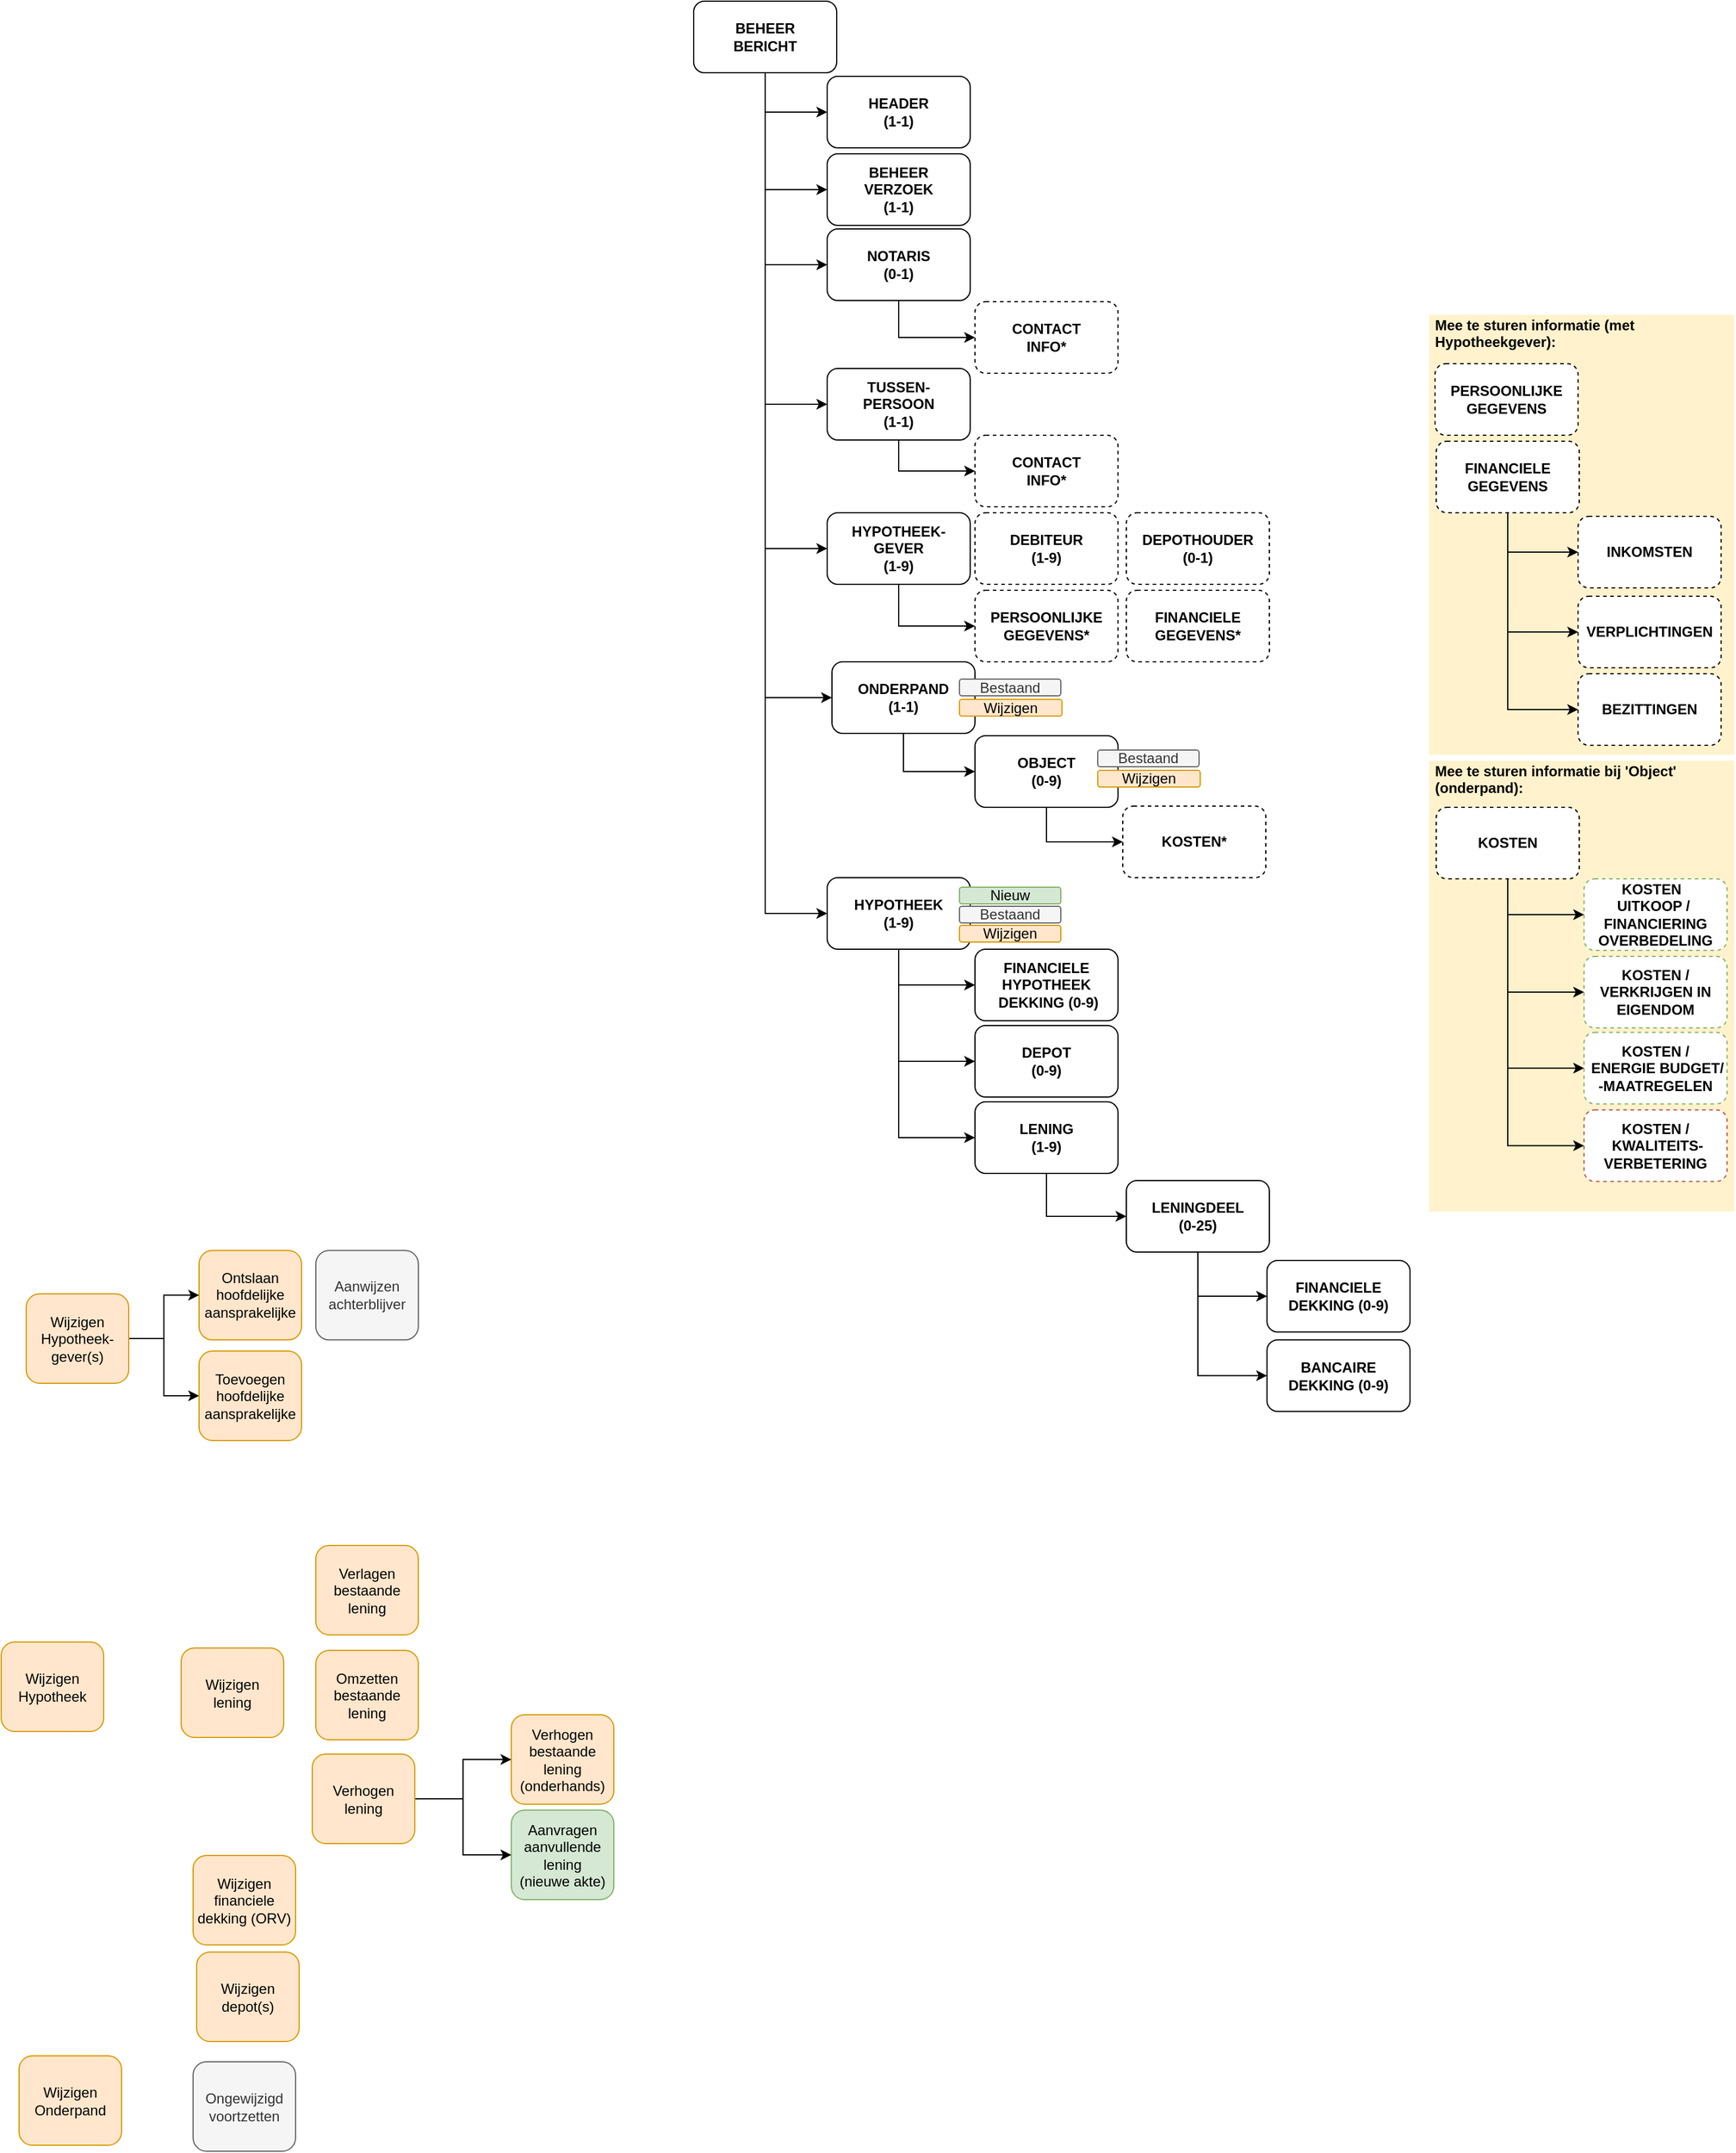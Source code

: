 <mxfile version="13.8.3" type="github" pages="4">
  <diagram id="I7jufwulgbsry3StlK6y" name="Conc. OHA Aegon">
    <mxGraphModel dx="2946" dy="-1777" grid="0" gridSize="10" guides="1" tooltips="1" connect="1" arrows="1" fold="1" page="0" pageScale="1" pageWidth="1169" pageHeight="1654" math="0" shadow="0">
      <root>
        <mxCell id="16eZvh0i86WeOEl6sTWW-0" />
        <mxCell id="16eZvh0i86WeOEl6sTWW-1" parent="16eZvh0i86WeOEl6sTWW-0" />
        <mxCell id="16eZvh0i86WeOEl6sTWW-2" style="edgeStyle=orthogonalEdgeStyle;rounded=0;orthogonalLoop=1;jettySize=auto;html=1;exitX=0.5;exitY=1;exitDx=0;exitDy=0;entryX=0;entryY=0.5;entryDx=0;entryDy=0;" edge="1" parent="16eZvh0i86WeOEl6sTWW-1" source="16eZvh0i86WeOEl6sTWW-3" target="16eZvh0i86WeOEl6sTWW-6">
          <mxGeometry relative="1" as="geometry">
            <mxPoint x="-867.003" y="3749" as="targetPoint" />
          </mxGeometry>
        </mxCell>
        <mxCell id="16eZvh0i86WeOEl6sTWW-3" value="LENING&lt;br&gt;(1-9)" style="rounded=1;whiteSpace=wrap;html=1;fontStyle=1;" vertex="1" parent="16eZvh0i86WeOEl6sTWW-1">
          <mxGeometry x="-984.003" y="3653" width="120" height="60" as="geometry" />
        </mxCell>
        <mxCell id="16eZvh0i86WeOEl6sTWW-4" style="edgeStyle=orthogonalEdgeStyle;rounded=0;orthogonalLoop=1;jettySize=auto;html=1;exitX=0.5;exitY=1;exitDx=0;exitDy=0;entryX=0;entryY=0.5;entryDx=0;entryDy=0;" edge="1" parent="16eZvh0i86WeOEl6sTWW-1" source="16eZvh0i86WeOEl6sTWW-6" target="16eZvh0i86WeOEl6sTWW-7">
          <mxGeometry relative="1" as="geometry" />
        </mxCell>
        <mxCell id="16eZvh0i86WeOEl6sTWW-5" style="edgeStyle=orthogonalEdgeStyle;rounded=0;orthogonalLoop=1;jettySize=auto;html=1;exitX=0.5;exitY=1;exitDx=0;exitDy=0;entryX=0;entryY=0.5;entryDx=0;entryDy=0;" edge="1" parent="16eZvh0i86WeOEl6sTWW-1" source="16eZvh0i86WeOEl6sTWW-6" target="16eZvh0i86WeOEl6sTWW-8">
          <mxGeometry relative="1" as="geometry" />
        </mxCell>
        <mxCell id="16eZvh0i86WeOEl6sTWW-6" value="LENINGDEEL&lt;br&gt;(0-25)" style="rounded=1;whiteSpace=wrap;html=1;fontStyle=1;" vertex="1" parent="16eZvh0i86WeOEl6sTWW-1">
          <mxGeometry x="-857.003" y="3719" width="120" height="60" as="geometry" />
        </mxCell>
        <mxCell id="16eZvh0i86WeOEl6sTWW-7" value="FINANCIELE DEKKING (0-9)" style="rounded=1;whiteSpace=wrap;html=1;fontStyle=1;" vertex="1" parent="16eZvh0i86WeOEl6sTWW-1">
          <mxGeometry x="-739.003" y="3786" width="120" height="60" as="geometry" />
        </mxCell>
        <mxCell id="16eZvh0i86WeOEl6sTWW-8" value="BANCAIRE DEKKING (0-9)" style="rounded=1;whiteSpace=wrap;html=1;fontStyle=1;" vertex="1" parent="16eZvh0i86WeOEl6sTWW-1">
          <mxGeometry x="-739.003" y="3852.64" width="120" height="60" as="geometry" />
        </mxCell>
        <mxCell id="16eZvh0i86WeOEl6sTWW-9" style="edgeStyle=orthogonalEdgeStyle;rounded=0;orthogonalLoop=1;jettySize=auto;html=1;exitX=0.5;exitY=1;exitDx=0;exitDy=0;entryX=0;entryY=0.5;entryDx=0;entryDy=0;" edge="1" parent="16eZvh0i86WeOEl6sTWW-1" source="16eZvh0i86WeOEl6sTWW-10" target="16eZvh0i86WeOEl6sTWW-30">
          <mxGeometry relative="1" as="geometry" />
        </mxCell>
        <mxCell id="16eZvh0i86WeOEl6sTWW-10" value="HYPOTHEEK-&lt;br&gt;GEVER&lt;br&gt;(1-9)" style="rounded=1;whiteSpace=wrap;html=1;fontStyle=1;" vertex="1" parent="16eZvh0i86WeOEl6sTWW-1">
          <mxGeometry x="-1108.003" y="3159" width="120" height="60" as="geometry" />
        </mxCell>
        <mxCell id="16eZvh0i86WeOEl6sTWW-11" style="edgeStyle=orthogonalEdgeStyle;rounded=0;orthogonalLoop=1;jettySize=auto;html=1;exitX=0.5;exitY=1;exitDx=0;exitDy=0;entryX=0;entryY=0.5;entryDx=0;entryDy=0;" edge="1" parent="16eZvh0i86WeOEl6sTWW-1" source="16eZvh0i86WeOEl6sTWW-18" target="16eZvh0i86WeOEl6sTWW-20">
          <mxGeometry relative="1" as="geometry" />
        </mxCell>
        <mxCell id="16eZvh0i86WeOEl6sTWW-12" style="edgeStyle=orthogonalEdgeStyle;rounded=0;orthogonalLoop=1;jettySize=auto;html=1;exitX=0.5;exitY=1;exitDx=0;exitDy=0;entryX=0;entryY=0.5;entryDx=0;entryDy=0;" edge="1" parent="16eZvh0i86WeOEl6sTWW-1" source="16eZvh0i86WeOEl6sTWW-18" target="16eZvh0i86WeOEl6sTWW-19">
          <mxGeometry relative="1" as="geometry" />
        </mxCell>
        <mxCell id="16eZvh0i86WeOEl6sTWW-13" style="edgeStyle=orthogonalEdgeStyle;rounded=0;orthogonalLoop=1;jettySize=auto;html=1;exitX=0.5;exitY=1;exitDx=0;exitDy=0;entryX=0;entryY=0.5;entryDx=0;entryDy=0;" edge="1" parent="16eZvh0i86WeOEl6sTWW-1" source="16eZvh0i86WeOEl6sTWW-18" target="16eZvh0i86WeOEl6sTWW-22">
          <mxGeometry relative="1" as="geometry" />
        </mxCell>
        <mxCell id="16eZvh0i86WeOEl6sTWW-14" style="edgeStyle=orthogonalEdgeStyle;rounded=0;orthogonalLoop=1;jettySize=auto;html=1;exitX=0.5;exitY=1;exitDx=0;exitDy=0;entryX=0;entryY=0.5;entryDx=0;entryDy=0;" edge="1" parent="16eZvh0i86WeOEl6sTWW-1" source="16eZvh0i86WeOEl6sTWW-18" target="16eZvh0i86WeOEl6sTWW-10">
          <mxGeometry relative="1" as="geometry" />
        </mxCell>
        <mxCell id="16eZvh0i86WeOEl6sTWW-15" style="edgeStyle=orthogonalEdgeStyle;rounded=0;orthogonalLoop=1;jettySize=auto;html=1;exitX=0.5;exitY=1;exitDx=0;exitDy=0;entryX=0;entryY=0.5;entryDx=0;entryDy=0;" edge="1" parent="16eZvh0i86WeOEl6sTWW-1" source="16eZvh0i86WeOEl6sTWW-18" target="16eZvh0i86WeOEl6sTWW-26">
          <mxGeometry relative="1" as="geometry" />
        </mxCell>
        <mxCell id="16eZvh0i86WeOEl6sTWW-16" style="edgeStyle=orthogonalEdgeStyle;rounded=0;orthogonalLoop=1;jettySize=auto;html=1;exitX=0.5;exitY=1;exitDx=0;exitDy=0;entryX=0;entryY=0.5;entryDx=0;entryDy=0;" edge="1" parent="16eZvh0i86WeOEl6sTWW-1" source="16eZvh0i86WeOEl6sTWW-18" target="16eZvh0i86WeOEl6sTWW-40">
          <mxGeometry relative="1" as="geometry" />
        </mxCell>
        <mxCell id="16eZvh0i86WeOEl6sTWW-17" style="edgeStyle=orthogonalEdgeStyle;rounded=0;orthogonalLoop=1;jettySize=auto;html=1;exitX=0.5;exitY=1;exitDx=0;exitDy=0;entryX=0;entryY=0.5;entryDx=0;entryDy=0;" edge="1" parent="16eZvh0i86WeOEl6sTWW-1" source="16eZvh0i86WeOEl6sTWW-18" target="16eZvh0i86WeOEl6sTWW-36">
          <mxGeometry relative="1" as="geometry" />
        </mxCell>
        <mxCell id="16eZvh0i86WeOEl6sTWW-18" value="BEHEER&lt;br&gt;BERICHT" style="rounded=1;whiteSpace=wrap;html=1;fontStyle=1;" vertex="1" parent="16eZvh0i86WeOEl6sTWW-1">
          <mxGeometry x="-1220.003" y="2730" width="120" height="60" as="geometry" />
        </mxCell>
        <mxCell id="16eZvh0i86WeOEl6sTWW-19" value="BEHEER&lt;br&gt;VERZOEK&lt;br&gt;(1-1)" style="rounded=1;whiteSpace=wrap;html=1;fontStyle=1;" vertex="1" parent="16eZvh0i86WeOEl6sTWW-1">
          <mxGeometry x="-1108.003" y="2858" width="120" height="60" as="geometry" />
        </mxCell>
        <mxCell id="16eZvh0i86WeOEl6sTWW-20" value="HEADER&lt;br&gt;(1-1)" style="rounded=1;whiteSpace=wrap;html=1;fontStyle=1;" vertex="1" parent="16eZvh0i86WeOEl6sTWW-1">
          <mxGeometry x="-1108.003" y="2793" width="120" height="60" as="geometry" />
        </mxCell>
        <mxCell id="16eZvh0i86WeOEl6sTWW-21" style="edgeStyle=orthogonalEdgeStyle;rounded=0;orthogonalLoop=1;jettySize=auto;html=1;exitX=0.5;exitY=1;exitDx=0;exitDy=0;entryX=0;entryY=0.5;entryDx=0;entryDy=0;" edge="1" parent="16eZvh0i86WeOEl6sTWW-1" source="16eZvh0i86WeOEl6sTWW-22" target="16eZvh0i86WeOEl6sTWW-34">
          <mxGeometry relative="1" as="geometry" />
        </mxCell>
        <mxCell id="16eZvh0i86WeOEl6sTWW-22" value="TUSSEN-&lt;br&gt;PERSOON&lt;br&gt;(1-1)" style="rounded=1;whiteSpace=wrap;html=1;fontStyle=1;" vertex="1" parent="16eZvh0i86WeOEl6sTWW-1">
          <mxGeometry x="-1108.003" y="3038" width="120" height="60" as="geometry" />
        </mxCell>
        <mxCell id="16eZvh0i86WeOEl6sTWW-23" style="edgeStyle=orthogonalEdgeStyle;rounded=0;orthogonalLoop=1;jettySize=auto;html=1;exitX=0.5;exitY=1;exitDx=0;exitDy=0;entryX=0;entryY=0.5;entryDx=0;entryDy=0;" edge="1" parent="16eZvh0i86WeOEl6sTWW-1" source="16eZvh0i86WeOEl6sTWW-26" target="16eZvh0i86WeOEl6sTWW-27">
          <mxGeometry relative="1" as="geometry" />
        </mxCell>
        <mxCell id="16eZvh0i86WeOEl6sTWW-24" style="edgeStyle=orthogonalEdgeStyle;rounded=0;orthogonalLoop=1;jettySize=auto;html=1;exitX=0.5;exitY=1;exitDx=0;exitDy=0;entryX=0;entryY=0.5;entryDx=0;entryDy=0;" edge="1" parent="16eZvh0i86WeOEl6sTWW-1" source="16eZvh0i86WeOEl6sTWW-26" target="16eZvh0i86WeOEl6sTWW-3">
          <mxGeometry relative="1" as="geometry" />
        </mxCell>
        <mxCell id="16eZvh0i86WeOEl6sTWW-25" style="edgeStyle=orthogonalEdgeStyle;rounded=0;orthogonalLoop=1;jettySize=auto;html=1;exitX=0.5;exitY=1;exitDx=0;exitDy=0;entryX=0;entryY=0.5;entryDx=0;entryDy=0;" edge="1" parent="16eZvh0i86WeOEl6sTWW-1" source="16eZvh0i86WeOEl6sTWW-26" target="16eZvh0i86WeOEl6sTWW-31">
          <mxGeometry relative="1" as="geometry" />
        </mxCell>
        <mxCell id="16eZvh0i86WeOEl6sTWW-26" value="HYPOTHEEK&lt;br&gt;(1-9)" style="rounded=1;whiteSpace=wrap;html=1;fontStyle=1;" vertex="1" parent="16eZvh0i86WeOEl6sTWW-1">
          <mxGeometry x="-1108.003" y="3465" width="120" height="60" as="geometry" />
        </mxCell>
        <mxCell id="16eZvh0i86WeOEl6sTWW-27" value="FINANCIELE&lt;br&gt;HYPOTHEEK&lt;br&gt;&amp;nbsp;DEKKING (0-9)" style="rounded=1;whiteSpace=wrap;html=1;fontStyle=1;" vertex="1" parent="16eZvh0i86WeOEl6sTWW-1">
          <mxGeometry x="-984.003" y="3525" width="120" height="60" as="geometry" />
        </mxCell>
        <mxCell id="16eZvh0i86WeOEl6sTWW-28" style="edgeStyle=orthogonalEdgeStyle;rounded=0;orthogonalLoop=1;jettySize=auto;html=1;exitX=0.5;exitY=1;exitDx=0;exitDy=0;entryX=0;entryY=0.5;entryDx=0;entryDy=0;" edge="1" parent="16eZvh0i86WeOEl6sTWW-1" source="16eZvh0i86WeOEl6sTWW-29" target="16eZvh0i86WeOEl6sTWW-32">
          <mxGeometry relative="1" as="geometry" />
        </mxCell>
        <mxCell id="16eZvh0i86WeOEl6sTWW-29" value="OBJECT&lt;br&gt;(0-9)" style="rounded=1;whiteSpace=wrap;html=1;fontStyle=1;" vertex="1" parent="16eZvh0i86WeOEl6sTWW-1">
          <mxGeometry x="-984.003" y="3346" width="120" height="60" as="geometry" />
        </mxCell>
        <mxCell id="16eZvh0i86WeOEl6sTWW-30" value="PERSOONLIJKE&lt;br&gt;GEGEVENS*" style="rounded=1;whiteSpace=wrap;html=1;fontStyle=1;dashed=1;" vertex="1" parent="16eZvh0i86WeOEl6sTWW-1">
          <mxGeometry x="-984.003" y="3224" width="120" height="60" as="geometry" />
        </mxCell>
        <mxCell id="16eZvh0i86WeOEl6sTWW-31" value="DEPOT&lt;br&gt;(0-9)" style="rounded=1;whiteSpace=wrap;html=1;fontStyle=1;" vertex="1" parent="16eZvh0i86WeOEl6sTWW-1">
          <mxGeometry x="-984.003" y="3589" width="120" height="60" as="geometry" />
        </mxCell>
        <mxCell id="16eZvh0i86WeOEl6sTWW-32" value="KOSTEN*" style="rounded=1;whiteSpace=wrap;html=1;fontStyle=1;dashed=1;" vertex="1" parent="16eZvh0i86WeOEl6sTWW-1">
          <mxGeometry x="-860.003" y="3405" width="120" height="60" as="geometry" />
        </mxCell>
        <mxCell id="16eZvh0i86WeOEl6sTWW-33" value="FINANCIELE&lt;br&gt;GEGEVENS*" style="rounded=1;whiteSpace=wrap;html=1;fontStyle=1;dashed=1;" vertex="1" parent="16eZvh0i86WeOEl6sTWW-1">
          <mxGeometry x="-857.003" y="3224" width="120" height="60" as="geometry" />
        </mxCell>
        <mxCell id="16eZvh0i86WeOEl6sTWW-34" value="CONTACT&lt;br&gt;INFO*" style="rounded=1;whiteSpace=wrap;html=1;fontStyle=1;dashed=1;" vertex="1" parent="16eZvh0i86WeOEl6sTWW-1">
          <mxGeometry x="-984.003" y="3094" width="120" height="60" as="geometry" />
        </mxCell>
        <mxCell id="16eZvh0i86WeOEl6sTWW-35" style="edgeStyle=orthogonalEdgeStyle;rounded=0;orthogonalLoop=1;jettySize=auto;html=1;exitX=0.5;exitY=1;exitDx=0;exitDy=0;entryX=0;entryY=0.5;entryDx=0;entryDy=0;" edge="1" parent="16eZvh0i86WeOEl6sTWW-1" source="16eZvh0i86WeOEl6sTWW-36" target="16eZvh0i86WeOEl6sTWW-37">
          <mxGeometry relative="1" as="geometry" />
        </mxCell>
        <mxCell id="16eZvh0i86WeOEl6sTWW-36" value="NOTARIS&lt;br&gt;(0-1)" style="rounded=1;whiteSpace=wrap;html=1;fontStyle=1;" vertex="1" parent="16eZvh0i86WeOEl6sTWW-1">
          <mxGeometry x="-1108.003" y="2921" width="120" height="60" as="geometry" />
        </mxCell>
        <mxCell id="16eZvh0i86WeOEl6sTWW-37" value="CONTACT&lt;br&gt;INFO*" style="rounded=1;whiteSpace=wrap;html=1;fontStyle=1;dashed=1;" vertex="1" parent="16eZvh0i86WeOEl6sTWW-1">
          <mxGeometry x="-984.003" y="2982" width="120" height="60" as="geometry" />
        </mxCell>
        <mxCell id="16eZvh0i86WeOEl6sTWW-38" value="DEBITEUR&lt;br&gt;(1-9)" style="rounded=1;whiteSpace=wrap;html=1;fontStyle=1;dashed=1;" vertex="1" parent="16eZvh0i86WeOEl6sTWW-1">
          <mxGeometry x="-984.003" y="3159" width="120" height="60" as="geometry" />
        </mxCell>
        <mxCell id="16eZvh0i86WeOEl6sTWW-39" value="DEPOTHOUDER&lt;br&gt;(0-1)" style="rounded=1;whiteSpace=wrap;html=1;fontStyle=1;dashed=1;" vertex="1" parent="16eZvh0i86WeOEl6sTWW-1">
          <mxGeometry x="-857.003" y="3159" width="120" height="60" as="geometry" />
        </mxCell>
        <mxCell id="16eZvh0i86WeOEl6sTWW-41" style="edgeStyle=orthogonalEdgeStyle;rounded=0;orthogonalLoop=1;jettySize=auto;html=1;exitX=0.5;exitY=1;exitDx=0;exitDy=0;entryX=0;entryY=0.5;entryDx=0;entryDy=0;" edge="1" parent="16eZvh0i86WeOEl6sTWW-1" source="16eZvh0i86WeOEl6sTWW-40" target="16eZvh0i86WeOEl6sTWW-29">
          <mxGeometry relative="1" as="geometry" />
        </mxCell>
        <mxCell id="16eZvh0i86WeOEl6sTWW-40" value="ONDERPAND&lt;br&gt;(1-1)" style="rounded=1;whiteSpace=wrap;html=1;fontStyle=1;" vertex="1" parent="16eZvh0i86WeOEl6sTWW-1">
          <mxGeometry x="-1104.003" y="3284" width="120" height="60" as="geometry" />
        </mxCell>
        <mxCell id="16eZvh0i86WeOEl6sTWW-42" value="&lt;p&gt;&lt;b&gt;Mee te sturen informatie (met Hypotheekgever):&lt;/b&gt;&lt;br&gt;&lt;/p&gt;" style="text;html=1;fillColor=#fff2cc;spacing=5;spacingTop=-20;whiteSpace=wrap;overflow=hidden;rounded=0;verticalAlign=top;dashed=1;" vertex="1" parent="16eZvh0i86WeOEl6sTWW-1">
          <mxGeometry x="-603" y="2993" width="256" height="369" as="geometry" />
        </mxCell>
        <mxCell id="16eZvh0i86WeOEl6sTWW-44" value="PERSOONLIJKE&lt;br&gt;GEGEVENS" style="rounded=1;whiteSpace=wrap;html=1;fontStyle=1;dashed=1;" vertex="1" parent="16eZvh0i86WeOEl6sTWW-1">
          <mxGeometry x="-598.003" y="3034" width="120" height="60" as="geometry" />
        </mxCell>
        <mxCell id="16eZvh0i86WeOEl6sTWW-45" value="FINANCIELE&lt;br&gt;GEGEVENS" style="rounded=1;whiteSpace=wrap;html=1;fontStyle=1;dashed=1;" vertex="1" parent="16eZvh0i86WeOEl6sTWW-1">
          <mxGeometry x="-597.003" y="3099" width="120" height="60" as="geometry" />
        </mxCell>
        <mxCell id="16eZvh0i86WeOEl6sTWW-46" value="INKOMSTEN" style="rounded=1;whiteSpace=wrap;html=1;fontStyle=1;dashed=1;" vertex="1" parent="16eZvh0i86WeOEl6sTWW-1">
          <mxGeometry x="-478.003" y="3162" width="120" height="60" as="geometry" />
        </mxCell>
        <mxCell id="16eZvh0i86WeOEl6sTWW-47" style="edgeStyle=orthogonalEdgeStyle;rounded=0;orthogonalLoop=1;jettySize=auto;html=1;exitX=0.5;exitY=1;exitDx=0;exitDy=0;entryX=0;entryY=0.5;entryDx=0;entryDy=0;" edge="1" parent="16eZvh0i86WeOEl6sTWW-1" source="16eZvh0i86WeOEl6sTWW-45" target="16eZvh0i86WeOEl6sTWW-46">
          <mxGeometry relative="1" as="geometry" />
        </mxCell>
        <mxCell id="16eZvh0i86WeOEl6sTWW-48" value="VERPLICHTINGEN" style="rounded=1;whiteSpace=wrap;html=1;fontStyle=1;dashed=1;" vertex="1" parent="16eZvh0i86WeOEl6sTWW-1">
          <mxGeometry x="-478.003" y="3229" width="120" height="60" as="geometry" />
        </mxCell>
        <mxCell id="16eZvh0i86WeOEl6sTWW-49" style="edgeStyle=orthogonalEdgeStyle;rounded=0;orthogonalLoop=1;jettySize=auto;html=1;exitX=0.5;exitY=1;exitDx=0;exitDy=0;entryX=0;entryY=0.5;entryDx=0;entryDy=0;" edge="1" parent="16eZvh0i86WeOEl6sTWW-1" source="16eZvh0i86WeOEl6sTWW-45" target="16eZvh0i86WeOEl6sTWW-48">
          <mxGeometry relative="1" as="geometry" />
        </mxCell>
        <mxCell id="16eZvh0i86WeOEl6sTWW-50" value="BEZITTINGEN" style="rounded=1;whiteSpace=wrap;html=1;fontStyle=1;dashed=1;" vertex="1" parent="16eZvh0i86WeOEl6sTWW-1">
          <mxGeometry x="-478.003" y="3294" width="120" height="60" as="geometry" />
        </mxCell>
        <mxCell id="16eZvh0i86WeOEl6sTWW-51" style="edgeStyle=orthogonalEdgeStyle;rounded=0;orthogonalLoop=1;jettySize=auto;html=1;exitX=0.5;exitY=1;exitDx=0;exitDy=0;entryX=0;entryY=0.5;entryDx=0;entryDy=0;" edge="1" parent="16eZvh0i86WeOEl6sTWW-1" source="16eZvh0i86WeOEl6sTWW-45" target="16eZvh0i86WeOEl6sTWW-50">
          <mxGeometry relative="1" as="geometry" />
        </mxCell>
        <mxCell id="16eZvh0i86WeOEl6sTWW-52" value="&lt;p&gt;&lt;b&gt;Mee te sturen informatie bij &#39;Object&#39; (onderpand):&lt;/b&gt;&lt;br&gt;&lt;/p&gt;" style="text;html=1;fillColor=#fff2cc;spacing=5;spacingTop=-20;whiteSpace=wrap;overflow=hidden;rounded=0;verticalAlign=top;dashed=1;" vertex="1" parent="16eZvh0i86WeOEl6sTWW-1">
          <mxGeometry x="-603" y="3367" width="256" height="378" as="geometry" />
        </mxCell>
        <mxCell id="16eZvh0i86WeOEl6sTWW-53" value="KOSTEN / VERKRIJGEN IN EIGENDOM" style="rounded=1;whiteSpace=wrap;html=1;fontStyle=1;dashed=1;strokeColor=#82b366;fillColor=#FFFFFF;" vertex="1" parent="16eZvh0i86WeOEl6sTWW-1">
          <mxGeometry x="-473.003" y="3531" width="120" height="60" as="geometry" />
        </mxCell>
        <mxCell id="16eZvh0i86WeOEl6sTWW-54" value="KOSTEN&amp;nbsp;&amp;nbsp;&lt;br&gt;UITKOOP /&amp;nbsp;&lt;br&gt;FINANCIERING&lt;br&gt;OVERBEDELING" style="rounded=1;whiteSpace=wrap;html=1;fontStyle=1;dashed=1;strokeColor=#82b366;fillColor=#FFFFFF;" vertex="1" parent="16eZvh0i86WeOEl6sTWW-1">
          <mxGeometry x="-473.003" y="3466" width="120" height="60" as="geometry" />
        </mxCell>
        <mxCell id="16eZvh0i86WeOEl6sTWW-55" value="KOSTEN /&lt;br&gt;&amp;nbsp;ENERGIE BUDGET/ -MAATREGELEN" style="rounded=1;whiteSpace=wrap;html=1;fontStyle=1;dashed=1;strokeColor=#82b366;fillColor=#FFFFFF;" vertex="1" parent="16eZvh0i86WeOEl6sTWW-1">
          <mxGeometry x="-473.003" y="3594.75" width="120" height="60" as="geometry" />
        </mxCell>
        <mxCell id="16eZvh0i86WeOEl6sTWW-56" value="KOSTEN /&lt;br&gt;&amp;nbsp;KWALITEITS-VERBETERING" style="rounded=1;whiteSpace=wrap;html=1;fontStyle=1;dashed=1;strokeColor=#b85450;fillColor=#FFFFFF;" vertex="1" parent="16eZvh0i86WeOEl6sTWW-1">
          <mxGeometry x="-473.003" y="3659.75" width="120" height="60" as="geometry" />
        </mxCell>
        <mxCell id="16eZvh0i86WeOEl6sTWW-57" style="edgeStyle=orthogonalEdgeStyle;rounded=0;orthogonalLoop=1;jettySize=auto;html=1;exitX=0.5;exitY=1;exitDx=0;exitDy=0;entryX=0;entryY=0.5;entryDx=0;entryDy=0;" edge="1" parent="16eZvh0i86WeOEl6sTWW-1" source="16eZvh0i86WeOEl6sTWW-61" target="16eZvh0i86WeOEl6sTWW-54">
          <mxGeometry relative="1" as="geometry" />
        </mxCell>
        <mxCell id="16eZvh0i86WeOEl6sTWW-58" style="edgeStyle=orthogonalEdgeStyle;rounded=0;orthogonalLoop=1;jettySize=auto;html=1;exitX=0.5;exitY=1;exitDx=0;exitDy=0;entryX=0;entryY=0.5;entryDx=0;entryDy=0;" edge="1" parent="16eZvh0i86WeOEl6sTWW-1" source="16eZvh0i86WeOEl6sTWW-61" target="16eZvh0i86WeOEl6sTWW-53">
          <mxGeometry relative="1" as="geometry" />
        </mxCell>
        <mxCell id="16eZvh0i86WeOEl6sTWW-59" style="edgeStyle=orthogonalEdgeStyle;rounded=0;orthogonalLoop=1;jettySize=auto;html=1;exitX=0.5;exitY=1;exitDx=0;exitDy=0;entryX=0;entryY=0.5;entryDx=0;entryDy=0;" edge="1" parent="16eZvh0i86WeOEl6sTWW-1" source="16eZvh0i86WeOEl6sTWW-61" target="16eZvh0i86WeOEl6sTWW-55">
          <mxGeometry relative="1" as="geometry" />
        </mxCell>
        <mxCell id="16eZvh0i86WeOEl6sTWW-60" style="edgeStyle=orthogonalEdgeStyle;rounded=0;orthogonalLoop=1;jettySize=auto;html=1;exitX=0.5;exitY=1;exitDx=0;exitDy=0;entryX=0;entryY=0.5;entryDx=0;entryDy=0;" edge="1" parent="16eZvh0i86WeOEl6sTWW-1" source="16eZvh0i86WeOEl6sTWW-61" target="16eZvh0i86WeOEl6sTWW-56">
          <mxGeometry relative="1" as="geometry" />
        </mxCell>
        <mxCell id="16eZvh0i86WeOEl6sTWW-61" value="KOSTEN" style="rounded=1;whiteSpace=wrap;html=1;fontStyle=1;dashed=1;" vertex="1" parent="16eZvh0i86WeOEl6sTWW-1">
          <mxGeometry x="-597.003" y="3406" width="120" height="60" as="geometry" />
        </mxCell>
        <mxCell id="H1KVzQZMlK7rgjj-6Mtk-0" value="&lt;span style=&quot;font-weight: 400&quot;&gt;Bestaand&lt;/span&gt;" style="rounded=1;whiteSpace=wrap;html=1;fontStyle=1;fillColor=#f5f5f5;strokeColor=#666666;fontColor=#333333;" vertex="1" parent="16eZvh0i86WeOEl6sTWW-1">
          <mxGeometry x="-997" y="3298.5" width="85" height="14" as="geometry" />
        </mxCell>
        <mxCell id="H1KVzQZMlK7rgjj-6Mtk-1" value="&lt;span style=&quot;font-weight: 400&quot;&gt;Wijzigen&lt;/span&gt;" style="rounded=1;whiteSpace=wrap;html=1;fontStyle=1;fillColor=#ffe6cc;strokeColor=#d79b00;" vertex="1" parent="16eZvh0i86WeOEl6sTWW-1">
          <mxGeometry x="-997" y="3315.5" width="86" height="14" as="geometry" />
        </mxCell>
        <mxCell id="H1KVzQZMlK7rgjj-6Mtk-2" value="&lt;span style=&quot;font-weight: 400&quot;&gt;Bestaand&lt;/span&gt;" style="rounded=1;whiteSpace=wrap;html=1;fontStyle=1;fillColor=#f5f5f5;strokeColor=#666666;fontColor=#333333;" vertex="1" parent="16eZvh0i86WeOEl6sTWW-1">
          <mxGeometry x="-881" y="3358.0" width="85" height="14" as="geometry" />
        </mxCell>
        <mxCell id="H1KVzQZMlK7rgjj-6Mtk-3" value="&lt;span style=&quot;font-weight: 400&quot;&gt;Wijzigen&lt;/span&gt;" style="rounded=1;whiteSpace=wrap;html=1;fontStyle=1;fillColor=#ffe6cc;strokeColor=#d79b00;" vertex="1" parent="16eZvh0i86WeOEl6sTWW-1">
          <mxGeometry x="-881" y="3375.0" width="86" height="14" as="geometry" />
        </mxCell>
        <mxCell id="H1KVzQZMlK7rgjj-6Mtk-4" value="&lt;span style=&quot;font-weight: 400&quot;&gt;Nieuw&lt;/span&gt;" style="rounded=1;whiteSpace=wrap;html=1;fontStyle=1;fillColor=#d5e8d4;strokeColor=#82b366;" vertex="1" parent="16eZvh0i86WeOEl6sTWW-1">
          <mxGeometry x="-997" y="3473" width="85" height="14" as="geometry" />
        </mxCell>
        <mxCell id="H1KVzQZMlK7rgjj-6Mtk-5" value="&lt;span style=&quot;font-weight: 400&quot;&gt;Bestaand&lt;/span&gt;" style="rounded=1;whiteSpace=wrap;html=1;fontStyle=1;fillColor=#f5f5f5;strokeColor=#666666;fontColor=#333333;" vertex="1" parent="16eZvh0i86WeOEl6sTWW-1">
          <mxGeometry x="-997" y="3489" width="85" height="14" as="geometry" />
        </mxCell>
        <mxCell id="H1KVzQZMlK7rgjj-6Mtk-6" value="&lt;span style=&quot;font-weight: 400&quot;&gt;Wijzigen&lt;/span&gt;" style="rounded=1;whiteSpace=wrap;html=1;fontStyle=1;fillColor=#ffe6cc;strokeColor=#d79b00;" vertex="1" parent="16eZvh0i86WeOEl6sTWW-1">
          <mxGeometry x="-997" y="3505" width="85" height="14" as="geometry" />
        </mxCell>
        <mxCell id="H1KVzQZMlK7rgjj-6Mtk-7" value="&lt;span style=&quot;text-align: left&quot;&gt;Aanvragen aanvullende lening&lt;br&gt;(nieuwe akte)&lt;br&gt;&lt;/span&gt;" style="rounded=1;whiteSpace=wrap;html=1;fontStyle=0;fillColor=#d5e8d4;strokeColor=#82b366;" vertex="1" parent="16eZvh0i86WeOEl6sTWW-1">
          <mxGeometry x="-1373.0" y="4247" width="86" height="75" as="geometry" />
        </mxCell>
        <mxCell id="H1KVzQZMlK7rgjj-6Mtk-10" value="&lt;span style=&quot;font-weight: 400&quot;&gt;Omzetten&lt;br&gt;bestaande&lt;br&gt;lening&lt;br&gt;&lt;/span&gt;" style="rounded=1;whiteSpace=wrap;html=1;fontStyle=1;fillColor=#ffe6cc;strokeColor=#d79b00;" vertex="1" parent="16eZvh0i86WeOEl6sTWW-1">
          <mxGeometry x="-1537.003" y="4113" width="86" height="75" as="geometry" />
        </mxCell>
        <mxCell id="H1KVzQZMlK7rgjj-6Mtk-11" value="&lt;span style=&quot;font-weight: 400&quot;&gt;Toevoegen hoofdelijke aansprakelijke&lt;/span&gt;" style="rounded=1;whiteSpace=wrap;html=1;fontStyle=1;fillColor=#ffe6cc;strokeColor=#d79b00;" vertex="1" parent="16eZvh0i86WeOEl6sTWW-1">
          <mxGeometry x="-1635.003" y="3862" width="86" height="75" as="geometry" />
        </mxCell>
        <mxCell id="H1KVzQZMlK7rgjj-6Mtk-12" value="&lt;span style=&quot;font-weight: 400&quot;&gt;Verhogen&lt;br&gt;bestaande&lt;br&gt;lening&lt;br&gt;(onderhands)&lt;br&gt;&lt;/span&gt;" style="rounded=1;whiteSpace=wrap;html=1;fontStyle=1;fillColor=#ffe6cc;strokeColor=#d79b00;" vertex="1" parent="16eZvh0i86WeOEl6sTWW-1">
          <mxGeometry x="-1373.003" y="4167" width="86" height="75" as="geometry" />
        </mxCell>
        <mxCell id="H1KVzQZMlK7rgjj-6Mtk-13" value="&lt;span style=&quot;font-weight: 400&quot;&gt;Verlagen&lt;br&gt;bestaande&lt;br&gt;lening&lt;br&gt;&lt;/span&gt;" style="rounded=1;whiteSpace=wrap;html=1;fontStyle=1;fillColor=#ffe6cc;strokeColor=#d79b00;" vertex="1" parent="16eZvh0i86WeOEl6sTWW-1">
          <mxGeometry x="-1537.003" y="4025" width="86" height="75" as="geometry" />
        </mxCell>
        <mxCell id="H1KVzQZMlK7rgjj-6Mtk-14" value="&lt;span style=&quot;font-weight: 400&quot;&gt;Ongewijzigd&lt;/span&gt;&lt;br style=&quot;font-weight: 400&quot;&gt;&lt;span style=&quot;font-weight: 400&quot;&gt;voortzetten&lt;/span&gt;" style="rounded=1;whiteSpace=wrap;html=1;fontStyle=1;fillColor=#f5f5f5;strokeColor=#666666;fontColor=#333333;" vertex="1" parent="16eZvh0i86WeOEl6sTWW-1">
          <mxGeometry x="-1640.0" y="4458" width="86" height="75" as="geometry" />
        </mxCell>
        <mxCell id="H1KVzQZMlK7rgjj-6Mtk-16" style="edgeStyle=orthogonalEdgeStyle;rounded=0;orthogonalLoop=1;jettySize=auto;html=1;exitX=1;exitY=0.5;exitDx=0;exitDy=0;entryX=0;entryY=0.5;entryDx=0;entryDy=0;" edge="1" parent="16eZvh0i86WeOEl6sTWW-1" source="H1KVzQZMlK7rgjj-6Mtk-15" target="H1KVzQZMlK7rgjj-6Mtk-12">
          <mxGeometry relative="1" as="geometry" />
        </mxCell>
        <mxCell id="H1KVzQZMlK7rgjj-6Mtk-17" style="edgeStyle=orthogonalEdgeStyle;rounded=0;orthogonalLoop=1;jettySize=auto;html=1;exitX=1;exitY=0.5;exitDx=0;exitDy=0;" edge="1" parent="16eZvh0i86WeOEl6sTWW-1" source="H1KVzQZMlK7rgjj-6Mtk-15" target="H1KVzQZMlK7rgjj-6Mtk-7">
          <mxGeometry relative="1" as="geometry" />
        </mxCell>
        <mxCell id="H1KVzQZMlK7rgjj-6Mtk-15" value="&lt;span style=&quot;font-weight: 400&quot;&gt;Verhogen lening&lt;br&gt;&lt;/span&gt;" style="rounded=1;whiteSpace=wrap;html=1;fontStyle=1;fillColor=#ffe6cc;strokeColor=#d79b00;" vertex="1" parent="16eZvh0i86WeOEl6sTWW-1">
          <mxGeometry x="-1540.003" y="4200" width="86" height="75" as="geometry" />
        </mxCell>
        <mxCell id="H1KVzQZMlK7rgjj-6Mtk-18" value="&lt;span style=&quot;font-weight: 400&quot;&gt;Ontslaan hoofdelijke aansprakelijke&lt;/span&gt;" style="rounded=1;whiteSpace=wrap;html=1;fontStyle=1;fillColor=#ffe6cc;strokeColor=#d79b00;" vertex="1" parent="16eZvh0i86WeOEl6sTWW-1">
          <mxGeometry x="-1635.003" y="3777.64" width="86" height="75" as="geometry" />
        </mxCell>
        <mxCell id="H1KVzQZMlK7rgjj-6Mtk-29" style="edgeStyle=orthogonalEdgeStyle;rounded=0;orthogonalLoop=1;jettySize=auto;html=1;exitX=1;exitY=0.5;exitDx=0;exitDy=0;" edge="1" parent="16eZvh0i86WeOEl6sTWW-1" source="H1KVzQZMlK7rgjj-6Mtk-19" target="H1KVzQZMlK7rgjj-6Mtk-11">
          <mxGeometry relative="1" as="geometry" />
        </mxCell>
        <mxCell id="H1KVzQZMlK7rgjj-6Mtk-30" style="edgeStyle=orthogonalEdgeStyle;rounded=0;orthogonalLoop=1;jettySize=auto;html=1;exitX=1;exitY=0.5;exitDx=0;exitDy=0;entryX=0;entryY=0.5;entryDx=0;entryDy=0;" edge="1" parent="16eZvh0i86WeOEl6sTWW-1" source="H1KVzQZMlK7rgjj-6Mtk-19" target="H1KVzQZMlK7rgjj-6Mtk-18">
          <mxGeometry relative="1" as="geometry" />
        </mxCell>
        <mxCell id="H1KVzQZMlK7rgjj-6Mtk-19" value="&lt;span style=&quot;font-weight: 400&quot;&gt;Wijzigen&lt;br&gt;Hypotheek-&lt;br&gt;gever(s)&lt;br&gt;&lt;/span&gt;" style="rounded=1;whiteSpace=wrap;html=1;fontStyle=1;fillColor=#ffe6cc;strokeColor=#d79b00;" vertex="1" parent="16eZvh0i86WeOEl6sTWW-1">
          <mxGeometry x="-1780.003" y="3814" width="86" height="75" as="geometry" />
        </mxCell>
        <mxCell id="H1KVzQZMlK7rgjj-6Mtk-20" value="&lt;span style=&quot;font-weight: 400&quot;&gt;Wijzigen&lt;br&gt;Hypotheek&lt;br&gt;&lt;/span&gt;" style="rounded=1;whiteSpace=wrap;html=1;fontStyle=1;fillColor=#ffe6cc;strokeColor=#d79b00;" vertex="1" parent="16eZvh0i86WeOEl6sTWW-1">
          <mxGeometry x="-1801.003" y="4106" width="86" height="75" as="geometry" />
        </mxCell>
        <mxCell id="H1KVzQZMlK7rgjj-6Mtk-21" value="&lt;span style=&quot;font-weight: 400&quot;&gt;Wijzigen&lt;br&gt;Onderpand&lt;br&gt;&lt;/span&gt;" style="rounded=1;whiteSpace=wrap;html=1;fontStyle=1;fillColor=#ffe6cc;strokeColor=#d79b00;" vertex="1" parent="16eZvh0i86WeOEl6sTWW-1">
          <mxGeometry x="-1786.003" y="4453" width="86" height="75" as="geometry" />
        </mxCell>
        <mxCell id="H1KVzQZMlK7rgjj-6Mtk-22" value="&lt;span style=&quot;font-weight: 400&quot;&gt;Wijzigen financiele dekking (ORV)&lt;br&gt;&lt;/span&gt;" style="rounded=1;whiteSpace=wrap;html=1;fontStyle=1;fillColor=#ffe6cc;strokeColor=#d79b00;" vertex="1" parent="16eZvh0i86WeOEl6sTWW-1">
          <mxGeometry x="-1640.003" y="4285" width="86" height="75" as="geometry" />
        </mxCell>
        <mxCell id="H1KVzQZMlK7rgjj-6Mtk-23" value="&lt;span style=&quot;font-weight: 400&quot;&gt;Wijzigen depot(s)&lt;br&gt;&lt;/span&gt;" style="rounded=1;whiteSpace=wrap;html=1;fontStyle=1;fillColor=#ffe6cc;strokeColor=#d79b00;" vertex="1" parent="16eZvh0i86WeOEl6sTWW-1">
          <mxGeometry x="-1637.003" y="4366" width="86" height="75" as="geometry" />
        </mxCell>
        <mxCell id="H1KVzQZMlK7rgjj-6Mtk-24" value="&lt;span style=&quot;font-weight: 400&quot;&gt;Wijzigen&lt;br&gt;lening&lt;br&gt;&lt;/span&gt;" style="rounded=1;whiteSpace=wrap;html=1;fontStyle=1;fillColor=#ffe6cc;strokeColor=#d79b00;" vertex="1" parent="16eZvh0i86WeOEl6sTWW-1">
          <mxGeometry x="-1650.003" y="4111" width="86" height="75" as="geometry" />
        </mxCell>
        <mxCell id="H1KVzQZMlK7rgjj-6Mtk-27" value="&lt;span style=&quot;font-weight: 400&quot;&gt;Aanwijzen achterblijver&lt;/span&gt;" style="rounded=1;whiteSpace=wrap;html=1;fontStyle=1;fillColor=#f5f5f5;strokeColor=#666666;fontColor=#333333;" vertex="1" parent="16eZvh0i86WeOEl6sTWW-1">
          <mxGeometry x="-1537.003" y="3777.64" width="86" height="75" as="geometry" />
        </mxCell>
      </root>
    </mxGraphModel>
  </diagram>
  <diagram id="2k5GwR18x-p9Us8SoRmZ" name="Conceptueel BX">
    <mxGraphModel dx="2946" dy="-1377" grid="0" gridSize="10" guides="1" tooltips="1" connect="1" arrows="1" fold="1" page="0" pageScale="1" pageWidth="827" pageHeight="1169" math="0" shadow="0">
      <root>
        <mxCell id="2dTIugfBSpXKrui5Yzou-0" />
        <mxCell id="2dTIugfBSpXKrui5Yzou-1" parent="2dTIugfBSpXKrui5Yzou-0" />
        <mxCell id="2dTIugfBSpXKrui5Yzou-3" value="" style="rounded=0;whiteSpace=wrap;html=1;fillColor=#f5f5f5;strokeColor=#666666;fontColor=#333333;labelBackgroundColor=none;" parent="2dTIugfBSpXKrui5Yzou-1" vertex="1">
          <mxGeometry x="-1660" y="2346" width="1066" height="1756" as="geometry" />
        </mxCell>
        <mxCell id="7YaH95M2LwQuEmK9wFgB-14" value="WIJZIGING&lt;br&gt;DEPOTHOUDER&lt;br&gt;(0-9)" style="rounded=1;whiteSpace=wrap;html=1;fontStyle=1;fillColor=#fff2cc;strokeColor=#d6b656;" parent="2dTIugfBSpXKrui5Yzou-1" vertex="1">
          <mxGeometry x="-1387.003" y="2993" width="120" height="60" as="geometry" />
        </mxCell>
        <mxCell id="7YaH95M2LwQuEmK9wFgB-26" style="edgeStyle=orthogonalEdgeStyle;rounded=0;orthogonalLoop=1;jettySize=auto;html=1;exitX=0.5;exitY=1;exitDx=0;exitDy=0;entryX=0;entryY=0.5;entryDx=0;entryDy=0;" parent="2dTIugfBSpXKrui5Yzou-1" source="2dTIugfBSpXKrui5Yzou-7" target="7YaH95M2LwQuEmK9wFgB-19" edge="1">
          <mxGeometry relative="1" as="geometry" />
        </mxCell>
        <mxCell id="7YaH95M2LwQuEmK9wFgB-27" style="edgeStyle=orthogonalEdgeStyle;rounded=0;orthogonalLoop=1;jettySize=auto;html=1;exitX=0.5;exitY=1;exitDx=0;exitDy=0;entryX=0;entryY=0.5;entryDx=0;entryDy=0;" parent="2dTIugfBSpXKrui5Yzou-1" source="2dTIugfBSpXKrui5Yzou-7" target="2dTIugfBSpXKrui5Yzou-10" edge="1">
          <mxGeometry relative="1" as="geometry" />
        </mxCell>
        <mxCell id="7YaH95M2LwQuEmK9wFgB-37" style="edgeStyle=orthogonalEdgeStyle;rounded=0;orthogonalLoop=1;jettySize=auto;html=1;exitX=1;exitY=0.5;exitDx=0;exitDy=0;entryX=0;entryY=0.5;entryDx=0;entryDy=0;dashed=1;" parent="2dTIugfBSpXKrui5Yzou-1" source="2dTIugfBSpXKrui5Yzou-7" target="LfQNmJZ2KakwMwxXXTek-0" edge="1">
          <mxGeometry relative="1" as="geometry" />
        </mxCell>
        <mxCell id="2dTIugfBSpXKrui5Yzou-7" value="LENING&lt;br&gt;(0-9)" style="rounded=1;whiteSpace=wrap;html=1;fontStyle=1;" parent="2dTIugfBSpXKrui5Yzou-1" vertex="1">
          <mxGeometry x="-1387.003" y="3561" width="120" height="60" as="geometry" />
        </mxCell>
        <mxCell id="2dTIugfBSpXKrui5Yzou-8" style="edgeStyle=orthogonalEdgeStyle;rounded=0;orthogonalLoop=1;jettySize=auto;html=1;exitX=0.5;exitY=1;exitDx=0;exitDy=0;entryX=0;entryY=0.5;entryDx=0;entryDy=0;" parent="2dTIugfBSpXKrui5Yzou-1" source="2dTIugfBSpXKrui5Yzou-10" target="2dTIugfBSpXKrui5Yzou-11" edge="1">
          <mxGeometry relative="1" as="geometry" />
        </mxCell>
        <mxCell id="2dTIugfBSpXKrui5Yzou-9" style="edgeStyle=orthogonalEdgeStyle;rounded=0;orthogonalLoop=1;jettySize=auto;html=1;exitX=0.5;exitY=1;exitDx=0;exitDy=0;entryX=0;entryY=0.5;entryDx=0;entryDy=0;" parent="2dTIugfBSpXKrui5Yzou-1" source="2dTIugfBSpXKrui5Yzou-10" target="2dTIugfBSpXKrui5Yzou-12" edge="1">
          <mxGeometry relative="1" as="geometry" />
        </mxCell>
        <mxCell id="7YaH95M2LwQuEmK9wFgB-38" style="edgeStyle=orthogonalEdgeStyle;rounded=0;orthogonalLoop=1;jettySize=auto;html=1;exitX=1;exitY=0.5;exitDx=0;exitDy=0;entryX=0;entryY=0.5;entryDx=0;entryDy=0;dashed=1;" parent="2dTIugfBSpXKrui5Yzou-1" source="2dTIugfBSpXKrui5Yzou-10" target="XGtOY1751qsnxN64WQr6-0" edge="1">
          <mxGeometry relative="1" as="geometry" />
        </mxCell>
        <mxCell id="7YaH95M2LwQuEmK9wFgB-40" style="edgeStyle=orthogonalEdgeStyle;rounded=0;orthogonalLoop=1;jettySize=auto;html=1;exitX=0.5;exitY=1;exitDx=0;exitDy=0;entryX=0;entryY=0.5;entryDx=0;entryDy=0;" parent="2dTIugfBSpXKrui5Yzou-1" source="2dTIugfBSpXKrui5Yzou-10" target="7YaH95M2LwQuEmK9wFgB-28" edge="1">
          <mxGeometry relative="1" as="geometry" />
        </mxCell>
        <mxCell id="2dTIugfBSpXKrui5Yzou-10" value="LENINGDEEL&lt;br&gt;(0-25)" style="rounded=1;whiteSpace=wrap;html=1;fontStyle=1;" parent="2dTIugfBSpXKrui5Yzou-1" vertex="1">
          <mxGeometry x="-1259.003" y="3689" width="120" height="60" as="geometry" />
        </mxCell>
        <mxCell id="7YaH95M2LwQuEmK9wFgB-31" style="edgeStyle=orthogonalEdgeStyle;rounded=0;orthogonalLoop=1;jettySize=auto;html=1;exitX=0.5;exitY=1;exitDx=0;exitDy=0;entryX=0;entryY=0.5;entryDx=0;entryDy=0;" parent="2dTIugfBSpXKrui5Yzou-1" source="2dTIugfBSpXKrui5Yzou-11" target="7YaH95M2LwQuEmK9wFgB-29" edge="1">
          <mxGeometry relative="1" as="geometry" />
        </mxCell>
        <mxCell id="2dTIugfBSpXKrui5Yzou-11" value="FINANCIELE DEKKING (0-9)" style="rounded=1;whiteSpace=wrap;html=1;fontStyle=1;" parent="2dTIugfBSpXKrui5Yzou-1" vertex="1">
          <mxGeometry x="-1134.003" y="3819" width="120" height="60" as="geometry" />
        </mxCell>
        <mxCell id="7YaH95M2LwQuEmK9wFgB-32" style="edgeStyle=orthogonalEdgeStyle;rounded=0;orthogonalLoop=1;jettySize=auto;html=1;exitX=0.5;exitY=1;exitDx=0;exitDy=0;entryX=0;entryY=0.5;entryDx=0;entryDy=0;" parent="2dTIugfBSpXKrui5Yzou-1" source="2dTIugfBSpXKrui5Yzou-12" target="7YaH95M2LwQuEmK9wFgB-30" edge="1">
          <mxGeometry relative="1" as="geometry" />
        </mxCell>
        <mxCell id="2dTIugfBSpXKrui5Yzou-12" value="BANCAIRE DEKKING (0-9)" style="rounded=1;whiteSpace=wrap;html=1;fontStyle=1;" parent="2dTIugfBSpXKrui5Yzou-1" vertex="1">
          <mxGeometry x="-1134.003" y="3945.64" width="120" height="60" as="geometry" />
        </mxCell>
        <mxCell id="7YaH95M2LwQuEmK9wFgB-9" style="edgeStyle=orthogonalEdgeStyle;rounded=0;orthogonalLoop=1;jettySize=auto;html=1;exitX=0.5;exitY=1;exitDx=0;exitDy=0;entryX=0;entryY=0.5;entryDx=0;entryDy=0;" parent="2dTIugfBSpXKrui5Yzou-1" source="2dTIugfBSpXKrui5Yzou-14" target="7YaH95M2LwQuEmK9wFgB-8" edge="1">
          <mxGeometry relative="1" as="geometry" />
        </mxCell>
        <mxCell id="7YaH95M2LwQuEmK9wFgB-35" style="edgeStyle=orthogonalEdgeStyle;rounded=0;orthogonalLoop=1;jettySize=auto;html=1;exitX=1;exitY=0.5;exitDx=0;exitDy=0;entryX=0;entryY=0.5;entryDx=0;entryDy=0;dashed=1;" parent="2dTIugfBSpXKrui5Yzou-1" source="2dTIugfBSpXKrui5Yzou-14" target="2dTIugfBSpXKrui5Yzou-65" edge="1">
          <mxGeometry relative="1" as="geometry" />
        </mxCell>
        <mxCell id="2dTIugfBSpXKrui5Yzou-14" value="HYPOTHEEK-&lt;br&gt;GEVER&lt;br&gt;(1-9)" style="rounded=1;whiteSpace=wrap;html=1;fontStyle=1;" parent="2dTIugfBSpXKrui5Yzou-1" vertex="1">
          <mxGeometry x="-1510.003" y="2678" width="120" height="60" as="geometry" />
        </mxCell>
        <mxCell id="2dTIugfBSpXKrui5Yzou-15" style="edgeStyle=orthogonalEdgeStyle;rounded=0;orthogonalLoop=1;jettySize=auto;html=1;exitX=0.5;exitY=1;exitDx=0;exitDy=0;entryX=0;entryY=0.5;entryDx=0;entryDy=0;" parent="2dTIugfBSpXKrui5Yzou-1" source="2dTIugfBSpXKrui5Yzou-22" target="2dTIugfBSpXKrui5Yzou-24" edge="1">
          <mxGeometry relative="1" as="geometry" />
        </mxCell>
        <mxCell id="2dTIugfBSpXKrui5Yzou-16" style="edgeStyle=orthogonalEdgeStyle;rounded=0;orthogonalLoop=1;jettySize=auto;html=1;exitX=0.5;exitY=1;exitDx=0;exitDy=0;entryX=0;entryY=0.5;entryDx=0;entryDy=0;" parent="2dTIugfBSpXKrui5Yzou-1" source="2dTIugfBSpXKrui5Yzou-22" target="2dTIugfBSpXKrui5Yzou-23" edge="1">
          <mxGeometry relative="1" as="geometry" />
        </mxCell>
        <mxCell id="2dTIugfBSpXKrui5Yzou-17" style="edgeStyle=orthogonalEdgeStyle;rounded=0;orthogonalLoop=1;jettySize=auto;html=1;exitX=0.5;exitY=1;exitDx=0;exitDy=0;entryX=0;entryY=0.5;entryDx=0;entryDy=0;" parent="2dTIugfBSpXKrui5Yzou-1" source="2dTIugfBSpXKrui5Yzou-22" target="2dTIugfBSpXKrui5Yzou-26" edge="1">
          <mxGeometry relative="1" as="geometry" />
        </mxCell>
        <mxCell id="2dTIugfBSpXKrui5Yzou-18" style="edgeStyle=orthogonalEdgeStyle;rounded=0;orthogonalLoop=1;jettySize=auto;html=1;exitX=0.5;exitY=1;exitDx=0;exitDy=0;entryX=0;entryY=0.5;entryDx=0;entryDy=0;" parent="2dTIugfBSpXKrui5Yzou-1" source="2dTIugfBSpXKrui5Yzou-22" target="2dTIugfBSpXKrui5Yzou-14" edge="1">
          <mxGeometry relative="1" as="geometry" />
        </mxCell>
        <mxCell id="2dTIugfBSpXKrui5Yzou-19" style="edgeStyle=orthogonalEdgeStyle;rounded=0;orthogonalLoop=1;jettySize=auto;html=1;exitX=0.5;exitY=1;exitDx=0;exitDy=0;entryX=0;entryY=0.5;entryDx=0;entryDy=0;" parent="2dTIugfBSpXKrui5Yzou-1" source="2dTIugfBSpXKrui5Yzou-22" target="2dTIugfBSpXKrui5Yzou-30" edge="1">
          <mxGeometry relative="1" as="geometry" />
        </mxCell>
        <mxCell id="2dTIugfBSpXKrui5Yzou-21" style="edgeStyle=orthogonalEdgeStyle;rounded=0;orthogonalLoop=1;jettySize=auto;html=1;exitX=0.5;exitY=1;exitDx=0;exitDy=0;entryX=0;entryY=0.5;entryDx=0;entryDy=0;" parent="2dTIugfBSpXKrui5Yzou-1" source="2dTIugfBSpXKrui5Yzou-22" target="2dTIugfBSpXKrui5Yzou-59" edge="1">
          <mxGeometry relative="1" as="geometry" />
        </mxCell>
        <mxCell id="7YaH95M2LwQuEmK9wFgB-2" style="edgeStyle=orthogonalEdgeStyle;rounded=0;orthogonalLoop=1;jettySize=auto;html=1;exitX=0.5;exitY=1;exitDx=0;exitDy=0;entryX=0;entryY=0.5;entryDx=0;entryDy=0;" parent="2dTIugfBSpXKrui5Yzou-1" source="2dTIugfBSpXKrui5Yzou-22" target="2dTIugfBSpXKrui5Yzou-62" edge="1">
          <mxGeometry relative="1" as="geometry" />
        </mxCell>
        <mxCell id="7YaH95M2LwQuEmK9wFgB-3" style="edgeStyle=orthogonalEdgeStyle;rounded=0;orthogonalLoop=1;jettySize=auto;html=1;exitX=0.5;exitY=1;exitDx=0;exitDy=0;entryX=0;entryY=0.5;entryDx=0;entryDy=0;" parent="2dTIugfBSpXKrui5Yzou-1" source="2dTIugfBSpXKrui5Yzou-22" target="2dTIugfBSpXKrui5Yzou-33" edge="1">
          <mxGeometry relative="1" as="geometry" />
        </mxCell>
        <mxCell id="2dTIugfBSpXKrui5Yzou-22" value="BEHEER&lt;br&gt;BERICHT (BX)" style="rounded=1;whiteSpace=wrap;html=1;fontStyle=1;" parent="2dTIugfBSpXKrui5Yzou-1" vertex="1">
          <mxGeometry x="-1637.003" y="2359" width="120" height="60" as="geometry" />
        </mxCell>
        <mxCell id="2dTIugfBSpXKrui5Yzou-23" value="BEHEER&lt;br&gt;VERZOEK&lt;br&gt;(1-1)" style="rounded=1;whiteSpace=wrap;html=1;fontStyle=1;" parent="2dTIugfBSpXKrui5Yzou-1" vertex="1">
          <mxGeometry x="-1510.003" y="2487" width="120" height="60" as="geometry" />
        </mxCell>
        <mxCell id="2dTIugfBSpXKrui5Yzou-24" value="HEADER&lt;br&gt;(1-1)" style="rounded=1;whiteSpace=wrap;html=1;fontStyle=1;" parent="2dTIugfBSpXKrui5Yzou-1" vertex="1">
          <mxGeometry x="-1510.003" y="2422" width="120" height="60" as="geometry" />
        </mxCell>
        <mxCell id="7YaH95M2LwQuEmK9wFgB-34" style="edgeStyle=orthogonalEdgeStyle;rounded=0;orthogonalLoop=1;jettySize=auto;html=1;exitX=1;exitY=0.5;exitDx=0;exitDy=0;entryX=0;entryY=0.5;entryDx=0;entryDy=0;dashed=1;" parent="2dTIugfBSpXKrui5Yzou-1" source="2dTIugfBSpXKrui5Yzou-26" target="2dTIugfBSpXKrui5Yzou-38" edge="1">
          <mxGeometry relative="1" as="geometry" />
        </mxCell>
        <mxCell id="2dTIugfBSpXKrui5Yzou-26" value="TUSSEN-&lt;br&gt;PERSOON&lt;br&gt;(1-1)" style="rounded=1;whiteSpace=wrap;html=1;fontStyle=1;" parent="2dTIugfBSpXKrui5Yzou-1" vertex="1">
          <mxGeometry x="-1510.003" y="2614" width="120" height="60" as="geometry" />
        </mxCell>
        <mxCell id="7YaH95M2LwQuEmK9wFgB-21" style="edgeStyle=orthogonalEdgeStyle;rounded=0;orthogonalLoop=1;jettySize=auto;html=1;exitX=0.5;exitY=1;exitDx=0;exitDy=0;entryX=0;entryY=0.5;entryDx=0;entryDy=0;" parent="2dTIugfBSpXKrui5Yzou-1" source="2dTIugfBSpXKrui5Yzou-30" target="2dTIugfBSpXKrui5Yzou-31" edge="1">
          <mxGeometry relative="1" as="geometry" />
        </mxCell>
        <mxCell id="7YaH95M2LwQuEmK9wFgB-22" style="edgeStyle=orthogonalEdgeStyle;rounded=0;orthogonalLoop=1;jettySize=auto;html=1;exitX=0.5;exitY=1;exitDx=0;exitDy=0;entryX=0;entryY=0.5;entryDx=0;entryDy=0;" parent="2dTIugfBSpXKrui5Yzou-1" source="2dTIugfBSpXKrui5Yzou-30" target="2dTIugfBSpXKrui5Yzou-35" edge="1">
          <mxGeometry relative="1" as="geometry" />
        </mxCell>
        <mxCell id="7YaH95M2LwQuEmK9wFgB-23" style="edgeStyle=orthogonalEdgeStyle;rounded=0;orthogonalLoop=1;jettySize=auto;html=1;exitX=0.5;exitY=1;exitDx=0;exitDy=0;entryX=0;entryY=0.5;entryDx=0;entryDy=0;" parent="2dTIugfBSpXKrui5Yzou-1" source="2dTIugfBSpXKrui5Yzou-30" target="2dTIugfBSpXKrui5Yzou-7" edge="1">
          <mxGeometry relative="1" as="geometry" />
        </mxCell>
        <mxCell id="7YaH95M2LwQuEmK9wFgB-41" style="edgeStyle=orthogonalEdgeStyle;rounded=0;orthogonalLoop=1;jettySize=auto;html=1;exitX=0.5;exitY=1;exitDx=0;exitDy=0;entryX=0;entryY=0.5;entryDx=0;entryDy=0;" parent="2dTIugfBSpXKrui5Yzou-1" source="2dTIugfBSpXKrui5Yzou-30" target="7YaH95M2LwQuEmK9wFgB-16" edge="1">
          <mxGeometry relative="1" as="geometry" />
        </mxCell>
        <mxCell id="2dTIugfBSpXKrui5Yzou-30" value="HYPOTHEEK&lt;br&gt;(0-9)" style="rounded=1;whiteSpace=wrap;html=1;fontStyle=1;" parent="2dTIugfBSpXKrui5Yzou-1" vertex="1">
          <mxGeometry x="-1510.003" y="3187" width="120" height="60" as="geometry" />
        </mxCell>
        <mxCell id="7YaH95M2LwQuEmK9wFgB-24" style="edgeStyle=orthogonalEdgeStyle;rounded=0;orthogonalLoop=1;jettySize=auto;html=1;exitX=0.5;exitY=1;exitDx=0;exitDy=0;entryX=0;entryY=0.5;entryDx=0;entryDy=0;" parent="2dTIugfBSpXKrui5Yzou-1" source="2dTIugfBSpXKrui5Yzou-31" target="7YaH95M2LwQuEmK9wFgB-17" edge="1">
          <mxGeometry relative="1" as="geometry" />
        </mxCell>
        <mxCell id="2dTIugfBSpXKrui5Yzou-31" value="FINANCIELE&lt;br&gt;HYPOTHEEK&lt;br&gt;&amp;nbsp;DEKKING (0-9)" style="rounded=1;whiteSpace=wrap;html=1;fontStyle=1;" parent="2dTIugfBSpXKrui5Yzou-1" vertex="1">
          <mxGeometry x="-1387.003" y="3310" width="120" height="60" as="geometry" />
        </mxCell>
        <mxCell id="7YaH95M2LwQuEmK9wFgB-13" style="edgeStyle=orthogonalEdgeStyle;rounded=0;orthogonalLoop=1;jettySize=auto;html=1;exitX=0.5;exitY=1;exitDx=0;exitDy=0;entryX=0;entryY=0.5;entryDx=0;entryDy=0;" parent="2dTIugfBSpXKrui5Yzou-1" source="2dTIugfBSpXKrui5Yzou-33" target="7YaH95M2LwQuEmK9wFgB-12" edge="1">
          <mxGeometry relative="1" as="geometry" />
        </mxCell>
        <mxCell id="7YaH95M2LwQuEmK9wFgB-36" style="edgeStyle=orthogonalEdgeStyle;rounded=0;orthogonalLoop=1;jettySize=auto;html=1;exitX=1;exitY=0.5;exitDx=0;exitDy=0;entryX=0;entryY=0.5;entryDx=0;entryDy=0;dashed=1;" parent="2dTIugfBSpXKrui5Yzou-1" source="2dTIugfBSpXKrui5Yzou-33" target="2dTIugfBSpXKrui5Yzou-36" edge="1">
          <mxGeometry relative="1" as="geometry" />
        </mxCell>
        <mxCell id="2dTIugfBSpXKrui5Yzou-33" value="OBJECT&lt;br&gt;(0-9)" style="rounded=1;whiteSpace=wrap;html=1;fontStyle=1;" parent="2dTIugfBSpXKrui5Yzou-1" vertex="1">
          <mxGeometry x="-1510.003" y="3059" width="120" height="60" as="geometry" />
        </mxCell>
        <mxCell id="2dTIugfBSpXKrui5Yzou-34" value="ADRES" style="rounded=1;whiteSpace=wrap;html=1;fontStyle=1;dashed=1;" parent="2dTIugfBSpXKrui5Yzou-1" vertex="1">
          <mxGeometry x="-882.003" y="2678" width="120" height="60" as="geometry" />
        </mxCell>
        <mxCell id="7YaH95M2LwQuEmK9wFgB-25" style="edgeStyle=orthogonalEdgeStyle;rounded=0;orthogonalLoop=1;jettySize=auto;html=1;exitX=0.5;exitY=1;exitDx=0;exitDy=0;entryX=0;entryY=0.5;entryDx=0;entryDy=0;" parent="2dTIugfBSpXKrui5Yzou-1" source="2dTIugfBSpXKrui5Yzou-35" target="7YaH95M2LwQuEmK9wFgB-18" edge="1">
          <mxGeometry relative="1" as="geometry" />
        </mxCell>
        <mxCell id="2dTIugfBSpXKrui5Yzou-35" value="DEPOT&lt;br&gt;(0-9)" style="rounded=1;whiteSpace=wrap;html=1;fontStyle=1;" parent="2dTIugfBSpXKrui5Yzou-1" vertex="1">
          <mxGeometry x="-1387.003" y="3436" width="120" height="60" as="geometry" />
        </mxCell>
        <mxCell id="2dTIugfBSpXKrui5Yzou-36" value="KOSTEN" style="rounded=1;whiteSpace=wrap;html=1;fontStyle=1;dashed=1;" parent="2dTIugfBSpXKrui5Yzou-1" vertex="1">
          <mxGeometry x="-1009.003" y="3059" width="120" height="60" as="geometry" />
        </mxCell>
        <mxCell id="2dTIugfBSpXKrui5Yzou-37" value="FINANCIELE&lt;br&gt;GEGEVENS&lt;br&gt;&lt;span style=&quot;font-weight: normal&quot;&gt;&lt;i&gt;(LTI)&lt;/i&gt;&lt;/span&gt;" style="rounded=1;whiteSpace=wrap;html=1;fontStyle=1;dashed=1;" parent="2dTIugfBSpXKrui5Yzou-1" vertex="1">
          <mxGeometry x="-755.003" y="2678" width="120" height="60" as="geometry" />
        </mxCell>
        <mxCell id="2dTIugfBSpXKrui5Yzou-38" value="CONTACT&lt;br&gt;PERSOON" style="rounded=1;whiteSpace=wrap;html=1;fontStyle=1;dashed=1;" parent="2dTIugfBSpXKrui5Yzou-1" vertex="1">
          <mxGeometry x="-1009.003" y="2614" width="120" height="60" as="geometry" />
        </mxCell>
        <mxCell id="7YaH95M2LwQuEmK9wFgB-33" style="edgeStyle=orthogonalEdgeStyle;rounded=0;orthogonalLoop=1;jettySize=auto;html=1;exitX=1;exitY=0.5;exitDx=0;exitDy=0;entryX=0;entryY=0.5;entryDx=0;entryDy=0;dashed=1;" parent="2dTIugfBSpXKrui5Yzou-1" source="2dTIugfBSpXKrui5Yzou-59" target="2dTIugfBSpXKrui5Yzou-60" edge="1">
          <mxGeometry relative="1" as="geometry" />
        </mxCell>
        <mxCell id="2dTIugfBSpXKrui5Yzou-59" value="NOTARIS&lt;br&gt;(0-1)" style="rounded=1;whiteSpace=wrap;html=1;fontStyle=1;" parent="2dTIugfBSpXKrui5Yzou-1" vertex="1">
          <mxGeometry x="-1510.003" y="2550" width="120" height="60" as="geometry" />
        </mxCell>
        <mxCell id="2dTIugfBSpXKrui5Yzou-60" value="CONTACT&lt;br&gt;PERSOON" style="rounded=1;whiteSpace=wrap;html=1;fontStyle=1;dashed=1;" parent="2dTIugfBSpXKrui5Yzou-1" vertex="1">
          <mxGeometry x="-1009.003" y="2550" width="120" height="60" as="geometry" />
        </mxCell>
        <mxCell id="2dTIugfBSpXKrui5Yzou-65" value="PERSOONLIJKE&lt;br&gt;GEGEVENS" style="rounded=1;whiteSpace=wrap;html=1;fontStyle=1;dashed=1;" parent="2dTIugfBSpXKrui5Yzou-1" vertex="1">
          <mxGeometry x="-1009.003" y="2678" width="120" height="60" as="geometry" />
        </mxCell>
        <mxCell id="XGtOY1751qsnxN64WQr6-0" value="TARIEF&lt;br&gt;KLASSE" style="rounded=1;whiteSpace=wrap;html=1;fontStyle=1;dashed=1;" parent="2dTIugfBSpXKrui5Yzou-1" vertex="1">
          <mxGeometry x="-1009.003" y="3689" width="120" height="60" as="geometry" />
        </mxCell>
        <mxCell id="LfQNmJZ2KakwMwxXXTek-0" value="INCASSO&lt;br&gt;AFSPRAAK" style="rounded=1;whiteSpace=wrap;html=1;fontStyle=1;dashed=1;" parent="2dTIugfBSpXKrui5Yzou-1" vertex="1">
          <mxGeometry x="-1009.003" y="3561" width="120" height="60" as="geometry" />
        </mxCell>
        <mxCell id="LfQNmJZ2KakwMwxXXTek-1" value="WONING&lt;br&gt;WAARDE&lt;br&gt;VERHOUDING &lt;br&gt;&lt;span style=&quot;font-weight: normal&quot;&gt;&lt;i&gt;(LTV))&lt;/i&gt;&lt;/span&gt;" style="rounded=1;whiteSpace=wrap;html=1;fontStyle=1;dashed=1;" parent="2dTIugfBSpXKrui5Yzou-1" vertex="1">
          <mxGeometry x="-882.003" y="3059" width="120" height="60" as="geometry" />
        </mxCell>
        <mxCell id="kyzOzqV7m9u7pfytno87-0" value="ADRES /&amp;nbsp;&lt;br&gt;KADASTRALE AANDUIDING" style="rounded=1;whiteSpace=wrap;html=1;fontStyle=1;dashed=1;" parent="2dTIugfBSpXKrui5Yzou-1" vertex="1">
          <mxGeometry x="-755.003" y="3059" width="120" height="60" as="geometry" />
        </mxCell>
        <mxCell id="7YaH95M2LwQuEmK9wFgB-11" style="edgeStyle=orthogonalEdgeStyle;rounded=0;orthogonalLoop=1;jettySize=auto;html=1;exitX=0.5;exitY=1;exitDx=0;exitDy=0;entryX=0;entryY=0.5;entryDx=0;entryDy=0;" parent="2dTIugfBSpXKrui5Yzou-1" source="2dTIugfBSpXKrui5Yzou-61" target="7YaH95M2LwQuEmK9wFgB-10" edge="1">
          <mxGeometry relative="1" as="geometry" />
        </mxCell>
        <mxCell id="2dTIugfBSpXKrui5Yzou-61" value="DEBITEUR&lt;br&gt;(1-9)" style="rounded=1;whiteSpace=wrap;html=1;fontStyle=1;" parent="2dTIugfBSpXKrui5Yzou-1" vertex="1">
          <mxGeometry x="-1510.003" y="2805" width="120" height="60" as="geometry" />
        </mxCell>
        <mxCell id="7YaH95M2LwQuEmK9wFgB-0" style="edgeStyle=orthogonalEdgeStyle;rounded=0;orthogonalLoop=1;jettySize=auto;html=1;exitX=0.5;exitY=1;exitDx=0;exitDy=0;entryX=0;entryY=0.5;entryDx=0;entryDy=0;" parent="2dTIugfBSpXKrui5Yzou-1" source="2dTIugfBSpXKrui5Yzou-22" target="2dTIugfBSpXKrui5Yzou-61" edge="1">
          <mxGeometry relative="1" as="geometry">
            <mxPoint x="-1577.003" y="2419" as="sourcePoint" />
            <mxPoint x="-1510.003" y="2942" as="targetPoint" />
          </mxGeometry>
        </mxCell>
        <mxCell id="7YaH95M2LwQuEmK9wFgB-15" style="edgeStyle=orthogonalEdgeStyle;rounded=0;orthogonalLoop=1;jettySize=auto;html=1;exitX=0.5;exitY=1;exitDx=0;exitDy=0;entryX=0;entryY=0.5;entryDx=0;entryDy=0;" parent="2dTIugfBSpXKrui5Yzou-1" source="2dTIugfBSpXKrui5Yzou-62" target="7YaH95M2LwQuEmK9wFgB-14" edge="1">
          <mxGeometry relative="1" as="geometry" />
        </mxCell>
        <mxCell id="2dTIugfBSpXKrui5Yzou-62" value="DEPOTHOUDER&lt;br&gt;(0-1)" style="rounded=1;whiteSpace=wrap;html=1;fontStyle=1;" parent="2dTIugfBSpXKrui5Yzou-1" vertex="1">
          <mxGeometry x="-1510.003" y="2931" width="120" height="60" as="geometry" />
        </mxCell>
        <mxCell id="7YaH95M2LwQuEmK9wFgB-8" value="WIJZIGING&lt;br&gt;HYPOTHEEKGEVER&lt;br&gt;(0-9)" style="rounded=1;whiteSpace=wrap;html=1;fontStyle=1;fillColor=#fff2cc;strokeColor=#d6b656;" parent="2dTIugfBSpXKrui5Yzou-1" vertex="1">
          <mxGeometry x="-1387.003" y="2745" width="120" height="60" as="geometry" />
        </mxCell>
        <mxCell id="7YaH95M2LwQuEmK9wFgB-10" value="WIJZIGING&lt;br&gt;DEBITEUR&lt;br&gt;(0-9)" style="rounded=1;whiteSpace=wrap;html=1;fontStyle=1;fillColor=#fff2cc;strokeColor=#d6b656;" parent="2dTIugfBSpXKrui5Yzou-1" vertex="1">
          <mxGeometry x="-1387.003" y="2868" width="120" height="60" as="geometry" />
        </mxCell>
        <mxCell id="7YaH95M2LwQuEmK9wFgB-12" value="WIJZIGING&lt;br&gt;OBJECT&lt;br&gt;(0-9)" style="rounded=1;whiteSpace=wrap;html=1;fontStyle=1;fillColor=#fff2cc;strokeColor=#d6b656;" parent="2dTIugfBSpXKrui5Yzou-1" vertex="1">
          <mxGeometry x="-1387.003" y="3126" width="120" height="60" as="geometry" />
        </mxCell>
        <mxCell id="7YaH95M2LwQuEmK9wFgB-16" value="WIJZIGING&lt;br&gt;HYPOTHEEK&lt;br&gt;(0-9)" style="rounded=1;whiteSpace=wrap;html=1;fontStyle=1;fillColor=#fff2cc;strokeColor=#d6b656;" parent="2dTIugfBSpXKrui5Yzou-1" vertex="1">
          <mxGeometry x="-1387.003" y="3244" width="120" height="60" as="geometry" />
        </mxCell>
        <mxCell id="7YaH95M2LwQuEmK9wFgB-17" value="WIJZIGING&lt;br&gt;HYPOTHEEK&lt;br&gt;DEKKING&lt;br&gt;(0-9)" style="rounded=1;whiteSpace=wrap;html=1;fontStyle=1;fillColor=#fff2cc;strokeColor=#d6b656;" parent="2dTIugfBSpXKrui5Yzou-1" vertex="1">
          <mxGeometry x="-1259.003" y="3374" width="120" height="60" as="geometry" />
        </mxCell>
        <mxCell id="7YaH95M2LwQuEmK9wFgB-18" value="WIJZIGING&lt;br&gt;DEPOT&lt;br&gt;(0-9)" style="rounded=1;whiteSpace=wrap;html=1;fontStyle=1;fillColor=#fff2cc;strokeColor=#d6b656;" parent="2dTIugfBSpXKrui5Yzou-1" vertex="1">
          <mxGeometry x="-1259.003" y="3500" width="120" height="60" as="geometry" />
        </mxCell>
        <mxCell id="7YaH95M2LwQuEmK9wFgB-19" value="WIJZIGING&lt;br&gt;LENING&lt;br&gt;(0-9)" style="rounded=1;whiteSpace=wrap;html=1;fontStyle=1;fillColor=#fff2cc;strokeColor=#d6b656;" parent="2dTIugfBSpXKrui5Yzou-1" vertex="1">
          <mxGeometry x="-1259.003" y="3624" width="120" height="60" as="geometry" />
        </mxCell>
        <mxCell id="7YaH95M2LwQuEmK9wFgB-28" value="WIJZIGING&lt;br&gt;LENINGDEEL&lt;br&gt;(0-9)" style="rounded=1;whiteSpace=wrap;html=1;fontStyle=1;fillColor=#fff2cc;strokeColor=#d6b656;" parent="2dTIugfBSpXKrui5Yzou-1" vertex="1">
          <mxGeometry x="-1134.003" y="3754" width="120" height="60" as="geometry" />
        </mxCell>
        <mxCell id="7YaH95M2LwQuEmK9wFgB-29" value="WIJZIGING&lt;br&gt;FINANCIELE&lt;br&gt;DEKKING&lt;br&gt;(0-9)" style="rounded=1;whiteSpace=wrap;html=1;fontStyle=1;fillColor=#fff2cc;strokeColor=#d6b656;" parent="2dTIugfBSpXKrui5Yzou-1" vertex="1">
          <mxGeometry x="-1009.003" y="3882.64" width="120" height="60" as="geometry" />
        </mxCell>
        <mxCell id="7YaH95M2LwQuEmK9wFgB-30" value="WIJZIGING&lt;br&gt;BANCAIRE&lt;br&gt;DEKKING&lt;br&gt;(0-9)" style="rounded=1;whiteSpace=wrap;html=1;fontStyle=1;fillColor=#fff2cc;strokeColor=#d6b656;" parent="2dTIugfBSpXKrui5Yzou-1" vertex="1">
          <mxGeometry x="-1009.003" y="4008" width="120" height="60" as="geometry" />
        </mxCell>
        <mxCell id="7YaH95M2LwQuEmK9wFgB-39" value="RENTE&lt;br&gt;AFSPRAAK" style="rounded=1;whiteSpace=wrap;html=1;fontStyle=1;dashed=1;" parent="2dTIugfBSpXKrui5Yzou-1" vertex="1">
          <mxGeometry x="-882.003" y="3689" width="120" height="60" as="geometry" />
        </mxCell>
      </root>
    </mxGraphModel>
  </diagram>
  <diagram id="9AT7JnX1zXT0VslW_CJV" name="ERD-Uitgeklapt">
    <mxGraphModel dx="8146" dy="623" grid="0" gridSize="10" guides="1" tooltips="1" connect="1" arrows="1" fold="1" page="0" pageScale="1" pageWidth="827" pageHeight="1169" math="0" shadow="0">
      <root>
        <mxCell id="0" />
        <mxCell id="1" parent="0" />
        <mxCell id="HXOMVxGDbbJaBRu_FrNp-1" style="edgeStyle=orthogonalEdgeStyle;rounded=0;orthogonalLoop=1;jettySize=auto;html=1;exitX=0.5;exitY=1;exitDx=0;exitDy=0;" parent="1" source="HXOMVxGDbbJaBRu_FrNp-32" target="HXOMVxGDbbJaBRu_FrNp-8" edge="1">
          <mxGeometry relative="1" as="geometry" />
        </mxCell>
        <mxCell id="HXOMVxGDbbJaBRu_FrNp-2" style="edgeStyle=orthogonalEdgeStyle;rounded=0;orthogonalLoop=1;jettySize=auto;html=1;exitX=0.5;exitY=1;exitDx=0;exitDy=0;" parent="1" source="HXOMVxGDbbJaBRu_FrNp-32" target="HXOMVxGDbbJaBRu_FrNp-13" edge="1">
          <mxGeometry relative="1" as="geometry" />
        </mxCell>
        <mxCell id="HXOMVxGDbbJaBRu_FrNp-3" style="edgeStyle=orthogonalEdgeStyle;rounded=0;orthogonalLoop=1;jettySize=auto;html=1;exitX=0.5;exitY=1;exitDx=0;exitDy=0;" parent="1" source="HXOMVxGDbbJaBRu_FrNp-32" target="HXOMVxGDbbJaBRu_FrNp-65" edge="1">
          <mxGeometry relative="1" as="geometry" />
        </mxCell>
        <mxCell id="HXOMVxGDbbJaBRu_FrNp-5" style="rounded=0;orthogonalLoop=1;jettySize=auto;html=1;exitX=1;exitY=0.5;exitDx=0;exitDy=0;entryX=0;entryY=0.5;entryDx=0;entryDy=0;fontStyle=1" parent="1" source="HXOMVxGDbbJaBRu_FrNp-8" target="HXOMVxGDbbJaBRu_FrNp-26" edge="1">
          <mxGeometry relative="1" as="geometry">
            <mxPoint x="-6327" y="226" as="sourcePoint" />
          </mxGeometry>
        </mxCell>
        <mxCell id="Bok9iATOm-FQe15UoB1A-16" style="edgeStyle=none;rounded=0;orthogonalLoop=1;jettySize=auto;html=1;exitX=1;exitY=0.5;exitDx=0;exitDy=0;entryX=0;entryY=0.5;entryDx=0;entryDy=0;" parent="1" source="HXOMVxGDbbJaBRu_FrNp-13" target="HXOMVxGDbbJaBRu_FrNp-28" edge="1">
          <mxGeometry relative="1" as="geometry" />
        </mxCell>
        <mxCell id="HXOMVxGDbbJaBRu_FrNp-13" value="Hypotheek" style="swimlane;childLayout=stackLayout;horizontal=1;startSize=30;horizontalStack=0;fillColor=#f5f5f5;rounded=1;fontSize=14;fontStyle=1;strokeWidth=2;resizeParent=0;resizeLast=1;shadow=0;dashed=0;align=center;strokeColor=#666666;fontColor=#333333;" parent="1" vertex="1">
          <mxGeometry x="-6106" y="210" width="160" height="154.25" as="geometry">
            <mxRectangle x="-6106" y="210.0" width="160" height="30" as="alternateBounds" />
          </mxGeometry>
        </mxCell>
        <mxCell id="HXOMVxGDbbJaBRu_FrNp-14" value="HypotheekNr*&#xa;MutatieType* &#xa;Passeerdatum&#xa;Einddatum&#xa;DuurInMaanden&#xa;Bedrag inschrijving&#xa;Hoofdsom&#xa;Proresto bedrag&#xa;" style="align=left;strokeColor=none;fillColor=none;spacingLeft=4;fontSize=12;verticalAlign=top;resizable=0;rotatable=0;part=1;" parent="HXOMVxGDbbJaBRu_FrNp-13" vertex="1">
          <mxGeometry y="30" width="160" height="124.25" as="geometry" />
        </mxCell>
        <mxCell id="HXOMVxGDbbJaBRu_FrNp-15" style="edgeStyle=orthogonalEdgeStyle;rounded=0;orthogonalLoop=1;jettySize=auto;html=1;exitX=0.5;exitY=1;exitDx=0;exitDy=0;" parent="1" source="HXOMVxGDbbJaBRu_FrNp-32" target="HXOMVxGDbbJaBRu_FrNp-35" edge="1">
          <mxGeometry relative="1" as="geometry" />
        </mxCell>
        <mxCell id="HXOMVxGDbbJaBRu_FrNp-28" value="Wijziging" style="swimlane;childLayout=stackLayout;horizontal=1;startSize=30;horizontalStack=0;fillColor=#fff2cc;rounded=1;fontSize=14;fontStyle=2;strokeWidth=2;resizeParent=0;resizeLast=1;shadow=0;dashed=0;align=center;strokeColor=#d6b656;" parent="1" vertex="1">
          <mxGeometry x="-5917" y="210.0" width="160" height="143" as="geometry">
            <mxRectangle x="-5917" y="255" width="164" height="30" as="alternateBounds" />
          </mxGeometry>
        </mxCell>
        <mxCell id="HXOMVxGDbbJaBRu_FrNp-29" value="WijzigingNr*&#xa;HypotheekNr*&#xa;Prioriteit\Volgorde*&#xa;WijzigingsDatum&#xa;MutatieCode*&#xa;Hoofdsom bedrag&#xa;HypotheekgeverNrRef" style="align=left;strokeColor=none;fillColor=none;spacingLeft=4;fontSize=12;verticalAlign=top;resizable=0;rotatable=0;part=1;" parent="HXOMVxGDbbJaBRu_FrNp-28" vertex="1">
          <mxGeometry y="30" width="160" height="113" as="geometry" />
        </mxCell>
        <mxCell id="HXOMVxGDbbJaBRu_FrNp-30" value="Wijziging" style="swimlane;childLayout=stackLayout;horizontal=1;startSize=30;horizontalStack=0;fillColor=#fff2cc;rounded=1;fontSize=14;fontStyle=2;strokeWidth=2;resizeParent=0;resizeLast=1;shadow=0;dashed=0;align=center;strokeColor=#d6b656;" parent="1" vertex="1">
          <mxGeometry x="-5551" y="210.0" width="160" height="128" as="geometry">
            <mxRectangle x="-5551" y="255" width="160" height="30" as="alternateBounds" />
          </mxGeometry>
        </mxCell>
        <mxCell id="HXOMVxGDbbJaBRu_FrNp-31" value="WijzigingNr*&#xa;HypotheekgeverNr*&#xa;Prioriteit\Volgorde*&#xa;WijzigingsDatum*&#xa;MutatieCode*&#xa;RekeningNr" style="align=left;strokeColor=none;fillColor=none;spacingLeft=4;fontSize=12;verticalAlign=top;resizable=0;rotatable=0;part=1;labelBackgroundColor=#ffffff;" parent="HXOMVxGDbbJaBRu_FrNp-30" vertex="1">
          <mxGeometry y="30" width="160" height="98" as="geometry" />
        </mxCell>
        <mxCell id="HXOMVxGDbbJaBRu_FrNp-32" value="BeheerVerzoek" style="swimlane;childLayout=stackLayout;horizontal=1;startSize=30;horizontalStack=0;fillColor=#f5f5f5;rounded=1;fontSize=14;fontStyle=1;strokeWidth=2;resizeParent=0;resizeLast=1;shadow=0;dashed=0;align=center;strokeColor=#666666;fontColor=#333333;" parent="1" vertex="1">
          <mxGeometry x="-6107" y="1" width="162" height="126" as="geometry">
            <mxRectangle x="-6107" y="49" width="160" height="30" as="alternateBounds" />
          </mxGeometry>
        </mxCell>
        <mxCell id="HXOMVxGDbbJaBRu_FrNp-33" value="AanvraagVolgNr*&#xa;AanvraagVersieNr*&#xa;MutatieCode*&#xa;IngangsDatum*&#xa;ReferentieDatum*&#xa;[HypotheekNrsRef]*" style="align=left;strokeColor=none;fillColor=none;spacingLeft=4;fontSize=12;verticalAlign=top;resizable=0;rotatable=0;part=1;" parent="HXOMVxGDbbJaBRu_FrNp-32" vertex="1">
          <mxGeometry y="30" width="162" height="96" as="geometry" />
        </mxCell>
        <mxCell id="HXOMVxGDbbJaBRu_FrNp-44" style="edgeStyle=orthogonalEdgeStyle;rounded=0;orthogonalLoop=1;jettySize=auto;html=1;exitX=0.5;exitY=1;exitDx=0;exitDy=0;entryX=0.5;entryY=0;entryDx=0;entryDy=0;" parent="1" source="HXOMVxGDbbJaBRu_FrNp-55" target="HXOMVxGDbbJaBRu_FrNp-72" edge="1">
          <mxGeometry relative="1" as="geometry">
            <Array as="points">
              <mxPoint x="-6026" y="880" />
              <mxPoint x="-6216" y="880" />
            </Array>
          </mxGeometry>
        </mxCell>
        <mxCell id="HXOMVxGDbbJaBRu_FrNp-45" style="edgeStyle=orthogonalEdgeStyle;rounded=0;orthogonalLoop=1;jettySize=auto;html=1;exitX=0.5;exitY=1;exitDx=0;exitDy=0;entryX=0.5;entryY=0;entryDx=0;entryDy=0;" parent="1" source="HXOMVxGDbbJaBRu_FrNp-55" target="HXOMVxGDbbJaBRu_FrNp-68" edge="1">
          <mxGeometry relative="1" as="geometry">
            <Array as="points">
              <mxPoint x="-6026" y="880" />
              <mxPoint x="-5837" y="880" />
            </Array>
          </mxGeometry>
        </mxCell>
        <mxCell id="HXOMVxGDbbJaBRu_FrNp-46" style="edgeStyle=orthogonalEdgeStyle;rounded=0;orthogonalLoop=1;jettySize=auto;html=1;exitX=0.5;exitY=1;exitDx=0;exitDy=0;entryX=0.5;entryY=0;entryDx=0;entryDy=0;" parent="1" edge="1">
          <mxGeometry relative="1" as="geometry">
            <mxPoint x="-6026" y="717" as="sourcePoint" />
            <mxPoint x="-6026" y="689" as="targetPoint" />
          </mxGeometry>
        </mxCell>
        <mxCell id="Bok9iATOm-FQe15UoB1A-19" style="edgeStyle=none;rounded=0;orthogonalLoop=1;jettySize=auto;html=1;exitX=1;exitY=0.5;exitDx=0;exitDy=0;entryX=0;entryY=0.5;entryDx=0;entryDy=0;" parent="1" source="HXOMVxGDbbJaBRu_FrNp-48" target="HXOMVxGDbbJaBRu_FrNp-61" edge="1">
          <mxGeometry relative="1" as="geometry" />
        </mxCell>
        <mxCell id="Bok9iATOm-FQe15UoB1A-20" style="edgeStyle=none;rounded=0;orthogonalLoop=1;jettySize=auto;html=1;exitX=0;exitY=0.5;exitDx=0;exitDy=0;entryX=1;entryY=0.5;entryDx=0;entryDy=0;" parent="1" source="HXOMVxGDbbJaBRu_FrNp-48" target="Bok9iATOm-FQe15UoB1A-8" edge="1">
          <mxGeometry relative="1" as="geometry" />
        </mxCell>
        <mxCell id="HXOMVxGDbbJaBRu_FrNp-48" value="Lening" style="swimlane;childLayout=stackLayout;horizontal=1;startSize=30;horizontalStack=0;fillColor=#f5f5f5;rounded=1;fontSize=14;fontStyle=1;strokeWidth=2;resizeParent=0;resizeLast=1;shadow=0;dashed=0;align=center;strokeColor=#666666;fontColor=#333333;" parent="1" vertex="1">
          <mxGeometry x="-6106" y="453" width="160" height="184" as="geometry">
            <mxRectangle x="-6106" y="397" width="160" height="30" as="alternateBounds" />
          </mxGeometry>
        </mxCell>
        <mxCell id="HXOMVxGDbbJaBRu_FrNp-49" value="LeningNr*&#xa;MutatieType*&#xa;ProductCode&#xa;Ingangsdatum&#xa;Einddatum&#xa;DuurInMaanden&#xa;Hoofdsom&#xa;Proresto bedrag&#xa;Bedrag box 3&#xa;NHG" style="align=left;strokeColor=none;fillColor=none;spacingLeft=4;fontSize=12;verticalAlign=top;resizable=0;rotatable=0;part=1;" parent="HXOMVxGDbbJaBRu_FrNp-48" vertex="1">
          <mxGeometry y="30" width="160" height="154" as="geometry" />
        </mxCell>
        <mxCell id="Bok9iATOm-FQe15UoB1A-25" style="edgeStyle=none;rounded=0;orthogonalLoop=1;jettySize=auto;html=1;exitX=0;exitY=0.5;exitDx=0;exitDy=0;entryX=1;entryY=0.5;entryDx=0;entryDy=0;" parent="1" source="HXOMVxGDbbJaBRu_FrNp-50" target="HXOMVxGDbbJaBRu_FrNp-63" edge="1">
          <mxGeometry relative="1" as="geometry" />
        </mxCell>
        <mxCell id="HXOMVxGDbbJaBRu_FrNp-50" value="Hypotheek Dekking" style="swimlane;childLayout=stackLayout;horizontal=1;startSize=30;horizontalStack=0;fillColor=#f5f5f5;rounded=1;fontSize=14;fontStyle=1;strokeWidth=2;resizeParent=0;resizeLast=1;shadow=0;dashed=0;align=center;strokeColor=#666666;fontColor=#333333;" parent="1" vertex="1">
          <mxGeometry x="-6490" y="453" width="160" height="154.25" as="geometry">
            <mxRectangle x="-6490" y="397" width="160" height="30" as="alternateBounds" />
          </mxGeometry>
        </mxCell>
        <mxCell id="HXOMVxGDbbJaBRu_FrNp-51" value="DekkingNr*&#xa;Mutatietype*&#xa;Polisnr*&#xa;Dekking Code&#xa;Dekking Type&#xa;ProductNaam&#xa;Maatschappij" style="align=left;strokeColor=none;fillColor=none;spacingLeft=4;fontSize=12;verticalAlign=top;resizable=0;rotatable=0;part=1;" parent="HXOMVxGDbbJaBRu_FrNp-50" vertex="1">
          <mxGeometry y="30" width="160" height="124.25" as="geometry" />
        </mxCell>
        <mxCell id="Bok9iATOm-FQe15UoB1A-18" style="edgeStyle=none;rounded=0;orthogonalLoop=1;jettySize=auto;html=1;exitX=1;exitY=0.5;exitDx=0;exitDy=0;entryX=0;entryY=0.5;entryDx=0;entryDy=0;" parent="1" source="HXOMVxGDbbJaBRu_FrNp-52" target="HXOMVxGDbbJaBRu_FrNp-59" edge="1">
          <mxGeometry relative="1" as="geometry" />
        </mxCell>
        <mxCell id="HXOMVxGDbbJaBRu_FrNp-52" value="Depot" style="swimlane;childLayout=stackLayout;horizontal=1;startSize=30;horizontalStack=0;fillColor=#f5f5f5;rounded=1;fontSize=14;fontStyle=1;strokeWidth=2;resizeParent=0;resizeLast=1;shadow=0;dashed=0;align=center;strokeColor=#666666;fontColor=#333333;" parent="1" vertex="1">
          <mxGeometry x="-5735" y="453" width="160" height="154.25" as="geometry">
            <mxRectangle x="-5730.996" y="397" width="160" height="30" as="alternateBounds" />
          </mxGeometry>
        </mxCell>
        <mxCell id="HXOMVxGDbbJaBRu_FrNp-53" value="DepotNr*&#xa;MutatieType*&#xa;DepotType&#xa;Ingangsdatum&#xa;Einddatum&#xa;RentePercentage&#xa;Hoofdsom bedrag&#xa;Proresto bedrag" style="align=left;strokeColor=none;fillColor=none;spacingLeft=4;fontSize=12;verticalAlign=top;resizable=0;rotatable=0;part=1;" parent="HXOMVxGDbbJaBRu_FrNp-52" vertex="1">
          <mxGeometry y="30" width="160" height="124.25" as="geometry" />
        </mxCell>
        <mxCell id="HXOMVxGDbbJaBRu_FrNp-54" style="edgeStyle=orthogonalEdgeStyle;rounded=0;orthogonalLoop=1;jettySize=auto;html=1;exitX=0.5;exitY=1;exitDx=0;exitDy=0;" parent="1" source="HXOMVxGDbbJaBRu_FrNp-55" target="HXOMVxGDbbJaBRu_FrNp-37" edge="1">
          <mxGeometry relative="1" as="geometry" />
        </mxCell>
        <mxCell id="Bok9iATOm-FQe15UoB1A-21" style="edgeStyle=none;rounded=0;orthogonalLoop=1;jettySize=auto;html=1;exitX=0;exitY=0.5;exitDx=0;exitDy=0;entryX=1;entryY=0.5;entryDx=0;entryDy=0;" parent="1" source="HXOMVxGDbbJaBRu_FrNp-55" target="Bok9iATOm-FQe15UoB1A-12" edge="1">
          <mxGeometry relative="1" as="geometry" />
        </mxCell>
        <mxCell id="Bok9iATOm-FQe15UoB1A-22" style="edgeStyle=none;rounded=0;orthogonalLoop=1;jettySize=auto;html=1;exitX=1;exitY=0.5;exitDx=0;exitDy=0;entryX=0;entryY=0.5;entryDx=0;entryDy=0;" parent="1" source="HXOMVxGDbbJaBRu_FrNp-55" target="Bok9iATOm-FQe15UoB1A-6" edge="1">
          <mxGeometry relative="1" as="geometry" />
        </mxCell>
        <mxCell id="HXOMVxGDbbJaBRu_FrNp-55" value="Leningdeel" style="swimlane;childLayout=stackLayout;horizontal=1;startSize=30;horizontalStack=0;fillColor=#f5f5f5;rounded=1;fontSize=14;fontStyle=1;strokeWidth=2;resizeParent=0;resizeLast=1;shadow=0;dashed=0;align=center;strokeColor=#666666;fontColor=#333333;" parent="1" vertex="1">
          <mxGeometry x="-6106" y="672.0" width="160" height="193.13" as="geometry">
            <mxRectangle x="-6106" y="586.87" width="160" height="30" as="alternateBounds" />
          </mxGeometry>
        </mxCell>
        <mxCell id="HXOMVxGDbbJaBRu_FrNp-56" value="LeningDeelNr*&#xa;MutatieType*&#xa;AflosVorm&#xa;ProductCode&#xa;Ingangsdatum&#xa;Einddatum&#xa;DuurInMaanden&#xa;Hoofdsom&#xa;Proresto bedrag&#xa;Bedrag box 3&#xa;NHG" style="align=left;strokeColor=none;fillColor=none;spacingLeft=4;fontSize=12;verticalAlign=top;resizable=0;rotatable=0;part=1;" parent="HXOMVxGDbbJaBRu_FrNp-55" vertex="1">
          <mxGeometry y="30" width="160" height="163.13" as="geometry" />
        </mxCell>
        <mxCell id="Bok9iATOm-FQe15UoB1A-71" style="edgeStyle=none;rounded=0;orthogonalLoop=1;jettySize=auto;html=1;exitX=1;exitY=0.5;exitDx=0;exitDy=0;entryX=0;entryY=0.5;entryDx=0;entryDy=0;" parent="1" source="HXOMVxGDbbJaBRu_FrNp-59" target="Bok9iATOm-FQe15UoB1A-46" edge="1">
          <mxGeometry relative="1" as="geometry" />
        </mxCell>
        <mxCell id="HXOMVxGDbbJaBRu_FrNp-59" value="Wijziging" style="swimlane;childLayout=stackLayout;horizontal=1;startSize=30;horizontalStack=0;fillColor=#fff2cc;rounded=1;fontSize=14;fontStyle=2;strokeWidth=2;resizeParent=0;resizeLast=1;shadow=0;dashed=0;align=center;strokeColor=#d6b656;" parent="1" vertex="1">
          <mxGeometry x="-5551" y="453" width="160" height="138" as="geometry">
            <mxRectangle x="-5555" y="443" width="160" height="30" as="alternateBounds" />
          </mxGeometry>
        </mxCell>
        <mxCell id="HXOMVxGDbbJaBRu_FrNp-60" value="WijzigingNr*&#xa;DepotNr*&#xa;MutatieCode*&#xa;Bedrag&#xa;Kenmerk&#xa;RekeningNr&#xa;LeningdeelNrRef" style="align=left;strokeColor=none;fillColor=none;spacingLeft=4;fontSize=12;verticalAlign=top;resizable=0;rotatable=0;part=1;" parent="HXOMVxGDbbJaBRu_FrNp-59" vertex="1">
          <mxGeometry y="30" width="160" height="108" as="geometry" />
        </mxCell>
        <mxCell id="Bok9iATOm-FQe15UoB1A-70" style="edgeStyle=none;rounded=0;orthogonalLoop=1;jettySize=auto;html=1;exitX=1;exitY=0.5;exitDx=0;exitDy=0;entryX=0;entryY=0.5;entryDx=0;entryDy=0;" parent="1" source="HXOMVxGDbbJaBRu_FrNp-61" target="Bok9iATOm-FQe15UoB1A-48" edge="1">
          <mxGeometry relative="1" as="geometry" />
        </mxCell>
        <mxCell id="HXOMVxGDbbJaBRu_FrNp-61" value="Wijziging" style="swimlane;childLayout=stackLayout;horizontal=1;startSize=30;horizontalStack=0;fillColor=#fff2cc;rounded=1;fontSize=14;fontStyle=2;strokeWidth=2;resizeParent=0;resizeLast=1;shadow=0;dashed=0;align=center;strokeColor=#d6b656;" parent="1" vertex="1">
          <mxGeometry x="-5917" y="453" width="160" height="171" as="geometry">
            <mxRectangle x="-5917" y="443" width="160" height="30" as="alternateBounds" />
          </mxGeometry>
        </mxCell>
        <mxCell id="HXOMVxGDbbJaBRu_FrNp-62" value="WijzigingNr*&#xa;LeningNr*&#xa;Prioriteit\Volgorde*&#xa;WijzigingsDatum*&#xa;MutatieCode*&#xa;Proresto bedrag&#xa;Hoofdsom bedrag&#xa;Bedrag aflossing&#xa;Aantal leningdelen" style="align=left;strokeColor=none;fillColor=none;spacingLeft=4;fontSize=12;verticalAlign=top;resizable=0;rotatable=0;part=1;" parent="HXOMVxGDbbJaBRu_FrNp-61" vertex="1">
          <mxGeometry y="30" width="160" height="141" as="geometry" />
        </mxCell>
        <mxCell id="Bok9iATOm-FQe15UoB1A-17" style="edgeStyle=none;rounded=0;orthogonalLoop=1;jettySize=auto;html=1;exitX=1;exitY=0.5;exitDx=0;exitDy=0;entryX=0;entryY=0.5;entryDx=0;entryDy=0;" parent="1" source="HXOMVxGDbbJaBRu_FrNp-65" target="HXOMVxGDbbJaBRu_FrNp-30" edge="1">
          <mxGeometry relative="1" as="geometry" />
        </mxCell>
        <mxCell id="HXOMVxGDbbJaBRu_FrNp-65" value="Hypotheekgever" style="swimlane;childLayout=stackLayout;horizontal=1;startSize=30;horizontalStack=0;rounded=1;fontSize=14;fontStyle=1;strokeWidth=2;resizeParent=0;resizeLast=1;shadow=0;dashed=0;align=center;strokeColor=#666666;fontColor=#333333;labelBackgroundColor=none;fillColor=#f5f5f5;" parent="1" vertex="1">
          <mxGeometry x="-5735" y="210.0" width="160" height="183.75" as="geometry">
            <mxRectangle x="-5730.996" y="210.0" width="160" height="30" as="alternateBounds" />
          </mxGeometry>
        </mxCell>
        <mxCell id="HXOMVxGDbbJaBRu_FrNp-66" value="HypotheekGeverNr*&#xa;MutatieType*&#xa;Voorletters&#xa;Voornaam&#xa;Tussenvoegsels&#xa;Achternaam&#xa;Telefoonnr&#xa;Mobiele nr&#xa;E-mailadres&#xa;Identificatie" style="align=left;strokeColor=none;fillColor=none;spacingLeft=4;fontSize=12;verticalAlign=top;resizable=0;rotatable=0;part=1;labelBackgroundColor=#ffffff;" parent="HXOMVxGDbbJaBRu_FrNp-65" vertex="1">
          <mxGeometry y="30" width="160" height="153.75" as="geometry" />
        </mxCell>
        <mxCell id="HXOMVxGDbbJaBRu_FrNp-26" value="Wijziging" style="swimlane;childLayout=stackLayout;horizontal=1;startSize=30;horizontalStack=0;fillColor=#fff2cc;rounded=1;fontSize=14;fontStyle=2;strokeWidth=2;resizeParent=0;resizeLast=1;shadow=0;dashed=0;align=center;strokeColor=#d6b656;labelBackgroundColor=none;" parent="1" vertex="1">
          <mxGeometry x="-6300" y="210.0" width="160" height="116" as="geometry">
            <mxRectangle x="-6300" y="255" width="160" height="30" as="alternateBounds" />
          </mxGeometry>
        </mxCell>
        <mxCell id="HXOMVxGDbbJaBRu_FrNp-27" value="WijzigingsNr*&#xa;ObjectNr*&#xa;MutatieCode*&#xa;RegistratieNrNWWI" style="align=left;strokeColor=none;fillColor=none;spacingLeft=4;fontSize=12;verticalAlign=top;resizable=0;rotatable=0;part=1;labelBackgroundColor=#ffffff;fontStyle=0" parent="HXOMVxGDbbJaBRu_FrNp-26" vertex="1">
          <mxGeometry y="30" width="160" height="86" as="geometry" />
        </mxCell>
        <mxCell id="Bok9iATOm-FQe15UoB1A-24" style="edgeStyle=none;rounded=0;orthogonalLoop=1;jettySize=auto;html=1;exitX=1;exitY=0.5;exitDx=0;exitDy=0;entryX=0;entryY=0.5;entryDx=0;entryDy=0;" parent="1" source="HXOMVxGDbbJaBRu_FrNp-68" target="HXOMVxGDbbJaBRu_FrNp-71" edge="1">
          <mxGeometry relative="1" as="geometry" />
        </mxCell>
        <mxCell id="HXOMVxGDbbJaBRu_FrNp-68" value="Bancaire Dekking" style="swimlane;childLayout=stackLayout;horizontal=1;startSize=30;horizontalStack=0;fillColor=#f5f5f5;rounded=1;fontSize=14;fontStyle=1;strokeWidth=2;resizeParent=0;resizeLast=1;shadow=0;dashed=0;align=center;strokeColor=#666666;fontColor=#333333;" parent="1" vertex="1">
          <mxGeometry x="-5917" y="938" width="160" height="167" as="geometry">
            <mxRectangle x="-5917" y="822.0" width="160" height="30" as="alternateBounds" />
          </mxGeometry>
        </mxCell>
        <mxCell id="HXOMVxGDbbJaBRu_FrNp-69" value="Dekkingnr*&#xa;MutatieType*&#xa;ContractNr*&#xa;Dekking Soort  &#xa;Dekking Code&#xa;Dekking Type&#xa;ProductNaam&#xa;Maatschappij&#xa;AfkoopWaarde" style="align=left;strokeColor=none;fillColor=none;spacingLeft=4;fontSize=12;verticalAlign=top;resizable=0;rotatable=0;part=1;" parent="HXOMVxGDbbJaBRu_FrNp-68" vertex="1">
          <mxGeometry y="30" width="160" height="137" as="geometry" />
        </mxCell>
        <mxCell id="Bok9iATOm-FQe15UoB1A-67" style="rounded=0;orthogonalLoop=1;jettySize=auto;html=1;exitX=1;exitY=0.5;exitDx=0;exitDy=0;entryX=0;entryY=0.5;entryDx=0;entryDy=0;" parent="1" source="HXOMVxGDbbJaBRu_FrNp-70" target="Bok9iATOm-FQe15UoB1A-54" edge="1">
          <mxGeometry relative="1" as="geometry" />
        </mxCell>
        <mxCell id="HXOMVxGDbbJaBRu_FrNp-70" value="Wijziging" style="swimlane;childLayout=stackLayout;horizontal=1;startSize=30;horizontalStack=0;fillColor=#fff2cc;rounded=1;fontSize=14;fontStyle=2;strokeWidth=2;resizeParent=0;resizeLast=1;shadow=0;dashed=0;align=center;strokeColor=#d6b656;" parent="1" vertex="1">
          <mxGeometry x="-5735" y="938.0" width="160" height="120" as="geometry">
            <mxRectangle x="-5735" y="865" width="160" height="30" as="alternateBounds" />
          </mxGeometry>
        </mxCell>
        <mxCell id="HXOMVxGDbbJaBRu_FrNp-71" value="WijzigingNr*&#xa;DekkingNr*&#xa;Prioriteit\Volgorde*&#xa;MutatieCode*&#xa;Afkoopwaarde" style="align=left;strokeColor=none;fillColor=none;spacingLeft=4;fontSize=12;verticalAlign=top;resizable=0;rotatable=0;part=1;" parent="HXOMVxGDbbJaBRu_FrNp-70" vertex="1">
          <mxGeometry y="30" width="160" height="90" as="geometry" />
        </mxCell>
        <mxCell id="Bok9iATOm-FQe15UoB1A-23" style="edgeStyle=none;rounded=0;orthogonalLoop=1;jettySize=auto;html=1;exitX=0;exitY=0.5;exitDx=0;exitDy=0;entryX=1;entryY=0.5;entryDx=0;entryDy=0;" parent="1" source="HXOMVxGDbbJaBRu_FrNp-72" target="HXOMVxGDbbJaBRu_FrNp-74" edge="1">
          <mxGeometry relative="1" as="geometry" />
        </mxCell>
        <mxCell id="HXOMVxGDbbJaBRu_FrNp-72" value="Financiele Dekking" style="swimlane;childLayout=stackLayout;horizontal=1;startSize=30;horizontalStack=0;fillColor=#f5f5f5;rounded=1;fontSize=14;fontStyle=1;strokeWidth=2;resizeParent=0;resizeLast=1;shadow=0;dashed=0;align=center;strokeColor=#666666;fontColor=#333333;" parent="1" vertex="1">
          <mxGeometry x="-6296" y="938" width="160" height="167" as="geometry">
            <mxRectangle x="-6296" y="822.0" width="160" height="30" as="alternateBounds" />
          </mxGeometry>
        </mxCell>
        <mxCell id="HXOMVxGDbbJaBRu_FrNp-73" value="Dekkingnr*&#xa;MutatieType*&#xa;PolisNr*&#xa;Dekking Soort&#xa;Dekking Code&#xa;Dekking Type&#xa;ProductNaam&#xa;Maatschappij&#xa;AfkoopWaarde" style="align=left;strokeColor=none;fillColor=none;spacingLeft=4;fontSize=12;verticalAlign=top;resizable=0;rotatable=0;part=1;" parent="HXOMVxGDbbJaBRu_FrNp-72" vertex="1">
          <mxGeometry y="30" width="160" height="137" as="geometry" />
        </mxCell>
        <mxCell id="Bok9iATOm-FQe15UoB1A-68" style="edgeStyle=none;rounded=0;orthogonalLoop=1;jettySize=auto;html=1;exitX=0;exitY=0.5;exitDx=0;exitDy=0;entryX=1;entryY=0.5;entryDx=0;entryDy=0;" parent="1" source="HXOMVxGDbbJaBRu_FrNp-74" target="Bok9iATOm-FQe15UoB1A-52" edge="1">
          <mxGeometry relative="1" as="geometry" />
        </mxCell>
        <mxCell id="HXOMVxGDbbJaBRu_FrNp-74" value="Wijziging" style="swimlane;childLayout=stackLayout;horizontal=1;startSize=30;horizontalStack=0;fillColor=#fff2cc;rounded=1;fontSize=14;fontStyle=2;strokeWidth=2;resizeParent=0;resizeLast=1;shadow=0;dashed=0;align=center;strokeColor=#d6b656;" parent="1" vertex="1">
          <mxGeometry x="-6490" y="938.0" width="160" height="120" as="geometry">
            <mxRectangle x="-6490" y="865" width="160" height="30" as="alternateBounds" />
          </mxGeometry>
        </mxCell>
        <mxCell id="HXOMVxGDbbJaBRu_FrNp-75" value="WijzigingNr*&#xa;DekkingNr*&#xa;Prioriteit\Volgorde*&#xa;MutatieCode*&#xa;Afkoopwaarde" style="align=left;strokeColor=none;fillColor=none;spacingLeft=4;fontSize=12;verticalAlign=top;resizable=0;rotatable=0;part=1;" parent="HXOMVxGDbbJaBRu_FrNp-74" vertex="1">
          <mxGeometry y="30" width="160" height="90" as="geometry" />
        </mxCell>
        <mxCell id="HXOMVxGDbbJaBRu_FrNp-37" value="Wijziging" style="swimlane;childLayout=stackLayout;horizontal=1;startSize=30;horizontalStack=0;fillColor=#fff2cc;rounded=1;fontSize=14;fontStyle=2;strokeWidth=2;resizeParent=0;resizeLast=1;shadow=0;dashed=0;align=center;strokeColor=#d6b656;" parent="1" vertex="1">
          <mxGeometry x="-6106" y="938.0" width="160" height="281.5" as="geometry">
            <mxRectangle x="-6106" y="851.0" width="160" height="30" as="alternateBounds" />
          </mxGeometry>
        </mxCell>
        <mxCell id="HXOMVxGDbbJaBRu_FrNp-38" value="WijzigingNr*&#xa;LeningdeelNr*&#xa;Prioriteit\Volgorde*&#xa;MutatieCode*&#xa;AflosVorm&#xa;ProductCode&#xa;Hoofdsom bedrag&#xa;Proresto bedrag&#xa;Bedrag box 3&#xa;Einddatum looptijd&#xa;Duur in maanden&#xa;Bedrag aflossing&#xa;Betaalwijze aflossing&#xa;Betaalkenmerk&#xa;LeningdeelNrRef&#xa;DekkingNrRef&#xa;DepotNrRef" style="align=left;strokeColor=none;fillColor=none;spacingLeft=4;fontSize=12;verticalAlign=top;resizable=0;rotatable=0;part=1;" parent="HXOMVxGDbbJaBRu_FrNp-37" vertex="1">
          <mxGeometry y="30" width="160" height="251.5" as="geometry" />
        </mxCell>
        <mxCell id="Bok9iATOm-FQe15UoB1A-56" style="edgeStyle=none;rounded=0;orthogonalLoop=1;jettySize=auto;html=1;exitX=0;exitY=0.5;exitDx=0;exitDy=0;entryX=1;entryY=0.5;entryDx=0;entryDy=0;" parent="1" source="HXOMVxGDbbJaBRu_FrNp-63" target="Bok9iATOm-FQe15UoB1A-36" edge="1">
          <mxGeometry relative="1" as="geometry" />
        </mxCell>
        <mxCell id="HXOMVxGDbbJaBRu_FrNp-63" value="Wijziging" style="swimlane;childLayout=stackLayout;horizontal=1;startSize=30;horizontalStack=0;fillColor=#fff2cc;rounded=1;fontSize=14;fontStyle=2;strokeWidth=2;resizeParent=0;resizeLast=1;shadow=0;dashed=0;align=center;strokeColor=#d6b656;" parent="1" vertex="1">
          <mxGeometry x="-6687" y="453" width="160" height="152" as="geometry">
            <mxRectangle x="-6687" y="397" width="160" height="30" as="alternateBounds" />
          </mxGeometry>
        </mxCell>
        <mxCell id="HXOMVxGDbbJaBRu_FrNp-64" value="WijzigingsNr*&#xa;DekkingNr*&#xa;Prioriteit\Volgorde*&#xa;WijzigingsDatum*&#xa;MutatieCode*&#xa;VerzekerdePersonen&#xa;VerzekerdeSom&#xa;Afkoopwaarde" style="align=left;strokeColor=none;fillColor=none;spacingLeft=4;fontSize=12;verticalAlign=top;resizable=0;rotatable=0;part=1;" parent="HXOMVxGDbbJaBRu_FrNp-63" vertex="1">
          <mxGeometry y="30" width="160" height="122" as="geometry" />
        </mxCell>
        <mxCell id="Bok9iATOm-FQe15UoB1A-8" value="IncassoAfspraak" style="swimlane;childLayout=stackLayout;horizontal=1;startSize=30;horizontalStack=0;fillColor=#f5f5f5;rounded=1;fontSize=14;fontStyle=1;strokeWidth=2;resizeParent=0;resizeLast=1;shadow=0;dashed=0;align=center;strokeColor=#666666;fontColor=#333333;" parent="1" vertex="1">
          <mxGeometry x="-6296" y="453" width="160" height="93" as="geometry">
            <mxRectangle x="-6296" y="443" width="160" height="30" as="alternateBounds" />
          </mxGeometry>
        </mxCell>
        <mxCell id="Bok9iATOm-FQe15UoB1A-9" value="Termijn&#xa;BetaalWijze&#xa;Bedrag&#xa;" style="align=left;strokeColor=none;fillColor=none;spacingLeft=4;fontSize=12;verticalAlign=top;resizable=0;rotatable=0;part=1;" parent="Bok9iATOm-FQe15UoB1A-8" vertex="1">
          <mxGeometry y="30" width="160" height="63" as="geometry" />
        </mxCell>
        <mxCell id="Bok9iATOm-FQe15UoB1A-12" value="TariefKlasse" style="swimlane;childLayout=stackLayout;horizontal=1;startSize=30;horizontalStack=0;fillColor=#f5f5f5;rounded=1;fontSize=14;fontStyle=1;strokeWidth=2;resizeParent=0;resizeLast=1;shadow=0;dashed=0;align=center;strokeColor=#666666;fontColor=#333333;" parent="1" vertex="1">
          <mxGeometry x="-6296" y="672.0" width="160" height="93" as="geometry">
            <mxRectangle x="-6296" y="623" width="160" height="30" as="alternateBounds" />
          </mxGeometry>
        </mxCell>
        <mxCell id="Bok9iATOm-FQe15UoB1A-13" value="Garantie&#xa;BovengrensPercentage&#xa;OndergrensPercentage" style="align=left;strokeColor=none;fillColor=none;spacingLeft=4;fontSize=12;verticalAlign=top;resizable=0;rotatable=0;part=1;" parent="Bok9iATOm-FQe15UoB1A-12" vertex="1">
          <mxGeometry y="30" width="160" height="63" as="geometry" />
        </mxCell>
        <mxCell id="Bok9iATOm-FQe15UoB1A-6" value="RenteAfspraak" style="swimlane;childLayout=stackLayout;horizontal=1;startSize=30;horizontalStack=0;fillColor=#f5f5f5;rounded=1;fontSize=14;fontStyle=1;strokeWidth=2;resizeParent=0;resizeLast=1;shadow=0;dashed=0;align=center;strokeColor=#666666;fontColor=#333333;" parent="1" vertex="1">
          <mxGeometry x="-5917" y="672.0" width="160" height="108" as="geometry">
            <mxRectangle x="-5917" y="623" width="160" height="30" as="alternateBounds" />
          </mxGeometry>
        </mxCell>
        <mxCell id="Bok9iATOm-FQe15UoB1A-7" value="RentePercentage&#xa;RenteType&#xa;IngangsdatumRenteVastPeriode&#xa;EindatumRenteVastPeriode&#xa;DuurInMaanden" style="align=left;strokeColor=none;fillColor=none;spacingLeft=4;fontSize=12;verticalAlign=top;resizable=0;rotatable=0;part=1;" parent="Bok9iATOm-FQe15UoB1A-6" vertex="1">
          <mxGeometry y="30" width="160" height="78" as="geometry" />
        </mxCell>
        <mxCell id="HXOMVxGDbbJaBRu_FrNp-8" value="Object" style="swimlane;childLayout=stackLayout;horizontal=1;startSize=30;horizontalStack=0;fillColor=#f5f5f5;rounded=1;fontSize=14;fontStyle=1;strokeWidth=2;resizeParent=0;resizeLast=1;shadow=0;dashed=0;align=center;strokeColor=#666666;fontColor=#333333;" parent="1" vertex="1">
          <mxGeometry x="-6490" y="210.0" width="160" height="139" as="geometry">
            <mxRectangle x="-6493" y="210.0" width="160" height="30" as="alternateBounds" />
          </mxGeometry>
        </mxCell>
        <mxCell id="HXOMVxGDbbJaBRu_FrNp-9" value="ObjectNr*&#xa;Mutatietype*&#xa;ObjectCode&#xa;MarktWaarde bedrag&#xa;TaxatieDatum&#xa;WOZWaarde bedrag&#xa;DatumBeschikking" style="align=left;strokeColor=none;fillColor=none;spacingLeft=4;fontSize=12;verticalAlign=top;resizable=0;rotatable=0;part=1;" parent="HXOMVxGDbbJaBRu_FrNp-8" vertex="1">
          <mxGeometry y="30" width="160" height="109" as="geometry" />
        </mxCell>
        <mxCell id="Bok9iATOm-FQe15UoB1A-30" style="edgeStyle=none;rounded=0;orthogonalLoop=1;jettySize=auto;html=1;exitX=0.5;exitY=0;exitDx=0;exitDy=0;" parent="1" edge="1">
          <mxGeometry relative="1" as="geometry">
            <mxPoint x="-6470" y="1265" as="sourcePoint" />
            <mxPoint x="-6470" y="1265" as="targetPoint" />
          </mxGeometry>
        </mxCell>
        <mxCell id="Bok9iATOm-FQe15UoB1A-62" style="edgeStyle=none;rounded=0;orthogonalLoop=1;jettySize=auto;html=1;exitX=1;exitY=0.5;exitDx=0;exitDy=0;entryX=0;entryY=0.5;entryDx=0;entryDy=0;" parent="1" source="HXOMVxGDbbJaBRu_FrNp-20" target="Bok9iATOm-FQe15UoB1A-58" edge="1">
          <mxGeometry relative="1" as="geometry" />
        </mxCell>
        <mxCell id="HXOMVxGDbbJaBRu_FrNp-20" value="Debiteur" style="swimlane;childLayout=stackLayout;horizontal=1;startSize=30;horizontalStack=0;rounded=1;fontSize=14;fontStyle=1;strokeWidth=2;resizeParent=0;resizeLast=1;shadow=0;dashed=0;align=center;strokeColor=#666666;fontColor=#333333;labelBackgroundColor=none;fillColor=#f5f5f5;" parent="1" vertex="1">
          <mxGeometry x="-5354" y="210.0" width="160" height="90" as="geometry">
            <mxRectangle x="-5354" y="210.0" width="160" height="30" as="alternateBounds" />
          </mxGeometry>
        </mxCell>
        <mxCell id="HXOMVxGDbbJaBRu_FrNp-21" value="DebiteurNr*&#xa;MutatieType*&#xa;HypotheekgeverNrRef&#xa;" style="align=left;strokeColor=none;fillColor=none;spacingLeft=4;fontSize=12;verticalAlign=top;resizable=0;rotatable=0;part=1;labelBackgroundColor=#ffffff;" parent="HXOMVxGDbbJaBRu_FrNp-20" vertex="1">
          <mxGeometry y="30" width="160" height="60" as="geometry" />
        </mxCell>
        <mxCell id="Bok9iATOm-FQe15UoB1A-63" style="edgeStyle=none;rounded=0;orthogonalLoop=1;jettySize=auto;html=1;exitX=1;exitY=0.5;exitDx=0;exitDy=0;entryX=0;entryY=0.5;entryDx=0;entryDy=0;" parent="1" source="HXOMVxGDbbJaBRu_FrNp-22" target="Bok9iATOm-FQe15UoB1A-60" edge="1">
          <mxGeometry relative="1" as="geometry" />
        </mxCell>
        <mxCell id="HXOMVxGDbbJaBRu_FrNp-22" value="Depothouder" style="swimlane;childLayout=stackLayout;horizontal=1;startSize=30;horizontalStack=0;rounded=1;fontSize=14;fontStyle=1;strokeWidth=2;resizeParent=0;resizeLast=1;shadow=0;dashed=0;align=center;strokeColor=#666666;fontColor=#333333;labelBackgroundColor=none;fillColor=#f5f5f5;" parent="1" vertex="1">
          <mxGeometry x="-4992" y="210.0" width="160" height="90" as="geometry">
            <mxRectangle x="-4992" y="210.0" width="160" height="30" as="alternateBounds" />
          </mxGeometry>
        </mxCell>
        <mxCell id="HXOMVxGDbbJaBRu_FrNp-23" value="DepothouderNr*&#xa;MutatieType*&#xa;HypotheekgeverNrRef&#xa;" style="align=left;strokeColor=none;fillColor=none;spacingLeft=4;fontSize=12;verticalAlign=top;resizable=0;rotatable=0;part=1;labelBackgroundColor=#ffffff;" parent="HXOMVxGDbbJaBRu_FrNp-22" vertex="1">
          <mxGeometry y="30" width="160" height="60" as="geometry" />
        </mxCell>
        <mxCell id="Bok9iATOm-FQe15UoB1A-36" value="MutatieCode Hypotheek Dekking" style="swimlane;childLayout=stackLayout;horizontal=1;startSize=30;horizontalStack=0;fillColor=#dae8fc;rounded=1;fontSize=14;fontStyle=2;strokeWidth=2;resizeParent=0;resizeLast=1;shadow=0;dashed=0;align=center;strokeColor=#6c8ebf;" parent="1" vertex="1">
          <mxGeometry x="-7024" y="453" width="300" height="207" as="geometry">
            <mxRectangle x="-7024" y="397" width="300" height="30" as="alternateBounds" />
          </mxGeometry>
        </mxCell>
        <mxCell id="Bok9iATOm-FQe15UoB1A-37" value="01 Toevoegen object/kavel/perceel (nieuw)&#xa;02 Toevoegen overbruggingspand (nieuw)&#xa;20 Aanpassen marktwaarde (wijzigen)&#xa;21 Aanpassen WOZ waarde (wijzigen)&#xa;22 Aanpassen woningwaardeverhouding (wijzigen)&#xa;23 Wijzigen adres (wijzigen)&#xa;24 Wijzigen kadastrale gegevens (wijzigen)&#xa;25 Toewijzen adres aan kavel (wijzigen)&#xa;31 Gedeeltelijk royement (beëindigen)&#xa;50 Ongewijzigd voortzetten (bestaand)&#xa;55 Aanvragen toestemming zakelijk gebruik&#xa;56 Aanvragen toestemming verhuur" style="align=left;strokeColor=none;fillColor=none;spacingLeft=4;fontSize=12;verticalAlign=top;resizable=0;rotatable=0;part=1;" parent="Bok9iATOm-FQe15UoB1A-36" vertex="1">
          <mxGeometry y="30" width="300" height="177" as="geometry" />
        </mxCell>
        <mxCell id="HXOMVxGDbbJaBRu_FrNp-35" value="Tussenpersoon" style="swimlane;childLayout=stackLayout;horizontal=1;startSize=30;horizontalStack=0;fillColor=#f5f5f5;rounded=1;fontSize=14;fontStyle=1;strokeWidth=2;resizeParent=0;resizeLast=1;shadow=0;dashed=0;align=center;strokeColor=#666666;fontColor=#333333;" parent="1" vertex="1">
          <mxGeometry x="-6884" y="210" width="160" height="136" as="geometry">
            <mxRectangle x="-6890" y="210" width="160" height="30" as="alternateBounds" />
          </mxGeometry>
        </mxCell>
        <mxCell id="HXOMVxGDbbJaBRu_FrNp-36" value="TussenpersoonNr*&#xa;MutatieType*&#xa;Bedrijfsnaam&#xa;TelefoonNrWerk&#xa;Mobiele nummer&#xa;E-mailadres*" style="align=left;strokeColor=none;fillColor=none;spacingLeft=4;fontSize=12;verticalAlign=top;resizable=0;rotatable=0;part=1;fontStyle=0" parent="HXOMVxGDbbJaBRu_FrNp-35" vertex="1">
          <mxGeometry y="30" width="160" height="106" as="geometry" />
        </mxCell>
        <mxCell id="Bok9iATOm-FQe15UoB1A-58" value="Wijziging" style="swimlane;childLayout=stackLayout;horizontal=1;startSize=30;horizontalStack=0;fillColor=#fff2cc;rounded=1;fontSize=14;fontStyle=2;strokeWidth=2;resizeParent=0;resizeLast=1;shadow=0;dashed=0;align=center;strokeColor=#d6b656;" parent="1" vertex="1">
          <mxGeometry x="-5173" y="210.0" width="160" height="128" as="geometry">
            <mxRectangle x="-5173" y="210.0" width="160" height="30" as="alternateBounds" />
          </mxGeometry>
        </mxCell>
        <mxCell id="Bok9iATOm-FQe15UoB1A-59" value="WijzigingNr*&#xa;DebiteurNr*&#xa;Prioriteit\Volgorde*&#xa;WijzigingsDatum*&#xa;MutatieCode*&#xa;RekeningNr" style="align=left;strokeColor=none;fillColor=none;spacingLeft=4;fontSize=12;verticalAlign=top;resizable=0;rotatable=0;part=1;labelBackgroundColor=#ffffff;" parent="Bok9iATOm-FQe15UoB1A-58" vertex="1">
          <mxGeometry y="30" width="160" height="98" as="geometry" />
        </mxCell>
        <mxCell id="Bok9iATOm-FQe15UoB1A-60" value="Wijziging" style="swimlane;childLayout=stackLayout;horizontal=1;startSize=30;horizontalStack=0;fillColor=#fff2cc;rounded=1;fontSize=14;fontStyle=2;strokeWidth=2;resizeParent=0;resizeLast=1;shadow=0;dashed=0;align=center;strokeColor=#d6b656;" parent="1" vertex="1">
          <mxGeometry x="-4801" y="210.0" width="160" height="128" as="geometry">
            <mxRectangle x="-4801" y="210.0" width="160" height="30" as="alternateBounds" />
          </mxGeometry>
        </mxCell>
        <mxCell id="Bok9iATOm-FQe15UoB1A-61" value="WijzigingNr*&#xa;DebiteurNr*&#xa;Prioriteit\Volgorde*&#xa;WijzigingsDatum*&#xa;MutatieCode*&#xa;RekeningNr" style="align=left;strokeColor=none;fillColor=none;spacingLeft=4;fontSize=12;verticalAlign=top;resizable=0;rotatable=0;part=1;labelBackgroundColor=#ffffff;" parent="Bok9iATOm-FQe15UoB1A-60" vertex="1">
          <mxGeometry y="30" width="160" height="98" as="geometry" />
        </mxCell>
        <mxCell id="Bok9iATOm-FQe15UoB1A-64" style="edgeStyle=orthogonalEdgeStyle;rounded=0;orthogonalLoop=1;jettySize=auto;html=1;exitX=0.5;exitY=1;exitDx=0;exitDy=0;entryX=0.5;entryY=0;entryDx=0;entryDy=0;" parent="1" source="HXOMVxGDbbJaBRu_FrNp-33" target="HXOMVxGDbbJaBRu_FrNp-20" edge="1">
          <mxGeometry relative="1" as="geometry">
            <mxPoint x="-5340.059" y="85.471" as="targetPoint" />
          </mxGeometry>
        </mxCell>
        <mxCell id="Bok9iATOm-FQe15UoB1A-65" style="edgeStyle=orthogonalEdgeStyle;rounded=0;orthogonalLoop=1;jettySize=auto;html=1;exitX=0.5;exitY=1;exitDx=0;exitDy=0;" parent="1" source="HXOMVxGDbbJaBRu_FrNp-33" target="HXOMVxGDbbJaBRu_FrNp-22" edge="1">
          <mxGeometry relative="1" as="geometry" />
        </mxCell>
        <mxCell id="Bok9iATOm-FQe15UoB1A-28" value="Notaris" style="swimlane;childLayout=stackLayout;horizontal=1;startSize=30;horizontalStack=0;fillColor=#f5f5f5;rounded=1;fontSize=14;fontStyle=1;strokeWidth=2;resizeParent=0;resizeLast=1;shadow=0;dashed=0;align=center;strokeColor=#666666;fontColor=#333333;" parent="1" vertex="1">
          <mxGeometry x="-7151" y="210" width="160" height="134" as="geometry">
            <mxRectangle x="-7151" y="210" width="160" height="30" as="alternateBounds" />
          </mxGeometry>
        </mxCell>
        <mxCell id="Bok9iATOm-FQe15UoB1A-29" value="NotarisNr*&#xa;MutatieType*&#xa;Bedrijfsnaam&#xa;TelefoonNrWerk&#xa;Mobiele nummer&#xa;E-mailadres*" style="align=left;strokeColor=none;fillColor=none;spacingLeft=4;fontSize=12;verticalAlign=top;resizable=0;rotatable=0;part=1;fontStyle=0" parent="Bok9iATOm-FQe15UoB1A-28" vertex="1">
          <mxGeometry y="30" width="160" height="104" as="geometry" />
        </mxCell>
        <mxCell id="Bok9iATOm-FQe15UoB1A-66" style="edgeStyle=orthogonalEdgeStyle;rounded=0;orthogonalLoop=1;jettySize=auto;html=1;exitX=0.5;exitY=1;exitDx=0;exitDy=0;entryX=0.5;entryY=0;entryDx=0;entryDy=0;" parent="1" source="HXOMVxGDbbJaBRu_FrNp-33" target="Bok9iATOm-FQe15UoB1A-28" edge="1">
          <mxGeometry relative="1" as="geometry" />
        </mxCell>
        <mxCell id="Bok9iATOm-FQe15UoB1A-54" value="MutatieCode Bancaire Dekking" style="swimlane;childLayout=stackLayout;horizontal=1;startSize=30;horizontalStack=0;fillColor=#dae8fc;rounded=1;fontSize=14;fontStyle=2;strokeWidth=2;resizeParent=0;resizeLast=1;shadow=0;dashed=0;align=center;strokeColor=#6c8ebf;" parent="1" vertex="1">
          <mxGeometry x="-5551" y="938.0" width="300" height="143" as="geometry">
            <mxRectangle x="-5551" y="916" width="300" height="30" as="alternateBounds" />
          </mxGeometry>
        </mxCell>
        <mxCell id="Bok9iATOm-FQe15UoB1A-55" value="11 Afkoop bancaire dekking met aflossing &#xa;     op leningdeel (beëindigen)&#xa;12 Afkoop bancaire dekking met uitkering &#xa;     opgebouwde waarde door storting &#xa;     op rekening klant (beëindigen)&#xa;50 Ongewijzigd voortzetten (bestaand)&#xa;51 Fiscaal geruisloze voortzetting (wijzigen)" style="align=left;strokeColor=none;fillColor=none;spacingLeft=4;fontSize=12;verticalAlign=top;resizable=0;rotatable=0;part=1;" parent="Bok9iATOm-FQe15UoB1A-54" vertex="1">
          <mxGeometry y="30" width="300" height="113" as="geometry" />
        </mxCell>
        <mxCell id="Bok9iATOm-FQe15UoB1A-52" value="MutatieCode Financiele Dekking" style="swimlane;childLayout=stackLayout;horizontal=1;startSize=30;horizontalStack=0;fillColor=#dae8fc;rounded=1;fontSize=14;fontStyle=2;strokeWidth=2;resizeParent=0;resizeLast=1;shadow=0;dashed=0;align=center;strokeColor=#6c8ebf;" parent="1" vertex="1">
          <mxGeometry x="-6823" y="938.0" width="300" height="153" as="geometry">
            <mxRectangle x="-6824" y="916" width="300" height="30" as="alternateBounds" />
          </mxGeometry>
        </mxCell>
        <mxCell id="Bok9iATOm-FQe15UoB1A-53" value="02 Verpanden bestaande dekking (nieuw)&#xa;11 Afkoop financiële dekking met aflossing &#xa;     op leningdeel (beëindigen)&#xa;12 Afkoop financiële dekking met uitkering &#xa;     opgebouwde waarde door storting &#xa;     op rekening klant (beëindigen)&#xa;50 Ongewijzigd voortzetten (bestaand)&#xa;51 Fiscaal geruisloze voortzetting (wijzigen)" style="align=left;strokeColor=none;fillColor=none;spacingLeft=4;fontSize=12;verticalAlign=top;resizable=0;rotatable=0;part=1;" parent="Bok9iATOm-FQe15UoB1A-52" vertex="1">
          <mxGeometry y="30" width="300" height="123" as="geometry" />
        </mxCell>
        <mxCell id="Bok9iATOm-FQe15UoB1A-69" style="edgeStyle=none;rounded=0;orthogonalLoop=1;jettySize=auto;html=1;exitX=0.5;exitY=1;exitDx=0;exitDy=0;" parent="1" source="HXOMVxGDbbJaBRu_FrNp-38" target="Bok9iATOm-FQe15UoB1A-50" edge="1">
          <mxGeometry relative="1" as="geometry" />
        </mxCell>
        <mxCell id="Bok9iATOm-FQe15UoB1A-50" value="MutatieCode Leningdeel" style="swimlane;childLayout=stackLayout;horizontal=1;startSize=30;horizontalStack=0;fillColor=#dae8fc;rounded=1;fontSize=14;fontStyle=2;strokeWidth=2;resizeParent=0;resizeLast=1;shadow=0;dashed=0;align=center;strokeColor=#6c8ebf;" parent="1" vertex="1">
          <mxGeometry x="-6176" y="1262.0" width="300" height="354" as="geometry">
            <mxRectangle x="-6176" y="1146" width="300" height="30" as="alternateBounds" />
          </mxGeometry>
        </mxCell>
        <mxCell id="Bok9iATOm-FQe15UoB1A-51" value="01 Nieuw leningdeel voor 1e hypotheek (nieuw)&#xa;02 Nieuw leningdeel voor aanvullende lening (nieuw)&#xa;03 Nieuw leningdeel voor verhogen bestaande lening&#xa;04 Nieuw leningdeel door splitsen bestaand leningdeel&#xa;11 Omzetten aflosvorm (wijzigen)&#xa;12 Splitsen leningdeel (wijzigen)&#xa;13 Samenvoegen leningdeel (wijzigen)&#xa;14 Aflossen met afkoopwaarde dekking (wijzigen)&#xa;15 Aflossen met restantwaarde depot (wijzigen)&#xa;16  Aflossen uit eigen middelen (wijzigen)&#xa;17 Verkorten looptijd (wijzigen)&#xa;20 Herzien rentevastperiode (wijzigen)&#xa;21 Omzetten naar marktrente (wijzigen)&#xa;22 Vastzetten variabele rente (wijzigen)&#xa;23 Aanpassen tariefklasse (wijzigen)&#xa;24 Middelen rente (wijzigen)&#xa;25 Aanpassen rente aan tariefklasse (wijzigen)&#xa;26 Wijzigen leningdeel dekking (wijzigen) &#xa;31 Totaal aflossen uit eigen middelen (beëindigen)&#xa;32 Totaal aflossen met afkoopwaarde dekking (beëind)&#xa;33 Totaal aflossen met restantwaarde depot (beëind)&#xa;50 Ongewijzigd voortzetten (bestaand)" style="align=left;strokeColor=none;fillColor=none;spacingLeft=4;fontSize=12;verticalAlign=top;resizable=0;rotatable=0;part=1;" parent="Bok9iATOm-FQe15UoB1A-50" vertex="1">
          <mxGeometry y="30" width="300" height="324" as="geometry" />
        </mxCell>
        <mxCell id="Bok9iATOm-FQe15UoB1A-48" value="MutatieCode Lening" style="swimlane;childLayout=stackLayout;horizontal=1;startSize=30;horizontalStack=0;fillColor=#dae8fc;rounded=1;fontSize=14;fontStyle=2;strokeWidth=2;resizeParent=0;resizeLast=1;shadow=0;dashed=0;align=center;strokeColor=#6c8ebf;" parent="1" vertex="1">
          <mxGeometry x="-5731" y="672.0" width="300" height="178" as="geometry">
            <mxRectangle x="-5731" y="548.87" width="300" height="30" as="alternateBounds" />
          </mxGeometry>
        </mxCell>
        <mxCell id="Bok9iATOm-FQe15UoB1A-49" value="01 Aanvragen nieuwe lening (nieuw)&#xa;02 Aanvragen aanvullende lening (nieuw)&#xa;21 Wijzigen incasso afspraak (wijzigen)&#xa;23 Oversluiten lening naar NHG (wijzigen)&#xa;24 Aanpassen rente (wijzigen)&#xa;26 Verlagen lening (wijzigen)&#xa;27 Omzetten lening (wijzigen)&#xa;28 Verhogen lening (wijzigen)&#xa;30 Beëindigen lening door totale aflossing (beëindigen)&#xa;50 Ongewijzigd voortzetten (bestaand)" style="align=left;strokeColor=none;fillColor=none;spacingLeft=4;fontSize=12;verticalAlign=top;resizable=0;rotatable=0;part=1;" parent="Bok9iATOm-FQe15UoB1A-48" vertex="1">
          <mxGeometry y="30" width="300" height="148" as="geometry" />
        </mxCell>
        <mxCell id="Bok9iATOm-FQe15UoB1A-46" value="MutatieCode Depot" style="swimlane;childLayout=stackLayout;horizontal=1;startSize=30;horizontalStack=0;fillColor=#dae8fc;rounded=1;fontSize=14;fontStyle=2;strokeWidth=2;resizeParent=0;resizeLast=1;shadow=0;dashed=0;align=center;strokeColor=#6c8ebf;" parent="1" vertex="1">
          <mxGeometry x="-5356" y="453" width="300" height="222" as="geometry">
            <mxRectangle x="-5361" y="548.87" width="300" height="30" as="alternateBounds" />
          </mxGeometry>
        </mxCell>
        <mxCell id="Bok9iATOm-FQe15UoB1A-47" value="01 Nieuw bouwdepot aanvragen (nieuw)&#xa;02 Nieuw energiedepot aanvragen (nieuw)&#xa;20 Verlengen looptijd (wijzigen)&#xa;21 Aanpassen bouwplan (wijzigen)&#xa;30 Beëindigen depot (beëindigen)&#xa;31 Beëindigen bouwdepot met aflossing restant &#xa;     op leningdeel (beëindigen)&#xa;32 Beëindigen energiedepot met aflossing restant &#xa;     op leningdeel (beëindigen)&#xa;35 Beëindigen premiedepot met storting &#xa;     op rekening hypotheekgever (beëindigen)&#xa;50 Ongewijzigd voortzetten (bestaand)" style="align=left;strokeColor=none;fillColor=none;spacingLeft=4;fontSize=12;verticalAlign=top;resizable=0;rotatable=0;part=1;" parent="Bok9iATOm-FQe15UoB1A-46" vertex="1">
          <mxGeometry y="30" width="300" height="192" as="geometry" />
        </mxCell>
        <mxCell id="Bok9iATOm-FQe15UoB1A-76" style="edgeStyle=none;rounded=0;orthogonalLoop=1;jettySize=auto;html=1;exitX=0.5;exitY=1;exitDx=0;exitDy=0;" parent="1" source="HXOMVxGDbbJaBRu_FrNp-14" target="HXOMVxGDbbJaBRu_FrNp-48" edge="1">
          <mxGeometry relative="1" as="geometry" />
        </mxCell>
        <mxCell id="Bok9iATOm-FQe15UoB1A-77" style="edgeStyle=orthogonalEdgeStyle;rounded=0;orthogonalLoop=1;jettySize=auto;html=1;exitX=0.5;exitY=1;exitDx=0;exitDy=0;entryX=0.5;entryY=0;entryDx=0;entryDy=0;" parent="1" source="HXOMVxGDbbJaBRu_FrNp-14" target="HXOMVxGDbbJaBRu_FrNp-50" edge="1">
          <mxGeometry relative="1" as="geometry">
            <mxPoint x="-6294" y="426" as="targetPoint" />
          </mxGeometry>
        </mxCell>
        <mxCell id="Bok9iATOm-FQe15UoB1A-78" style="edgeStyle=orthogonalEdgeStyle;rounded=0;orthogonalLoop=1;jettySize=auto;html=1;exitX=0.5;exitY=1;exitDx=0;exitDy=0;entryX=0.5;entryY=0;entryDx=0;entryDy=0;" parent="1" source="HXOMVxGDbbJaBRu_FrNp-14" target="HXOMVxGDbbJaBRu_FrNp-52" edge="1">
          <mxGeometry relative="1" as="geometry" />
        </mxCell>
        <mxCell id="Bok9iATOm-FQe15UoB1A-79" style="edgeStyle=orthogonalEdgeStyle;rounded=0;orthogonalLoop=1;jettySize=auto;html=1;exitX=0.5;exitY=1;exitDx=0;exitDy=0;entryX=0.5;entryY=0;entryDx=0;entryDy=0;" parent="1" source="HXOMVxGDbbJaBRu_FrNp-49" target="HXOMVxGDbbJaBRu_FrNp-55" edge="1">
          <mxGeometry relative="1" as="geometry" />
        </mxCell>
        <mxCell id="HXOMVxGDbbJaBRu_FrNp-57" value="Kosten" style="swimlane;childLayout=stackLayout;horizontal=1;startSize=30;horizontalStack=0;fillColor=#f5f5f5;rounded=1;fontSize=14;fontStyle=1;strokeWidth=2;resizeParent=0;resizeLast=1;shadow=0;dashed=0;align=center;strokeColor=#666666;fontColor=#333333;" parent="1" vertex="1" collapsed="1">
          <mxGeometry x="-6683" y="245" width="160" height="30" as="geometry">
            <mxRectangle x="-6460" y="323.75" width="160" height="112" as="alternateBounds" />
          </mxGeometry>
        </mxCell>
        <mxCell id="HXOMVxGDbbJaBRu_FrNp-58" value="Financiering overbedeling (uitkoop)&#xa;Kosten verkrijgen in eigendom&#xa;Kosten energiebudget&#xa;Kosten energiebesparende maatregelen&#xa;Kosten kwaliteitsverbetering" style="align=left;strokeColor=none;fillColor=none;spacingLeft=4;fontSize=12;verticalAlign=top;resizable=0;rotatable=0;part=1;" parent="HXOMVxGDbbJaBRu_FrNp-57" vertex="1">
          <mxGeometry y="30" width="160" as="geometry" />
        </mxCell>
        <mxCell id="HXOMVxGDbbJaBRu_FrNp-18" value="KadastraleAanduiding" style="swimlane;childLayout=stackLayout;horizontal=1;startSize=30;horizontalStack=0;fillColor=#f5f5f5;rounded=1;fontSize=14;fontStyle=1;strokeWidth=2;resizeParent=0;resizeLast=1;shadow=0;dashed=0;align=center;strokeColor=#666666;fontColor=#333333;" parent="1" vertex="1" collapsed="1">
          <mxGeometry x="-6683" y="279" width="160" height="30" as="geometry">
            <mxRectangle x="-6648" y="411" width="160" height="125.25" as="alternateBounds" />
          </mxGeometry>
        </mxCell>
        <mxCell id="HXOMVxGDbbJaBRu_FrNp-19" value="..." style="align=left;strokeColor=none;fillColor=none;spacingLeft=4;fontSize=12;verticalAlign=top;resizable=0;rotatable=0;part=1;" parent="HXOMVxGDbbJaBRu_FrNp-18" vertex="1">
          <mxGeometry y="30" width="160" as="geometry" />
        </mxCell>
        <mxCell id="HXOMVxGDbbJaBRu_FrNp-16" value="Adres" style="swimlane;childLayout=stackLayout;horizontal=1;startSize=30;horizontalStack=0;fillColor=#f5f5f5;rounded=1;fontSize=14;fontStyle=1;strokeWidth=2;resizeParent=0;resizeLast=1;shadow=0;dashed=0;align=center;strokeColor=#666666;fontColor=#333333;" parent="1" vertex="1" collapsed="1">
          <mxGeometry x="-6683" y="313" width="160" height="30" as="geometry">
            <mxRectangle x="-6633" y="338.75" width="160" height="125.25" as="alternateBounds" />
          </mxGeometry>
        </mxCell>
        <mxCell id="HXOMVxGDbbJaBRu_FrNp-17" value="StraatNaam&#xa;HuisNr&#xa;HuisNrToevoeging&#xa;Postcode&#xa;Plaats&#xa;Land" style="align=left;strokeColor=none;fillColor=none;spacingLeft=4;fontSize=12;verticalAlign=top;resizable=0;rotatable=0;part=1;" parent="HXOMVxGDbbJaBRu_FrNp-16" vertex="1">
          <mxGeometry y="30" width="160" as="geometry" />
        </mxCell>
        <mxCell id="Bok9iATOm-FQe15UoB1A-10" value="WoningWaardeVerh." style="swimlane;childLayout=stackLayout;horizontal=1;startSize=30;horizontalStack=0;fillColor=#f5f5f5;rounded=1;fontSize=14;fontStyle=1;strokeWidth=2;resizeParent=0;resizeLast=1;shadow=0;dashed=0;align=center;strokeColor=#666666;fontColor=#333333;" parent="1" vertex="1" collapsed="1">
          <mxGeometry x="-6683" y="211" width="160" height="30" as="geometry">
            <mxRectangle x="-6681" y="114" width="182" height="112" as="alternateBounds" />
          </mxGeometry>
        </mxCell>
        <mxCell id="Bok9iATOm-FQe15UoB1A-11" value="WoningWaarde&#xa;HypotheekBedrag&#xa;WoningWaardeVerhoudingPct&#xa;Peildatum" style="align=left;strokeColor=none;fillColor=none;spacingLeft=4;fontSize=12;verticalAlign=top;resizable=0;rotatable=0;part=1;" parent="Bok9iATOm-FQe15UoB1A-10" vertex="1">
          <mxGeometry y="30" width="160" as="geometry" />
        </mxCell>
        <mxCell id="Bok9iATOm-FQe15UoB1A-72" value="Contactpersoon" style="swimlane;childLayout=stackLayout;horizontal=1;startSize=30;horizontalStack=0;fillColor=#f5f5f5;rounded=1;fontSize=14;fontStyle=1;strokeWidth=2;resizeParent=0;resizeLast=1;shadow=0;dashed=0;align=center;strokeColor=#666666;fontColor=#333333;" parent="1" vertex="1" collapsed="1">
          <mxGeometry x="-7151" y="353" width="160" height="30" as="geometry">
            <mxRectangle x="-7151" y="95" width="160" height="110" as="alternateBounds" />
          </mxGeometry>
        </mxCell>
        <mxCell id="Bok9iATOm-FQe15UoB1A-73" value="TussenpersoonNrRef*&#xa;Voorletters&#xa;Voornaam&#xa;Tussenvoegsels&#xa;Achternaam" style="align=left;strokeColor=none;fillColor=none;spacingLeft=4;fontSize=12;verticalAlign=top;resizable=0;rotatable=0;part=1;fontStyle=0" parent="Bok9iATOm-FQe15UoB1A-72" vertex="1">
          <mxGeometry y="30" width="160" as="geometry" />
        </mxCell>
        <mxCell id="Bok9iATOm-FQe15UoB1A-1" value="Contactpersoon" style="swimlane;childLayout=stackLayout;horizontal=1;startSize=30;horizontalStack=0;fillColor=#f5f5f5;rounded=1;fontSize=14;fontStyle=1;strokeWidth=2;resizeParent=0;resizeLast=1;shadow=0;dashed=0;align=center;strokeColor=#666666;fontColor=#333333;" parent="1" vertex="1" collapsed="1">
          <mxGeometry x="-6884" y="353.0" width="160" height="30" as="geometry">
            <mxRectangle x="-6890" y="95" width="160" height="110" as="alternateBounds" />
          </mxGeometry>
        </mxCell>
        <mxCell id="Bok9iATOm-FQe15UoB1A-2" value="TussenpersoonNrRef*&#xa;Voorletters&#xa;Voornaam&#xa;Tussenvoegsels&#xa;Achternaam" style="align=left;strokeColor=none;fillColor=none;spacingLeft=4;fontSize=12;verticalAlign=top;resizable=0;rotatable=0;part=1;fontStyle=0" parent="Bok9iATOm-FQe15UoB1A-1" vertex="1">
          <mxGeometry y="30" width="160" as="geometry" />
        </mxCell>
        <mxCell id="HXOMVxGDbbJaBRu_FrNp-76" value="Financiele gegevens" style="swimlane;childLayout=stackLayout;horizontal=1;startSize=30;horizontalStack=0;rounded=1;fontSize=14;fontStyle=1;strokeWidth=2;resizeParent=0;resizeLast=1;shadow=0;dashed=0;align=center;strokeColor=#666666;fontColor=#333333;fillColor=#F5F5F5;" parent="1" vertex="1" collapsed="1">
          <mxGeometry x="-5551" y="343" width="160" height="30" as="geometry">
            <mxRectangle x="-5767" y="323" width="160" height="99.75" as="alternateBounds" />
          </mxGeometry>
        </mxCell>
        <mxCell id="HXOMVxGDbbJaBRu_FrNp-77" value="Inkomsten&#xa;Verplichtingen&#xa;Bezittingen" style="align=left;strokeColor=none;fillColor=none;spacingLeft=4;fontSize=12;verticalAlign=top;resizable=0;rotatable=0;part=1;labelBackgroundColor=#ffffff;" parent="HXOMVxGDbbJaBRu_FrNp-76" vertex="1">
          <mxGeometry y="30" width="160" as="geometry" />
        </mxCell>
        <mxCell id="HXOMVxGDbbJaBRu_FrNp-24" value="Adres" style="swimlane;childLayout=stackLayout;horizontal=1;startSize=30;horizontalStack=0;fillColor=#f5f5f5;rounded=1;fontSize=14;fontStyle=1;strokeWidth=2;resizeParent=0;resizeLast=1;shadow=0;dashed=0;align=center;strokeColor=#666666;fontColor=#333333;" parent="1" vertex="1" collapsed="1">
          <mxGeometry x="-5551" y="376.25" width="160" height="30" as="geometry">
            <mxRectangle x="-6633" y="338.75" width="160" height="125.25" as="alternateBounds" />
          </mxGeometry>
        </mxCell>
        <mxCell id="HXOMVxGDbbJaBRu_FrNp-25" value="StraatNaam&#xa;HuisNr&#xa;HuisNrToevoeging&#xa;Postcode&#xa;Plaats&#xa;Land" style="align=left;strokeColor=none;fillColor=none;spacingLeft=4;fontSize=12;verticalAlign=top;resizable=0;rotatable=0;part=1;" parent="HXOMVxGDbbJaBRu_FrNp-24" vertex="1">
          <mxGeometry y="30" width="160" as="geometry" />
        </mxCell>
        <mxCell id="Bok9iATOm-FQe15UoB1A-41" value="MutatieCode Depothouder" style="swimlane;childLayout=stackLayout;horizontal=1;startSize=30;horizontalStack=0;fillColor=#dae8fc;rounded=1;fontSize=14;fontStyle=2;strokeWidth=2;resizeParent=0;resizeLast=1;shadow=0;dashed=0;align=center;strokeColor=#6c8ebf;" parent="1" vertex="1">
          <mxGeometry x="-5209" y="1262.0" width="300" height="74" as="geometry">
            <mxRectangle x="-4941" y="-75" width="300" height="30" as="alternateBounds" />
          </mxGeometry>
        </mxCell>
        <mxCell id="Bok9iATOm-FQe15UoB1A-42" value="23 Wijzigen depothouder&#xa;24 Wijzigen rekeningnummer" style="align=left;strokeColor=none;fillColor=none;spacingLeft=4;fontSize=12;verticalAlign=top;resizable=0;rotatable=0;part=1;" parent="Bok9iATOm-FQe15UoB1A-41" vertex="1">
          <mxGeometry y="30" width="300" height="44" as="geometry" />
        </mxCell>
        <mxCell id="Bok9iATOm-FQe15UoB1A-39" value="MutatieCode Debiteur" style="swimlane;childLayout=stackLayout;horizontal=1;startSize=30;horizontalStack=0;fillColor=#dae8fc;rounded=1;fontSize=14;fontStyle=2;strokeWidth=2;resizeParent=0;resizeLast=1;shadow=0;dashed=0;align=center;strokeColor=#6c8ebf;" parent="1" vertex="1">
          <mxGeometry x="-5522" y="1262.0" width="300" height="94" as="geometry">
            <mxRectangle x="-5254" y="-75" width="300" height="30" as="alternateBounds" />
          </mxGeometry>
        </mxCell>
        <mxCell id="Bok9iATOm-FQe15UoB1A-40" value="23 Wijzigen debiteur&#xa;24 Wijzigen rekeningnummer&#xa;55 Verklaring van betalingsgedrag" style="align=left;strokeColor=none;fillColor=none;spacingLeft=4;fontSize=12;verticalAlign=top;resizable=0;rotatable=0;part=1;" parent="Bok9iATOm-FQe15UoB1A-39" vertex="1">
          <mxGeometry y="30" width="300" height="64" as="geometry" />
        </mxCell>
        <mxCell id="Bok9iATOm-FQe15UoB1A-31" value="MutatieCode Hypotheekgever" style="swimlane;childLayout=stackLayout;horizontal=1;startSize=30;horizontalStack=0;fillColor=#dae8fc;rounded=1;fontSize=14;fontStyle=2;strokeWidth=2;resizeParent=0;resizeLast=1;shadow=0;dashed=0;align=center;strokeColor=#6c8ebf;" parent="1" vertex="1">
          <mxGeometry x="-5848" y="1262.0" width="300" height="122" as="geometry">
            <mxRectangle x="-5580" y="-75" width="300" height="30" as="alternateBounds" />
          </mxGeometry>
        </mxCell>
        <mxCell id="Bok9iATOm-FQe15UoB1A-32" value="02 Toevoegen hypotheekgever (nieuw)&#xa;22 Wijzigen persoonsgegevens / rectificatie (wijzigen)&#xa;23 Wijzigen adres (wijzigen)&#xa;30 Ontslaan hypotheekgever (beëindigen)&#xa;50 Ongewijzigd voortzetten (bestaand)" style="align=left;strokeColor=none;fillColor=none;spacingLeft=4;fontSize=12;verticalAlign=top;resizable=0;rotatable=0;part=1;" parent="Bok9iATOm-FQe15UoB1A-31" vertex="1">
          <mxGeometry y="30" width="300" height="92" as="geometry" />
        </mxCell>
        <mxCell id="Bok9iATOm-FQe15UoB1A-44" value="MutatieCode Hypotheek" style="swimlane;childLayout=stackLayout;horizontal=1;startSize=30;horizontalStack=0;fillColor=#dae8fc;rounded=1;fontSize=14;fontStyle=2;strokeWidth=2;resizeParent=0;resizeLast=1;shadow=0;dashed=0;align=center;strokeColor=#6c8ebf;" parent="1" vertex="1">
          <mxGeometry x="-6493" y="1262.0" width="300" height="329" as="geometry">
            <mxRectangle x="-5903" y="-75.0" width="300" height="30" as="alternateBounds" />
          </mxGeometry>
        </mxCell>
        <mxCell id="Bok9iATOm-FQe15UoB1A-45" value="01 Aanvragen hypotheek (nieuw)&#xa;02 Aanvragen aanvullende hypotheek (nieuw)&#xa;05 Oversluiten hypotheek (nieuw)&#xa;20 Wijzigen depot (wijzigen)&#xa;21 Ontslag hoofdelijke aansprakelijke (wijzigen)&#xa;22 Toevoegen hoofdelijke aansprakelijke&#xa;23 Overlijden hoofdelijke aansprakelijke (wijzigen)&#xa;24 Wijzigen incasso (wijzigen)&#xa;25 Wijzigen hypotheek dekking (wijzigen)&#xa;26 Omzetten hypotheek (wijzigen)&#xa;27 Omzetten lening (wijzigen)&#xa;28 Verlagen hypotheek (wijzigen)&#xa;29 Verhogen hypotheek (wijzigen)&#xa;30 Beëindigen door totale aflossing (beëindigen)&#xa;31 Doorhalen hypotheek (royement) (beëindigen)&#xa;33 Beëindigen door verkoop onderpand (beëindigen)&#xa;33 Beëindigen door overlijden hoofdelijke aanspr&#xa;50 Ongewijzigd voortzetten (bestaand)&#xa;55 Aanvragen indicatieve aflosnota volledige aflossing&#xa;56 Aanvragen definitieve aflosnota volledige aflossing&#xa;" style="align=left;strokeColor=none;fillColor=none;spacingLeft=4;fontSize=12;verticalAlign=top;resizable=0;rotatable=0;part=1;" parent="Bok9iATOm-FQe15UoB1A-44" vertex="1">
          <mxGeometry y="30" width="300" height="299" as="geometry" />
        </mxCell>
        <mxCell id="Bok9iATOm-FQe15UoB1A-26" value="MutatieCode Object" style="swimlane;childLayout=stackLayout;horizontal=1;startSize=30;horizontalStack=0;fillColor=#dae8fc;rounded=1;fontSize=14;fontStyle=2;strokeWidth=2;resizeParent=0;resizeLast=1;shadow=0;dashed=0;align=center;strokeColor=#6c8ebf;" parent="1" vertex="1">
          <mxGeometry x="-6816" y="1262.0" width="300" height="207" as="geometry">
            <mxRectangle x="-6560" y="-75.0" width="300" height="30" as="alternateBounds" />
          </mxGeometry>
        </mxCell>
        <mxCell id="Bok9iATOm-FQe15UoB1A-27" value="01 Toevoegen object/kavel/perceel (nieuw)&#xa;02 Toevoegen overbruggingspand (nieuw)&#xa;20 Aanpassen marktwaarde (wijzigen)&#xa;21 Aanpassen WOZ waarde (wijzigen)&#xa;22 Aanpassen woningwaardeverhouding (wijzigen)&#xa;23 Wijzigen adres (wijzigen)&#xa;24 Wijzigen kadastrale gegevens (wijzigen)&#xa;25 Toewijzen adres aan kavel (wijzigen)&#xa;31 Gedeeltelijk royement (beëindigen)&#xa;50 Ongewijzigd voortzetten (bestaand)&#xa;55 Aanvragen toestemming zakelijk gebruik&#xa;56 Aanvragen toestemming verhuur" style="align=left;strokeColor=none;fillColor=none;spacingLeft=4;fontSize=12;verticalAlign=top;resizable=0;rotatable=0;part=1;" parent="Bok9iATOm-FQe15UoB1A-26" vertex="1">
          <mxGeometry y="30" width="300" height="177" as="geometry" />
        </mxCell>
        <mxCell id="Bok9iATOm-FQe15UoB1A-33" value="MutatieCode BeheerVerzoek" style="swimlane;childLayout=stackLayout;horizontal=1;startSize=30;horizontalStack=0;fillColor=#dae8fc;rounded=1;fontSize=14;fontStyle=2;strokeWidth=2;resizeParent=0;resizeLast=1;shadow=0;dashed=0;align=center;strokeColor=#6c8ebf;" parent="1" vertex="1">
          <mxGeometry x="-7139" y="1262.0" width="300" height="84" as="geometry">
            <mxRectangle x="-6915" y="-69.0" width="300" height="30" as="alternateBounds" />
          </mxGeometry>
        </mxCell>
        <mxCell id="Bok9iATOm-FQe15UoB1A-34" value="21 Ontslag hoofdelijke aansprakelijkheid&#xa;27 Omzetten lening" style="align=left;strokeColor=none;fillColor=none;spacingLeft=4;fontSize=12;verticalAlign=top;resizable=0;rotatable=0;part=1;" parent="Bok9iATOm-FQe15UoB1A-33" vertex="1">
          <mxGeometry y="30" width="300" height="54" as="geometry" />
        </mxCell>
      </root>
    </mxGraphModel>
  </diagram>
  <diagram name="ERD-Ingeklapt" id="hEj_bqcvawqjUiTBql-E">
    <mxGraphModel dx="8146" dy="623" grid="0" gridSize="10" guides="1" tooltips="1" connect="1" arrows="1" fold="1" page="0" pageScale="1" pageWidth="827" pageHeight="1169" math="0" shadow="0">
      <root>
        <mxCell id="ZFZnxAtKJaEcNsH-pdnP-0" />
        <mxCell id="ZFZnxAtKJaEcNsH-pdnP-1" parent="ZFZnxAtKJaEcNsH-pdnP-0" />
        <mxCell id="ZFZnxAtKJaEcNsH-pdnP-2" style="edgeStyle=orthogonalEdgeStyle;rounded=0;orthogonalLoop=1;jettySize=auto;html=1;exitX=0.5;exitY=1;exitDx=0;exitDy=0;" parent="ZFZnxAtKJaEcNsH-pdnP-1" source="ZFZnxAtKJaEcNsH-pdnP-14" target="ZFZnxAtKJaEcNsH-pdnP-68" edge="1">
          <mxGeometry relative="1" as="geometry" />
        </mxCell>
        <mxCell id="ZFZnxAtKJaEcNsH-pdnP-3" style="edgeStyle=orthogonalEdgeStyle;rounded=0;orthogonalLoop=1;jettySize=auto;html=1;exitX=0.5;exitY=1;exitDx=0;exitDy=0;" parent="ZFZnxAtKJaEcNsH-pdnP-1" source="ZFZnxAtKJaEcNsH-pdnP-14" target="ZFZnxAtKJaEcNsH-pdnP-7" edge="1">
          <mxGeometry relative="1" as="geometry" />
        </mxCell>
        <mxCell id="ZFZnxAtKJaEcNsH-pdnP-4" style="edgeStyle=orthogonalEdgeStyle;rounded=0;orthogonalLoop=1;jettySize=auto;html=1;exitX=0.5;exitY=1;exitDx=0;exitDy=0;" parent="ZFZnxAtKJaEcNsH-pdnP-1" source="ZFZnxAtKJaEcNsH-pdnP-14" target="ZFZnxAtKJaEcNsH-pdnP-41" edge="1">
          <mxGeometry relative="1" as="geometry" />
        </mxCell>
        <mxCell id="ZFZnxAtKJaEcNsH-pdnP-5" style="rounded=0;orthogonalLoop=1;jettySize=auto;html=1;exitX=1;exitY=0.5;exitDx=0;exitDy=0;entryX=0;entryY=0.5;entryDx=0;entryDy=0;fontStyle=1" parent="ZFZnxAtKJaEcNsH-pdnP-1" source="ZFZnxAtKJaEcNsH-pdnP-68" target="ZFZnxAtKJaEcNsH-pdnP-43" edge="1">
          <mxGeometry relative="1" as="geometry">
            <mxPoint x="-6327" y="226" as="sourcePoint" />
          </mxGeometry>
        </mxCell>
        <mxCell id="ZFZnxAtKJaEcNsH-pdnP-6" style="edgeStyle=none;rounded=0;orthogonalLoop=1;jettySize=auto;html=1;exitX=1;exitY=0.5;exitDx=0;exitDy=0;entryX=0;entryY=0.5;entryDx=0;entryDy=0;" parent="ZFZnxAtKJaEcNsH-pdnP-1" source="ZFZnxAtKJaEcNsH-pdnP-7" target="ZFZnxAtKJaEcNsH-pdnP-10" edge="1">
          <mxGeometry relative="1" as="geometry" />
        </mxCell>
        <mxCell id="ZFZnxAtKJaEcNsH-pdnP-7" value="Hypotheek" style="swimlane;childLayout=stackLayout;horizontal=1;startSize=30;horizontalStack=0;fillColor=#f5f5f5;rounded=1;fontSize=14;fontStyle=1;strokeWidth=2;resizeParent=0;resizeLast=1;shadow=0;dashed=0;align=center;strokeColor=#666666;fontColor=#333333;" parent="ZFZnxAtKJaEcNsH-pdnP-1" vertex="1" collapsed="1">
          <mxGeometry x="-6106" y="210" width="160" height="30" as="geometry">
            <mxRectangle x="-6106" y="210" width="160" height="154.25" as="alternateBounds" />
          </mxGeometry>
        </mxCell>
        <mxCell id="ZFZnxAtKJaEcNsH-pdnP-8" value="HypotheekNr*&#xa;MutatieType* &#xa;Passeerdatum&#xa;Einddatum&#xa;DuurInMaanden&#xa;Bedrag inschrijving&#xa;Hoofdsom&#xa;Proresto bedrag&#xa;" style="align=left;strokeColor=none;fillColor=none;spacingLeft=4;fontSize=12;verticalAlign=top;resizable=0;rotatable=0;part=1;" parent="ZFZnxAtKJaEcNsH-pdnP-7" vertex="1">
          <mxGeometry y="30" width="160" as="geometry" />
        </mxCell>
        <mxCell id="ZFZnxAtKJaEcNsH-pdnP-9" style="edgeStyle=orthogonalEdgeStyle;rounded=0;orthogonalLoop=1;jettySize=auto;html=1;exitX=0.5;exitY=1;exitDx=0;exitDy=0;" parent="ZFZnxAtKJaEcNsH-pdnP-1" source="ZFZnxAtKJaEcNsH-pdnP-14" target="ZFZnxAtKJaEcNsH-pdnP-79" edge="1">
          <mxGeometry relative="1" as="geometry" />
        </mxCell>
        <mxCell id="ZFZnxAtKJaEcNsH-pdnP-135" style="edgeStyle=orthogonalEdgeStyle;rounded=0;orthogonalLoop=1;jettySize=auto;html=1;exitX=0.5;exitY=1;exitDx=0;exitDy=0;entryX=0.5;entryY=0;entryDx=0;entryDy=0;" parent="ZFZnxAtKJaEcNsH-pdnP-1" source="ZFZnxAtKJaEcNsH-pdnP-10" target="ZFZnxAtKJaEcNsH-pdnP-127" edge="1">
          <mxGeometry relative="1" as="geometry" />
        </mxCell>
        <mxCell id="ZFZnxAtKJaEcNsH-pdnP-10" value="Wijziging" style="swimlane;childLayout=stackLayout;horizontal=1;startSize=30;horizontalStack=0;fillColor=#fff2cc;rounded=1;fontSize=14;fontStyle=2;strokeWidth=2;resizeParent=0;resizeLast=1;shadow=0;dashed=0;align=center;strokeColor=#d6b656;" parent="ZFZnxAtKJaEcNsH-pdnP-1" vertex="1" collapsed="1">
          <mxGeometry x="-5917" y="210.0" width="164" height="30" as="geometry">
            <mxRectangle x="-5917" y="210.0" width="160" height="143" as="alternateBounds" />
          </mxGeometry>
        </mxCell>
        <mxCell id="ZFZnxAtKJaEcNsH-pdnP-11" value="WijzigingNr*&#xa;HypotheekNr*&#xa;Prioriteit\Volgorde*&#xa;WijzigingsDatum&#xa;MutatieCode*&#xa;Hoofdsom bedrag&#xa;HypotheekgeverNrRef" style="align=left;strokeColor=none;fillColor=none;spacingLeft=4;fontSize=12;verticalAlign=top;resizable=0;rotatable=0;part=1;" parent="ZFZnxAtKJaEcNsH-pdnP-10" vertex="1">
          <mxGeometry y="30" width="164" as="geometry" />
        </mxCell>
        <mxCell id="ZFZnxAtKJaEcNsH-pdnP-136" style="edgeStyle=orthogonalEdgeStyle;rounded=0;orthogonalLoop=1;jettySize=auto;html=1;exitX=0.5;exitY=1;exitDx=0;exitDy=0;" parent="ZFZnxAtKJaEcNsH-pdnP-1" source="ZFZnxAtKJaEcNsH-pdnP-12" target="ZFZnxAtKJaEcNsH-pdnP-125" edge="1">
          <mxGeometry relative="1" as="geometry" />
        </mxCell>
        <mxCell id="ZFZnxAtKJaEcNsH-pdnP-12" value="Wijziging" style="swimlane;childLayout=stackLayout;horizontal=1;startSize=30;horizontalStack=0;fillColor=#fff2cc;rounded=1;fontSize=14;fontStyle=2;strokeWidth=2;resizeParent=0;resizeLast=1;shadow=0;dashed=0;align=center;strokeColor=#d6b656;" parent="ZFZnxAtKJaEcNsH-pdnP-1" vertex="1" collapsed="1">
          <mxGeometry x="-5551" y="210.0" width="160" height="30" as="geometry">
            <mxRectangle x="-5551" y="210.0" width="160" height="128" as="alternateBounds" />
          </mxGeometry>
        </mxCell>
        <mxCell id="ZFZnxAtKJaEcNsH-pdnP-13" value="WijzigingNr*&#xa;HypotheekgeverNr*&#xa;Prioriteit\Volgorde*&#xa;WijzigingsDatum*&#xa;MutatieCode*&#xa;RekeningNr" style="align=left;strokeColor=none;fillColor=none;spacingLeft=4;fontSize=12;verticalAlign=top;resizable=0;rotatable=0;part=1;labelBackgroundColor=#ffffff;" parent="ZFZnxAtKJaEcNsH-pdnP-12" vertex="1">
          <mxGeometry y="30" width="160" as="geometry" />
        </mxCell>
        <mxCell id="ZFZnxAtKJaEcNsH-pdnP-133" style="edgeStyle=orthogonalEdgeStyle;rounded=0;orthogonalLoop=1;jettySize=auto;html=1;exitX=1;exitY=0.5;exitDx=0;exitDy=0;" parent="ZFZnxAtKJaEcNsH-pdnP-1" source="ZFZnxAtKJaEcNsH-pdnP-14" target="ZFZnxAtKJaEcNsH-pdnP-131" edge="1">
          <mxGeometry relative="1" as="geometry" />
        </mxCell>
        <mxCell id="ZFZnxAtKJaEcNsH-pdnP-14" value="BeheerVerzoek" style="swimlane;childLayout=stackLayout;horizontal=1;startSize=30;horizontalStack=0;fillColor=#f5f5f5;rounded=1;fontSize=14;fontStyle=1;strokeWidth=2;resizeParent=0;resizeLast=1;shadow=0;dashed=0;align=center;strokeColor=#666666;fontColor=#333333;" parent="ZFZnxAtKJaEcNsH-pdnP-1" vertex="1" collapsed="1">
          <mxGeometry x="-6107" y="1" width="160" height="30" as="geometry">
            <mxRectangle x="-6107" y="1" width="162" height="126" as="alternateBounds" />
          </mxGeometry>
        </mxCell>
        <mxCell id="ZFZnxAtKJaEcNsH-pdnP-15" value="AanvraagVolgNr*&#xa;AanvraagVersieNr*&#xa;MutatieCode*&#xa;IngangsDatum*&#xa;ReferentieDatum*&#xa;[HypotheekNrsRef]*" style="align=left;strokeColor=none;fillColor=none;spacingLeft=4;fontSize=12;verticalAlign=top;resizable=0;rotatable=0;part=1;" parent="ZFZnxAtKJaEcNsH-pdnP-14" vertex="1">
          <mxGeometry y="30" width="160" as="geometry" />
        </mxCell>
        <mxCell id="ZFZnxAtKJaEcNsH-pdnP-16" style="edgeStyle=orthogonalEdgeStyle;rounded=0;orthogonalLoop=1;jettySize=auto;html=1;exitX=0.5;exitY=1;exitDx=0;exitDy=0;entryX=0.5;entryY=0;entryDx=0;entryDy=0;" parent="ZFZnxAtKJaEcNsH-pdnP-1" source="ZFZnxAtKJaEcNsH-pdnP-32" target="ZFZnxAtKJaEcNsH-pdnP-52" edge="1">
          <mxGeometry relative="1" as="geometry">
            <Array as="points">
              <mxPoint x="-6026" y="880" />
              <mxPoint x="-6216" y="880" />
            </Array>
          </mxGeometry>
        </mxCell>
        <mxCell id="ZFZnxAtKJaEcNsH-pdnP-17" style="edgeStyle=orthogonalEdgeStyle;rounded=0;orthogonalLoop=1;jettySize=auto;html=1;exitX=0.5;exitY=1;exitDx=0;exitDy=0;entryX=0.5;entryY=0;entryDx=0;entryDy=0;" parent="ZFZnxAtKJaEcNsH-pdnP-1" source="ZFZnxAtKJaEcNsH-pdnP-32" target="ZFZnxAtKJaEcNsH-pdnP-46" edge="1">
          <mxGeometry relative="1" as="geometry">
            <Array as="points">
              <mxPoint x="-6026" y="880" />
              <mxPoint x="-5837" y="880" />
            </Array>
          </mxGeometry>
        </mxCell>
        <mxCell id="ZFZnxAtKJaEcNsH-pdnP-18" style="edgeStyle=orthogonalEdgeStyle;rounded=0;orthogonalLoop=1;jettySize=auto;html=1;exitX=0.5;exitY=1;exitDx=0;exitDy=0;entryX=0.5;entryY=0;entryDx=0;entryDy=0;" parent="ZFZnxAtKJaEcNsH-pdnP-1" edge="1">
          <mxGeometry relative="1" as="geometry">
            <mxPoint x="-6026" y="717" as="sourcePoint" />
            <mxPoint x="-6026" y="689" as="targetPoint" />
          </mxGeometry>
        </mxCell>
        <mxCell id="ZFZnxAtKJaEcNsH-pdnP-19" style="edgeStyle=none;rounded=0;orthogonalLoop=1;jettySize=auto;html=1;exitX=1;exitY=0.5;exitDx=0;exitDy=0;entryX=0;entryY=0.5;entryDx=0;entryDy=0;" parent="ZFZnxAtKJaEcNsH-pdnP-1" source="ZFZnxAtKJaEcNsH-pdnP-21" target="ZFZnxAtKJaEcNsH-pdnP-38" edge="1">
          <mxGeometry relative="1" as="geometry" />
        </mxCell>
        <mxCell id="ZFZnxAtKJaEcNsH-pdnP-20" style="edgeStyle=none;rounded=0;orthogonalLoop=1;jettySize=auto;html=1;exitX=0;exitY=0.5;exitDx=0;exitDy=0;entryX=1;entryY=0.5;entryDx=0;entryDy=0;" parent="ZFZnxAtKJaEcNsH-pdnP-1" source="ZFZnxAtKJaEcNsH-pdnP-21" target="ZFZnxAtKJaEcNsH-pdnP-62" edge="1">
          <mxGeometry relative="1" as="geometry" />
        </mxCell>
        <mxCell id="ZFZnxAtKJaEcNsH-pdnP-21" value="Lening" style="swimlane;childLayout=stackLayout;horizontal=1;startSize=30;horizontalStack=0;fillColor=#f5f5f5;rounded=1;fontSize=14;fontStyle=1;strokeWidth=2;resizeParent=0;resizeLast=1;shadow=0;dashed=0;align=center;strokeColor=#666666;fontColor=#333333;" parent="ZFZnxAtKJaEcNsH-pdnP-1" vertex="1" collapsed="1">
          <mxGeometry x="-6106" y="453" width="160" height="30" as="geometry">
            <mxRectangle x="-6106" y="453" width="160" height="184" as="alternateBounds" />
          </mxGeometry>
        </mxCell>
        <mxCell id="ZFZnxAtKJaEcNsH-pdnP-22" value="LeningNr*&#xa;MutatieType*&#xa;ProductCode&#xa;Ingangsdatum&#xa;Einddatum&#xa;DuurInMaanden&#xa;Hoofdsom&#xa;Proresto bedrag&#xa;Bedrag box 3&#xa;NHG" style="align=left;strokeColor=none;fillColor=none;spacingLeft=4;fontSize=12;verticalAlign=top;resizable=0;rotatable=0;part=1;" parent="ZFZnxAtKJaEcNsH-pdnP-21" vertex="1">
          <mxGeometry y="30" width="160" as="geometry" />
        </mxCell>
        <mxCell id="ZFZnxAtKJaEcNsH-pdnP-23" style="edgeStyle=none;rounded=0;orthogonalLoop=1;jettySize=auto;html=1;exitX=0;exitY=0.5;exitDx=0;exitDy=0;entryX=1;entryY=0.5;entryDx=0;entryDy=0;" parent="ZFZnxAtKJaEcNsH-pdnP-1" source="ZFZnxAtKJaEcNsH-pdnP-24" target="ZFZnxAtKJaEcNsH-pdnP-60" edge="1">
          <mxGeometry relative="1" as="geometry" />
        </mxCell>
        <mxCell id="ZFZnxAtKJaEcNsH-pdnP-24" value="Hypotheek Dekking" style="swimlane;childLayout=stackLayout;horizontal=1;startSize=30;horizontalStack=0;fillColor=#f5f5f5;rounded=1;fontSize=14;fontStyle=1;strokeWidth=2;resizeParent=0;resizeLast=1;shadow=0;dashed=0;align=center;strokeColor=#666666;fontColor=#333333;" parent="ZFZnxAtKJaEcNsH-pdnP-1" vertex="1" collapsed="1">
          <mxGeometry x="-6490" y="453" width="160" height="30" as="geometry">
            <mxRectangle x="-6490" y="453" width="160" height="154.25" as="alternateBounds" />
          </mxGeometry>
        </mxCell>
        <mxCell id="ZFZnxAtKJaEcNsH-pdnP-25" value="DekkingNr*&#xa;Mutatietype*&#xa;Polisnr*&#xa;Dekking Code&#xa;Dekking Type&#xa;ProductNaam&#xa;Maatschappij" style="align=left;strokeColor=none;fillColor=none;spacingLeft=4;fontSize=12;verticalAlign=top;resizable=0;rotatable=0;part=1;" parent="ZFZnxAtKJaEcNsH-pdnP-24" vertex="1">
          <mxGeometry y="30" width="160" as="geometry" />
        </mxCell>
        <mxCell id="ZFZnxAtKJaEcNsH-pdnP-26" style="edgeStyle=none;rounded=0;orthogonalLoop=1;jettySize=auto;html=1;exitX=1;exitY=0.5;exitDx=0;exitDy=0;entryX=0;entryY=0.5;entryDx=0;entryDy=0;" parent="ZFZnxAtKJaEcNsH-pdnP-1" source="ZFZnxAtKJaEcNsH-pdnP-27" target="ZFZnxAtKJaEcNsH-pdnP-35" edge="1">
          <mxGeometry relative="1" as="geometry" />
        </mxCell>
        <mxCell id="ZFZnxAtKJaEcNsH-pdnP-27" value="Depot" style="swimlane;childLayout=stackLayout;horizontal=1;startSize=30;horizontalStack=0;fillColor=#f5f5f5;rounded=1;fontSize=14;fontStyle=1;strokeWidth=2;resizeParent=0;resizeLast=1;shadow=0;dashed=0;align=center;strokeColor=#666666;fontColor=#333333;" parent="ZFZnxAtKJaEcNsH-pdnP-1" vertex="1" collapsed="1">
          <mxGeometry x="-5735" y="453" width="160" height="30" as="geometry">
            <mxRectangle x="-5735" y="453" width="160" height="154.25" as="alternateBounds" />
          </mxGeometry>
        </mxCell>
        <mxCell id="ZFZnxAtKJaEcNsH-pdnP-28" value="DepotNr*&#xa;MutatieType*&#xa;DepotType&#xa;Ingangsdatum&#xa;Einddatum&#xa;RentePercentage&#xa;Hoofdsom bedrag&#xa;Proresto bedrag" style="align=left;strokeColor=none;fillColor=none;spacingLeft=4;fontSize=12;verticalAlign=top;resizable=0;rotatable=0;part=1;" parent="ZFZnxAtKJaEcNsH-pdnP-27" vertex="1">
          <mxGeometry y="30" width="160" as="geometry" />
        </mxCell>
        <mxCell id="ZFZnxAtKJaEcNsH-pdnP-29" style="edgeStyle=orthogonalEdgeStyle;rounded=0;orthogonalLoop=1;jettySize=auto;html=1;exitX=0.5;exitY=1;exitDx=0;exitDy=0;" parent="ZFZnxAtKJaEcNsH-pdnP-1" source="ZFZnxAtKJaEcNsH-pdnP-32" target="ZFZnxAtKJaEcNsH-pdnP-57" edge="1">
          <mxGeometry relative="1" as="geometry" />
        </mxCell>
        <mxCell id="ZFZnxAtKJaEcNsH-pdnP-30" style="edgeStyle=none;rounded=0;orthogonalLoop=1;jettySize=auto;html=1;exitX=0;exitY=0.5;exitDx=0;exitDy=0;entryX=1;entryY=0.5;entryDx=0;entryDy=0;" parent="ZFZnxAtKJaEcNsH-pdnP-1" source="ZFZnxAtKJaEcNsH-pdnP-32" target="ZFZnxAtKJaEcNsH-pdnP-64" edge="1">
          <mxGeometry relative="1" as="geometry" />
        </mxCell>
        <mxCell id="ZFZnxAtKJaEcNsH-pdnP-31" style="edgeStyle=none;rounded=0;orthogonalLoop=1;jettySize=auto;html=1;exitX=1;exitY=0.5;exitDx=0;exitDy=0;entryX=0;entryY=0.5;entryDx=0;entryDy=0;" parent="ZFZnxAtKJaEcNsH-pdnP-1" source="ZFZnxAtKJaEcNsH-pdnP-32" target="ZFZnxAtKJaEcNsH-pdnP-66" edge="1">
          <mxGeometry relative="1" as="geometry" />
        </mxCell>
        <mxCell id="ZFZnxAtKJaEcNsH-pdnP-32" value="Leningdeel" style="swimlane;childLayout=stackLayout;horizontal=1;startSize=30;horizontalStack=0;fillColor=#f5f5f5;rounded=1;fontSize=14;fontStyle=1;strokeWidth=2;resizeParent=0;resizeLast=1;shadow=0;dashed=0;align=center;strokeColor=#666666;fontColor=#333333;" parent="ZFZnxAtKJaEcNsH-pdnP-1" vertex="1" collapsed="1">
          <mxGeometry x="-6106" y="672.0" width="160" height="30" as="geometry">
            <mxRectangle x="-6106" y="672.0" width="160" height="193.13" as="alternateBounds" />
          </mxGeometry>
        </mxCell>
        <mxCell id="ZFZnxAtKJaEcNsH-pdnP-33" value="LeningDeelNr*&#xa;MutatieType*&#xa;AflosVorm&#xa;ProductCode&#xa;Ingangsdatum&#xa;Einddatum&#xa;DuurInMaanden&#xa;Hoofdsom&#xa;Proresto bedrag&#xa;Bedrag box 3&#xa;NHG" style="align=left;strokeColor=none;fillColor=none;spacingLeft=4;fontSize=12;verticalAlign=top;resizable=0;rotatable=0;part=1;" parent="ZFZnxAtKJaEcNsH-pdnP-32" vertex="1">
          <mxGeometry y="30" width="160" as="geometry" />
        </mxCell>
        <mxCell id="ZFZnxAtKJaEcNsH-pdnP-34" style="edgeStyle=none;rounded=0;orthogonalLoop=1;jettySize=auto;html=1;exitX=1;exitY=0.5;exitDx=0;exitDy=0;entryX=0;entryY=0.5;entryDx=0;entryDy=0;" parent="ZFZnxAtKJaEcNsH-pdnP-1" source="ZFZnxAtKJaEcNsH-pdnP-35" target="ZFZnxAtKJaEcNsH-pdnP-99" edge="1">
          <mxGeometry relative="1" as="geometry" />
        </mxCell>
        <mxCell id="ZFZnxAtKJaEcNsH-pdnP-35" value="Wijziging" style="swimlane;childLayout=stackLayout;horizontal=1;startSize=30;horizontalStack=0;fillColor=#fff2cc;rounded=1;fontSize=14;fontStyle=2;strokeWidth=2;resizeParent=0;resizeLast=1;shadow=0;dashed=0;align=center;strokeColor=#d6b656;" parent="ZFZnxAtKJaEcNsH-pdnP-1" vertex="1" collapsed="1">
          <mxGeometry x="-5551" y="453" width="160" height="30" as="geometry">
            <mxRectangle x="-5551" y="453" width="160" height="138" as="alternateBounds" />
          </mxGeometry>
        </mxCell>
        <mxCell id="ZFZnxAtKJaEcNsH-pdnP-36" value="WijzigingNr*&#xa;DepotNr*&#xa;MutatieCode*&#xa;Bedrag&#xa;Kenmerk&#xa;RekeningNr&#xa;LeningdeelNrRef" style="align=left;strokeColor=none;fillColor=none;spacingLeft=4;fontSize=12;verticalAlign=top;resizable=0;rotatable=0;part=1;" parent="ZFZnxAtKJaEcNsH-pdnP-35" vertex="1">
          <mxGeometry y="30" width="160" as="geometry" />
        </mxCell>
        <mxCell id="ZFZnxAtKJaEcNsH-pdnP-37" style="edgeStyle=none;rounded=0;orthogonalLoop=1;jettySize=auto;html=1;exitX=1;exitY=0.5;exitDx=0;exitDy=0;entryX=0;entryY=0.5;entryDx=0;entryDy=0;" parent="ZFZnxAtKJaEcNsH-pdnP-1" source="ZFZnxAtKJaEcNsH-pdnP-38" target="ZFZnxAtKJaEcNsH-pdnP-97" edge="1">
          <mxGeometry relative="1" as="geometry" />
        </mxCell>
        <mxCell id="ZFZnxAtKJaEcNsH-pdnP-38" value="Wijziging" style="swimlane;childLayout=stackLayout;horizontal=1;startSize=30;horizontalStack=0;fillColor=#fff2cc;rounded=1;fontSize=14;fontStyle=2;strokeWidth=2;resizeParent=0;resizeLast=1;shadow=0;dashed=0;align=center;strokeColor=#d6b656;" parent="ZFZnxAtKJaEcNsH-pdnP-1" vertex="1" collapsed="1">
          <mxGeometry x="-5917" y="453" width="160" height="30" as="geometry">
            <mxRectangle x="-5917" y="453" width="160" height="171" as="alternateBounds" />
          </mxGeometry>
        </mxCell>
        <mxCell id="ZFZnxAtKJaEcNsH-pdnP-39" value="WijzigingNr*&#xa;LeningNr*&#xa;Prioriteit\Volgorde*&#xa;WijzigingsDatum*&#xa;MutatieCode*&#xa;Proresto bedrag&#xa;Hoofdsom bedrag&#xa;Bedrag aflossing&#xa;Aantal leningdelen" style="align=left;strokeColor=none;fillColor=none;spacingLeft=4;fontSize=12;verticalAlign=top;resizable=0;rotatable=0;part=1;" parent="ZFZnxAtKJaEcNsH-pdnP-38" vertex="1">
          <mxGeometry y="30" width="160" as="geometry" />
        </mxCell>
        <mxCell id="ZFZnxAtKJaEcNsH-pdnP-40" style="edgeStyle=none;rounded=0;orthogonalLoop=1;jettySize=auto;html=1;exitX=1;exitY=0.5;exitDx=0;exitDy=0;entryX=0;entryY=0.5;entryDx=0;entryDy=0;" parent="ZFZnxAtKJaEcNsH-pdnP-1" source="ZFZnxAtKJaEcNsH-pdnP-41" target="ZFZnxAtKJaEcNsH-pdnP-12" edge="1">
          <mxGeometry relative="1" as="geometry" />
        </mxCell>
        <mxCell id="ZFZnxAtKJaEcNsH-pdnP-41" value="Hypotheekgever" style="swimlane;childLayout=stackLayout;horizontal=1;startSize=30;horizontalStack=0;rounded=1;fontSize=14;fontStyle=1;strokeWidth=2;resizeParent=0;resizeLast=1;shadow=0;dashed=0;align=center;strokeColor=#666666;fontColor=#333333;labelBackgroundColor=none;fillColor=#f5f5f5;" parent="ZFZnxAtKJaEcNsH-pdnP-1" vertex="1" collapsed="1">
          <mxGeometry x="-5735" y="210.0" width="160" height="30" as="geometry">
            <mxRectangle x="-5735" y="210.0" width="160" height="183.75" as="alternateBounds" />
          </mxGeometry>
        </mxCell>
        <mxCell id="ZFZnxAtKJaEcNsH-pdnP-42" value="HypotheekGeverNr*&#xa;MutatieType*&#xa;Voorletters&#xa;Voornaam&#xa;Tussenvoegsels&#xa;Achternaam&#xa;Telefoonnr&#xa;Mobiele nr&#xa;E-mailadres&#xa;Identificatie" style="align=left;strokeColor=none;fillColor=none;spacingLeft=4;fontSize=12;verticalAlign=top;resizable=0;rotatable=0;part=1;labelBackgroundColor=#ffffff;" parent="ZFZnxAtKJaEcNsH-pdnP-41" vertex="1">
          <mxGeometry y="30" width="160" as="geometry" />
        </mxCell>
        <mxCell id="ZFZnxAtKJaEcNsH-pdnP-134" style="edgeStyle=orthogonalEdgeStyle;rounded=0;orthogonalLoop=1;jettySize=auto;html=1;exitX=0.5;exitY=1;exitDx=0;exitDy=0;" parent="ZFZnxAtKJaEcNsH-pdnP-1" source="ZFZnxAtKJaEcNsH-pdnP-43" target="ZFZnxAtKJaEcNsH-pdnP-129" edge="1">
          <mxGeometry relative="1" as="geometry" />
        </mxCell>
        <mxCell id="ZFZnxAtKJaEcNsH-pdnP-43" value="Wijziging" style="swimlane;childLayout=stackLayout;horizontal=1;startSize=30;horizontalStack=0;fillColor=#fff2cc;rounded=1;fontSize=14;fontStyle=2;strokeWidth=2;resizeParent=0;resizeLast=1;shadow=0;dashed=0;align=center;strokeColor=#d6b656;labelBackgroundColor=none;" parent="ZFZnxAtKJaEcNsH-pdnP-1" vertex="1" collapsed="1">
          <mxGeometry x="-6300" y="210.0" width="160" height="30" as="geometry">
            <mxRectangle x="-6300" y="210.0" width="160" height="116" as="alternateBounds" />
          </mxGeometry>
        </mxCell>
        <mxCell id="ZFZnxAtKJaEcNsH-pdnP-44" value="WijzigingsNr*&#xa;ObjectNr*&#xa;MutatieCode*&#xa;RegistratieNrNWWI" style="align=left;strokeColor=none;fillColor=none;spacingLeft=4;fontSize=12;verticalAlign=top;resizable=0;rotatable=0;part=1;labelBackgroundColor=#ffffff;fontStyle=0" parent="ZFZnxAtKJaEcNsH-pdnP-43" vertex="1">
          <mxGeometry y="30" width="160" as="geometry" />
        </mxCell>
        <mxCell id="ZFZnxAtKJaEcNsH-pdnP-45" style="edgeStyle=none;rounded=0;orthogonalLoop=1;jettySize=auto;html=1;exitX=1;exitY=0.5;exitDx=0;exitDy=0;entryX=0;entryY=0.5;entryDx=0;entryDy=0;" parent="ZFZnxAtKJaEcNsH-pdnP-1" source="ZFZnxAtKJaEcNsH-pdnP-46" target="ZFZnxAtKJaEcNsH-pdnP-50" edge="1">
          <mxGeometry relative="1" as="geometry" />
        </mxCell>
        <mxCell id="ZFZnxAtKJaEcNsH-pdnP-46" value="Bancaire Dekking" style="swimlane;childLayout=stackLayout;horizontal=1;startSize=30;horizontalStack=0;fillColor=#f5f5f5;rounded=1;fontSize=14;fontStyle=1;strokeWidth=2;resizeParent=0;resizeLast=1;shadow=0;dashed=0;align=center;strokeColor=#666666;fontColor=#333333;" parent="ZFZnxAtKJaEcNsH-pdnP-1" vertex="1" collapsed="1">
          <mxGeometry x="-5917" y="938" width="160" height="30" as="geometry">
            <mxRectangle x="-5917" y="938" width="160" height="167" as="alternateBounds" />
          </mxGeometry>
        </mxCell>
        <mxCell id="ZFZnxAtKJaEcNsH-pdnP-47" value="Dekkingnr*&#xa;MutatieType*&#xa;ContractNr*&#xa;Dekking Soort  &#xa;Dekking Code&#xa;Dekking Type&#xa;ProductNaam&#xa;Maatschappij&#xa;AfkoopWaarde" style="align=left;strokeColor=none;fillColor=none;spacingLeft=4;fontSize=12;verticalAlign=top;resizable=0;rotatable=0;part=1;" parent="ZFZnxAtKJaEcNsH-pdnP-46" vertex="1">
          <mxGeometry y="30" width="160" as="geometry" />
        </mxCell>
        <mxCell id="ZFZnxAtKJaEcNsH-pdnP-48" style="rounded=0;orthogonalLoop=1;jettySize=auto;html=1;exitX=1;exitY=0.5;exitDx=0;exitDy=0;entryX=0;entryY=0.5;entryDx=0;entryDy=0;" parent="ZFZnxAtKJaEcNsH-pdnP-1" source="ZFZnxAtKJaEcNsH-pdnP-49" target="ZFZnxAtKJaEcNsH-pdnP-90" edge="1">
          <mxGeometry relative="1" as="geometry" />
        </mxCell>
        <mxCell id="ZFZnxAtKJaEcNsH-pdnP-49" value="Wijziging" style="swimlane;childLayout=stackLayout;horizontal=1;startSize=30;horizontalStack=0;fillColor=#fff2cc;rounded=1;fontSize=14;fontStyle=2;strokeWidth=2;resizeParent=0;resizeLast=1;shadow=0;dashed=0;align=center;strokeColor=#d6b656;" parent="ZFZnxAtKJaEcNsH-pdnP-1" vertex="1" collapsed="1">
          <mxGeometry x="-5735" y="938.0" width="160" height="30" as="geometry">
            <mxRectangle x="-5735" y="938.0" width="160" height="120" as="alternateBounds" />
          </mxGeometry>
        </mxCell>
        <mxCell id="ZFZnxAtKJaEcNsH-pdnP-50" value="WijzigingNr*&#xa;DekkingNr*&#xa;Prioriteit\Volgorde*&#xa;MutatieCode*&#xa;Afkoopwaarde" style="align=left;strokeColor=none;fillColor=none;spacingLeft=4;fontSize=12;verticalAlign=top;resizable=0;rotatable=0;part=1;" parent="ZFZnxAtKJaEcNsH-pdnP-49" vertex="1">
          <mxGeometry y="30" width="160" as="geometry" />
        </mxCell>
        <mxCell id="ZFZnxAtKJaEcNsH-pdnP-51" style="edgeStyle=none;rounded=0;orthogonalLoop=1;jettySize=auto;html=1;exitX=0;exitY=0.5;exitDx=0;exitDy=0;entryX=1;entryY=0.5;entryDx=0;entryDy=0;" parent="ZFZnxAtKJaEcNsH-pdnP-1" source="ZFZnxAtKJaEcNsH-pdnP-52" target="ZFZnxAtKJaEcNsH-pdnP-55" edge="1">
          <mxGeometry relative="1" as="geometry" />
        </mxCell>
        <mxCell id="ZFZnxAtKJaEcNsH-pdnP-52" value="Financiele Dekking" style="swimlane;childLayout=stackLayout;horizontal=1;startSize=30;horizontalStack=0;fillColor=#f5f5f5;rounded=1;fontSize=14;fontStyle=1;strokeWidth=2;resizeParent=0;resizeLast=1;shadow=0;dashed=0;align=center;strokeColor=#666666;fontColor=#333333;" parent="ZFZnxAtKJaEcNsH-pdnP-1" vertex="1" collapsed="1">
          <mxGeometry x="-6296" y="938" width="160" height="30" as="geometry">
            <mxRectangle x="-6296" y="938" width="160" height="167" as="alternateBounds" />
          </mxGeometry>
        </mxCell>
        <mxCell id="ZFZnxAtKJaEcNsH-pdnP-53" value="Dekkingnr*&#xa;MutatieType*&#xa;PolisNr*&#xa;Dekking Soort&#xa;Dekking Code&#xa;Dekking Type&#xa;ProductNaam&#xa;Maatschappij&#xa;AfkoopWaarde" style="align=left;strokeColor=none;fillColor=none;spacingLeft=4;fontSize=12;verticalAlign=top;resizable=0;rotatable=0;part=1;" parent="ZFZnxAtKJaEcNsH-pdnP-52" vertex="1">
          <mxGeometry y="30" width="160" as="geometry" />
        </mxCell>
        <mxCell id="ZFZnxAtKJaEcNsH-pdnP-54" style="edgeStyle=none;rounded=0;orthogonalLoop=1;jettySize=auto;html=1;exitX=0;exitY=0.5;exitDx=0;exitDy=0;entryX=1;entryY=0.5;entryDx=0;entryDy=0;" parent="ZFZnxAtKJaEcNsH-pdnP-1" source="ZFZnxAtKJaEcNsH-pdnP-55" target="ZFZnxAtKJaEcNsH-pdnP-92" edge="1">
          <mxGeometry relative="1" as="geometry" />
        </mxCell>
        <mxCell id="ZFZnxAtKJaEcNsH-pdnP-55" value="Wijziging" style="swimlane;childLayout=stackLayout;horizontal=1;startSize=30;horizontalStack=0;fillColor=#fff2cc;rounded=1;fontSize=14;fontStyle=2;strokeWidth=2;resizeParent=0;resizeLast=1;shadow=0;dashed=0;align=center;strokeColor=#d6b656;" parent="ZFZnxAtKJaEcNsH-pdnP-1" vertex="1" collapsed="1">
          <mxGeometry x="-6490" y="938.0" width="160" height="30" as="geometry">
            <mxRectangle x="-6490" y="938.0" width="160" height="120" as="alternateBounds" />
          </mxGeometry>
        </mxCell>
        <mxCell id="ZFZnxAtKJaEcNsH-pdnP-56" value="WijzigingNr*&#xa;DekkingNr*&#xa;Prioriteit\Volgorde*&#xa;MutatieCode*&#xa;Afkoopwaarde" style="align=left;strokeColor=none;fillColor=none;spacingLeft=4;fontSize=12;verticalAlign=top;resizable=0;rotatable=0;part=1;" parent="ZFZnxAtKJaEcNsH-pdnP-55" vertex="1">
          <mxGeometry y="30" width="160" as="geometry" />
        </mxCell>
        <mxCell id="ZFZnxAtKJaEcNsH-pdnP-57" value="Wijziging" style="swimlane;childLayout=stackLayout;horizontal=1;startSize=30;horizontalStack=0;fillColor=#fff2cc;rounded=1;fontSize=14;fontStyle=2;strokeWidth=2;resizeParent=0;resizeLast=1;shadow=0;dashed=0;align=center;strokeColor=#d6b656;" parent="ZFZnxAtKJaEcNsH-pdnP-1" vertex="1" collapsed="1">
          <mxGeometry x="-6106" y="938.0" width="160" height="30" as="geometry">
            <mxRectangle x="-6106" y="938.0" width="160" height="281.5" as="alternateBounds" />
          </mxGeometry>
        </mxCell>
        <mxCell id="ZFZnxAtKJaEcNsH-pdnP-58" value="WijzigingNr*&#xa;LeningdeelNr*&#xa;Prioriteit\Volgorde*&#xa;MutatieCode*&#xa;AflosVorm&#xa;ProductCode&#xa;Hoofdsom bedrag&#xa;Proresto bedrag&#xa;Bedrag box 3&#xa;Einddatum looptijd&#xa;Duur in maanden&#xa;Bedrag aflossing&#xa;Betaalwijze aflossing&#xa;Betaalkenmerk&#xa;LeningdeelNrRef&#xa;DekkingNrRef&#xa;DepotNrRef" style="align=left;strokeColor=none;fillColor=none;spacingLeft=4;fontSize=12;verticalAlign=top;resizable=0;rotatable=0;part=1;" parent="ZFZnxAtKJaEcNsH-pdnP-57" vertex="1">
          <mxGeometry y="30" width="160" as="geometry" />
        </mxCell>
        <mxCell id="ZFZnxAtKJaEcNsH-pdnP-59" style="edgeStyle=none;rounded=0;orthogonalLoop=1;jettySize=auto;html=1;exitX=0;exitY=0.5;exitDx=0;exitDy=0;entryX=1;entryY=0.5;entryDx=0;entryDy=0;" parent="ZFZnxAtKJaEcNsH-pdnP-1" source="ZFZnxAtKJaEcNsH-pdnP-60" target="ZFZnxAtKJaEcNsH-pdnP-77" edge="1">
          <mxGeometry relative="1" as="geometry" />
        </mxCell>
        <mxCell id="ZFZnxAtKJaEcNsH-pdnP-60" value="Wijziging" style="swimlane;childLayout=stackLayout;horizontal=1;startSize=30;horizontalStack=0;fillColor=#fff2cc;rounded=1;fontSize=14;fontStyle=2;strokeWidth=2;resizeParent=0;resizeLast=1;shadow=0;dashed=0;align=center;strokeColor=#d6b656;" parent="ZFZnxAtKJaEcNsH-pdnP-1" vertex="1" collapsed="1">
          <mxGeometry x="-6687" y="453" width="160" height="30" as="geometry">
            <mxRectangle x="-6687" y="453" width="160" height="152" as="alternateBounds" />
          </mxGeometry>
        </mxCell>
        <mxCell id="ZFZnxAtKJaEcNsH-pdnP-61" value="WijzigingsNr*&#xa;DekkingNr*&#xa;Prioriteit\Volgorde*&#xa;WijzigingsDatum*&#xa;MutatieCode*&#xa;VerzekerdePersonen&#xa;VerzekerdeSom&#xa;Afkoopwaarde" style="align=left;strokeColor=none;fillColor=none;spacingLeft=4;fontSize=12;verticalAlign=top;resizable=0;rotatable=0;part=1;" parent="ZFZnxAtKJaEcNsH-pdnP-60" vertex="1">
          <mxGeometry y="30" width="160" as="geometry" />
        </mxCell>
        <mxCell id="ZFZnxAtKJaEcNsH-pdnP-62" value="IncassoAfspraak" style="swimlane;childLayout=stackLayout;horizontal=1;startSize=30;horizontalStack=0;fillColor=#f5f5f5;rounded=1;fontSize=14;fontStyle=1;strokeWidth=2;resizeParent=0;resizeLast=1;shadow=0;dashed=0;align=center;strokeColor=#666666;fontColor=#333333;" parent="ZFZnxAtKJaEcNsH-pdnP-1" vertex="1" collapsed="1">
          <mxGeometry x="-6296" y="453" width="160" height="30" as="geometry">
            <mxRectangle x="-6296" y="453" width="160" height="93" as="alternateBounds" />
          </mxGeometry>
        </mxCell>
        <mxCell id="ZFZnxAtKJaEcNsH-pdnP-63" value="Termijn&#xa;BetaalWijze&#xa;Bedrag&#xa;" style="align=left;strokeColor=none;fillColor=none;spacingLeft=4;fontSize=12;verticalAlign=top;resizable=0;rotatable=0;part=1;" parent="ZFZnxAtKJaEcNsH-pdnP-62" vertex="1">
          <mxGeometry y="30" width="160" as="geometry" />
        </mxCell>
        <mxCell id="ZFZnxAtKJaEcNsH-pdnP-64" value="TariefKlasse" style="swimlane;childLayout=stackLayout;horizontal=1;startSize=30;horizontalStack=0;fillColor=#f5f5f5;rounded=1;fontSize=14;fontStyle=1;strokeWidth=2;resizeParent=0;resizeLast=1;shadow=0;dashed=0;align=center;strokeColor=#666666;fontColor=#333333;" parent="ZFZnxAtKJaEcNsH-pdnP-1" vertex="1" collapsed="1">
          <mxGeometry x="-6296" y="672.0" width="160" height="30" as="geometry">
            <mxRectangle x="-6296" y="672.0" width="160" height="93" as="alternateBounds" />
          </mxGeometry>
        </mxCell>
        <mxCell id="ZFZnxAtKJaEcNsH-pdnP-65" value="Garantie&#xa;BovengrensPercentage&#xa;OndergrensPercentage" style="align=left;strokeColor=none;fillColor=none;spacingLeft=4;fontSize=12;verticalAlign=top;resizable=0;rotatable=0;part=1;" parent="ZFZnxAtKJaEcNsH-pdnP-64" vertex="1">
          <mxGeometry y="30" width="160" as="geometry" />
        </mxCell>
        <mxCell id="ZFZnxAtKJaEcNsH-pdnP-66" value="RenteAfspraak" style="swimlane;childLayout=stackLayout;horizontal=1;startSize=30;horizontalStack=0;fillColor=#f5f5f5;rounded=1;fontSize=14;fontStyle=1;strokeWidth=2;resizeParent=0;resizeLast=1;shadow=0;dashed=0;align=center;strokeColor=#666666;fontColor=#333333;" parent="ZFZnxAtKJaEcNsH-pdnP-1" vertex="1" collapsed="1">
          <mxGeometry x="-5917" y="672.0" width="160" height="30" as="geometry">
            <mxRectangle x="-5917" y="672.0" width="160" height="108" as="alternateBounds" />
          </mxGeometry>
        </mxCell>
        <mxCell id="ZFZnxAtKJaEcNsH-pdnP-67" value="RentePercentage&#xa;RenteType&#xa;IngangsdatumRenteVastPeriode&#xa;EindatumRenteVastPeriode&#xa;DuurInMaanden" style="align=left;strokeColor=none;fillColor=none;spacingLeft=4;fontSize=12;verticalAlign=top;resizable=0;rotatable=0;part=1;" parent="ZFZnxAtKJaEcNsH-pdnP-66" vertex="1">
          <mxGeometry y="30" width="160" as="geometry" />
        </mxCell>
        <mxCell id="ZFZnxAtKJaEcNsH-pdnP-68" value="Object" style="swimlane;childLayout=stackLayout;horizontal=1;startSize=30;horizontalStack=0;fillColor=#f5f5f5;rounded=1;fontSize=14;fontStyle=1;strokeWidth=2;resizeParent=0;resizeLast=1;shadow=0;dashed=0;align=center;strokeColor=#666666;fontColor=#333333;" parent="ZFZnxAtKJaEcNsH-pdnP-1" vertex="1" collapsed="1">
          <mxGeometry x="-6490" y="210.0" width="160" height="30" as="geometry">
            <mxRectangle x="-6490" y="210.0" width="160" height="139" as="alternateBounds" />
          </mxGeometry>
        </mxCell>
        <mxCell id="ZFZnxAtKJaEcNsH-pdnP-69" value="ObjectNr*&#xa;Mutatietype*&#xa;ObjectCode&#xa;MarktWaarde bedrag&#xa;TaxatieDatum&#xa;WOZWaarde bedrag&#xa;DatumBeschikking" style="align=left;strokeColor=none;fillColor=none;spacingLeft=4;fontSize=12;verticalAlign=top;resizable=0;rotatable=0;part=1;" parent="ZFZnxAtKJaEcNsH-pdnP-68" vertex="1">
          <mxGeometry y="30" width="160" as="geometry" />
        </mxCell>
        <mxCell id="ZFZnxAtKJaEcNsH-pdnP-70" style="edgeStyle=none;rounded=0;orthogonalLoop=1;jettySize=auto;html=1;exitX=0.5;exitY=0;exitDx=0;exitDy=0;" parent="ZFZnxAtKJaEcNsH-pdnP-1" edge="1">
          <mxGeometry relative="1" as="geometry">
            <mxPoint x="-6470" y="1265" as="sourcePoint" />
            <mxPoint x="-6470" y="1265" as="targetPoint" />
          </mxGeometry>
        </mxCell>
        <mxCell id="ZFZnxAtKJaEcNsH-pdnP-71" style="edgeStyle=none;rounded=0;orthogonalLoop=1;jettySize=auto;html=1;exitX=1;exitY=0.5;exitDx=0;exitDy=0;entryX=0;entryY=0.5;entryDx=0;entryDy=0;" parent="ZFZnxAtKJaEcNsH-pdnP-1" source="ZFZnxAtKJaEcNsH-pdnP-72" target="ZFZnxAtKJaEcNsH-pdnP-81" edge="1">
          <mxGeometry relative="1" as="geometry" />
        </mxCell>
        <mxCell id="ZFZnxAtKJaEcNsH-pdnP-72" value="Debiteur" style="swimlane;childLayout=stackLayout;horizontal=1;startSize=30;horizontalStack=0;rounded=1;fontSize=14;fontStyle=1;strokeWidth=2;resizeParent=0;resizeLast=1;shadow=0;dashed=0;align=center;strokeColor=#666666;fontColor=#333333;labelBackgroundColor=none;fillColor=#f5f5f5;" parent="ZFZnxAtKJaEcNsH-pdnP-1" vertex="1" collapsed="1">
          <mxGeometry x="-5354" y="210.0" width="160" height="30" as="geometry">
            <mxRectangle x="-5354" y="210.0" width="160" height="90" as="alternateBounds" />
          </mxGeometry>
        </mxCell>
        <mxCell id="ZFZnxAtKJaEcNsH-pdnP-73" value="DebiteurNr*&#xa;MutatieType*&#xa;HypotheekgeverNrRef&#xa;" style="align=left;strokeColor=none;fillColor=none;spacingLeft=4;fontSize=12;verticalAlign=top;resizable=0;rotatable=0;part=1;labelBackgroundColor=#ffffff;" parent="ZFZnxAtKJaEcNsH-pdnP-72" vertex="1">
          <mxGeometry y="30" width="160" as="geometry" />
        </mxCell>
        <mxCell id="ZFZnxAtKJaEcNsH-pdnP-74" style="edgeStyle=none;rounded=0;orthogonalLoop=1;jettySize=auto;html=1;exitX=1;exitY=0.5;exitDx=0;exitDy=0;entryX=0;entryY=0.5;entryDx=0;entryDy=0;" parent="ZFZnxAtKJaEcNsH-pdnP-1" source="ZFZnxAtKJaEcNsH-pdnP-75" target="ZFZnxAtKJaEcNsH-pdnP-83" edge="1">
          <mxGeometry relative="1" as="geometry" />
        </mxCell>
        <mxCell id="ZFZnxAtKJaEcNsH-pdnP-75" value="Depothouder" style="swimlane;childLayout=stackLayout;horizontal=1;startSize=30;horizontalStack=0;rounded=1;fontSize=14;fontStyle=1;strokeWidth=2;resizeParent=0;resizeLast=1;shadow=0;dashed=0;align=center;strokeColor=#666666;fontColor=#333333;labelBackgroundColor=none;fillColor=#f5f5f5;" parent="ZFZnxAtKJaEcNsH-pdnP-1" vertex="1" collapsed="1">
          <mxGeometry x="-4992" y="210.0" width="160" height="30" as="geometry">
            <mxRectangle x="-4992" y="210.0" width="160" height="90" as="alternateBounds" />
          </mxGeometry>
        </mxCell>
        <mxCell id="ZFZnxAtKJaEcNsH-pdnP-76" value="DepothouderNr*&#xa;MutatieType*&#xa;HypotheekgeverNrRef&#xa;" style="align=left;strokeColor=none;fillColor=none;spacingLeft=4;fontSize=12;verticalAlign=top;resizable=0;rotatable=0;part=1;labelBackgroundColor=#ffffff;" parent="ZFZnxAtKJaEcNsH-pdnP-75" vertex="1">
          <mxGeometry y="30" width="160" as="geometry" />
        </mxCell>
        <mxCell id="ZFZnxAtKJaEcNsH-pdnP-79" value="Tussenpersoon" style="swimlane;childLayout=stackLayout;horizontal=1;startSize=30;horizontalStack=0;fillColor=#f5f5f5;rounded=1;fontSize=14;fontStyle=1;strokeWidth=2;resizeParent=0;resizeLast=1;shadow=0;dashed=0;align=center;strokeColor=#666666;fontColor=#333333;" parent="ZFZnxAtKJaEcNsH-pdnP-1" vertex="1" collapsed="1">
          <mxGeometry x="-6884" y="210" width="160" height="30" as="geometry">
            <mxRectangle x="-6884" y="210" width="160" height="136" as="alternateBounds" />
          </mxGeometry>
        </mxCell>
        <mxCell id="ZFZnxAtKJaEcNsH-pdnP-80" value="TussenpersoonNr*&#xa;MutatieType*&#xa;Bedrijfsnaam&#xa;TelefoonNrWerk&#xa;Mobiele nummer&#xa;E-mailadres*" style="align=left;strokeColor=none;fillColor=none;spacingLeft=4;fontSize=12;verticalAlign=top;resizable=0;rotatable=0;part=1;fontStyle=0" parent="ZFZnxAtKJaEcNsH-pdnP-79" vertex="1">
          <mxGeometry y="30" width="160" as="geometry" />
        </mxCell>
        <mxCell id="ZFZnxAtKJaEcNsH-pdnP-137" style="edgeStyle=orthogonalEdgeStyle;rounded=0;orthogonalLoop=1;jettySize=auto;html=1;exitX=0.5;exitY=1;exitDx=0;exitDy=0;entryX=0.5;entryY=0;entryDx=0;entryDy=0;" parent="ZFZnxAtKJaEcNsH-pdnP-1" source="ZFZnxAtKJaEcNsH-pdnP-81" target="ZFZnxAtKJaEcNsH-pdnP-123" edge="1">
          <mxGeometry relative="1" as="geometry" />
        </mxCell>
        <mxCell id="ZFZnxAtKJaEcNsH-pdnP-81" value="Wijziging" style="swimlane;childLayout=stackLayout;horizontal=1;startSize=30;horizontalStack=0;fillColor=#fff2cc;rounded=1;fontSize=14;fontStyle=2;strokeWidth=2;resizeParent=0;resizeLast=1;shadow=0;dashed=0;align=center;strokeColor=#d6b656;" parent="ZFZnxAtKJaEcNsH-pdnP-1" vertex="1" collapsed="1">
          <mxGeometry x="-5173" y="210.0" width="160" height="30" as="geometry">
            <mxRectangle x="-5173" y="210.0" width="160" height="128" as="alternateBounds" />
          </mxGeometry>
        </mxCell>
        <mxCell id="ZFZnxAtKJaEcNsH-pdnP-82" value="WijzigingNr*&#xa;DebiteurNr*&#xa;Prioriteit\Volgorde*&#xa;WijzigingsDatum*&#xa;MutatieCode*&#xa;RekeningNr" style="align=left;strokeColor=none;fillColor=none;spacingLeft=4;fontSize=12;verticalAlign=top;resizable=0;rotatable=0;part=1;labelBackgroundColor=#ffffff;" parent="ZFZnxAtKJaEcNsH-pdnP-81" vertex="1">
          <mxGeometry y="30" width="160" as="geometry" />
        </mxCell>
        <mxCell id="ZFZnxAtKJaEcNsH-pdnP-138" style="edgeStyle=orthogonalEdgeStyle;rounded=0;orthogonalLoop=1;jettySize=auto;html=1;exitX=0.5;exitY=1;exitDx=0;exitDy=0;" parent="ZFZnxAtKJaEcNsH-pdnP-1" source="ZFZnxAtKJaEcNsH-pdnP-83" target="ZFZnxAtKJaEcNsH-pdnP-121" edge="1">
          <mxGeometry relative="1" as="geometry" />
        </mxCell>
        <mxCell id="ZFZnxAtKJaEcNsH-pdnP-83" value="Wijziging" style="swimlane;childLayout=stackLayout;horizontal=1;startSize=30;horizontalStack=0;fillColor=#fff2cc;rounded=1;fontSize=14;fontStyle=2;strokeWidth=2;resizeParent=0;resizeLast=1;shadow=0;dashed=0;align=center;strokeColor=#d6b656;" parent="ZFZnxAtKJaEcNsH-pdnP-1" vertex="1" collapsed="1">
          <mxGeometry x="-4801" y="210.0" width="160" height="30" as="geometry">
            <mxRectangle x="-4801" y="210.0" width="160" height="128" as="alternateBounds" />
          </mxGeometry>
        </mxCell>
        <mxCell id="ZFZnxAtKJaEcNsH-pdnP-84" value="WijzigingNr*&#xa;DebiteurNr*&#xa;Prioriteit\Volgorde*&#xa;WijzigingsDatum*&#xa;MutatieCode*&#xa;RekeningNr" style="align=left;strokeColor=none;fillColor=none;spacingLeft=4;fontSize=12;verticalAlign=top;resizable=0;rotatable=0;part=1;labelBackgroundColor=#ffffff;" parent="ZFZnxAtKJaEcNsH-pdnP-83" vertex="1">
          <mxGeometry y="30" width="160" as="geometry" />
        </mxCell>
        <mxCell id="ZFZnxAtKJaEcNsH-pdnP-85" style="edgeStyle=orthogonalEdgeStyle;rounded=0;orthogonalLoop=1;jettySize=auto;html=1;exitX=0.5;exitY=1;exitDx=0;exitDy=0;entryX=0.5;entryY=0;entryDx=0;entryDy=0;" parent="ZFZnxAtKJaEcNsH-pdnP-1" source="ZFZnxAtKJaEcNsH-pdnP-15" target="ZFZnxAtKJaEcNsH-pdnP-72" edge="1">
          <mxGeometry relative="1" as="geometry">
            <mxPoint x="-5340.059" y="85.471" as="targetPoint" />
          </mxGeometry>
        </mxCell>
        <mxCell id="ZFZnxAtKJaEcNsH-pdnP-86" style="edgeStyle=orthogonalEdgeStyle;rounded=0;orthogonalLoop=1;jettySize=auto;html=1;exitX=0.5;exitY=1;exitDx=0;exitDy=0;" parent="ZFZnxAtKJaEcNsH-pdnP-1" source="ZFZnxAtKJaEcNsH-pdnP-15" target="ZFZnxAtKJaEcNsH-pdnP-75" edge="1">
          <mxGeometry relative="1" as="geometry" />
        </mxCell>
        <mxCell id="ZFZnxAtKJaEcNsH-pdnP-87" value="Notaris" style="swimlane;childLayout=stackLayout;horizontal=1;startSize=30;horizontalStack=0;fillColor=#f5f5f5;rounded=1;fontSize=14;fontStyle=1;strokeWidth=2;resizeParent=0;resizeLast=1;shadow=0;dashed=0;align=center;strokeColor=#666666;fontColor=#333333;" parent="ZFZnxAtKJaEcNsH-pdnP-1" vertex="1" collapsed="1">
          <mxGeometry x="-7151" y="210" width="160" height="30" as="geometry">
            <mxRectangle x="-7151" y="210" width="160" height="134" as="alternateBounds" />
          </mxGeometry>
        </mxCell>
        <mxCell id="ZFZnxAtKJaEcNsH-pdnP-88" value="NotarisNr*&#xa;MutatieType*&#xa;Bedrijfsnaam&#xa;TelefoonNrWerk&#xa;Mobiele nummer&#xa;E-mailadres*" style="align=left;strokeColor=none;fillColor=none;spacingLeft=4;fontSize=12;verticalAlign=top;resizable=0;rotatable=0;part=1;fontStyle=0" parent="ZFZnxAtKJaEcNsH-pdnP-87" vertex="1">
          <mxGeometry y="30" width="160" as="geometry" />
        </mxCell>
        <mxCell id="ZFZnxAtKJaEcNsH-pdnP-89" style="edgeStyle=orthogonalEdgeStyle;rounded=0;orthogonalLoop=1;jettySize=auto;html=1;exitX=0.5;exitY=1;exitDx=0;exitDy=0;entryX=0.5;entryY=0;entryDx=0;entryDy=0;" parent="ZFZnxAtKJaEcNsH-pdnP-1" source="ZFZnxAtKJaEcNsH-pdnP-15" target="ZFZnxAtKJaEcNsH-pdnP-87" edge="1">
          <mxGeometry relative="1" as="geometry" />
        </mxCell>
        <mxCell id="ZFZnxAtKJaEcNsH-pdnP-94" style="edgeStyle=none;rounded=0;orthogonalLoop=1;jettySize=auto;html=1;exitX=0.5;exitY=1;exitDx=0;exitDy=0;" parent="ZFZnxAtKJaEcNsH-pdnP-1" source="ZFZnxAtKJaEcNsH-pdnP-58" target="ZFZnxAtKJaEcNsH-pdnP-95" edge="1">
          <mxGeometry relative="1" as="geometry" />
        </mxCell>
        <mxCell id="ZFZnxAtKJaEcNsH-pdnP-131" value="MutatieCode BeheerVerzoek" style="swimlane;childLayout=stackLayout;horizontal=1;startSize=30;horizontalStack=0;fillColor=#dae8fc;rounded=1;fontSize=14;fontStyle=2;strokeWidth=2;resizeParent=0;resizeLast=1;shadow=0;dashed=0;align=center;strokeColor=#6c8ebf;" parent="ZFZnxAtKJaEcNsH-pdnP-1" vertex="1" collapsed="1">
          <mxGeometry x="-5908" y="36.0" width="300" height="30" as="geometry">
            <mxRectangle x="-7139" y="1262.0" width="300" height="84" as="alternateBounds" />
          </mxGeometry>
        </mxCell>
        <mxCell id="ZFZnxAtKJaEcNsH-pdnP-132" value="21 Ontslag hoofdelijke aansprakelijkheid&#xa;27 Omzetten lening" style="align=left;strokeColor=none;fillColor=none;spacingLeft=4;fontSize=12;verticalAlign=top;resizable=0;rotatable=0;part=1;" parent="ZFZnxAtKJaEcNsH-pdnP-131" vertex="1">
          <mxGeometry y="30" width="300" as="geometry" />
        </mxCell>
        <mxCell id="ZFZnxAtKJaEcNsH-pdnP-101" style="edgeStyle=none;rounded=0;orthogonalLoop=1;jettySize=auto;html=1;exitX=0.5;exitY=1;exitDx=0;exitDy=0;" parent="ZFZnxAtKJaEcNsH-pdnP-1" source="ZFZnxAtKJaEcNsH-pdnP-8" target="ZFZnxAtKJaEcNsH-pdnP-21" edge="1">
          <mxGeometry relative="1" as="geometry" />
        </mxCell>
        <mxCell id="ZFZnxAtKJaEcNsH-pdnP-102" style="edgeStyle=orthogonalEdgeStyle;rounded=0;orthogonalLoop=1;jettySize=auto;html=1;exitX=0.5;exitY=1;exitDx=0;exitDy=0;entryX=0.5;entryY=0;entryDx=0;entryDy=0;" parent="ZFZnxAtKJaEcNsH-pdnP-1" source="ZFZnxAtKJaEcNsH-pdnP-8" target="ZFZnxAtKJaEcNsH-pdnP-24" edge="1">
          <mxGeometry relative="1" as="geometry">
            <mxPoint x="-6294" y="426" as="targetPoint" />
          </mxGeometry>
        </mxCell>
        <mxCell id="ZFZnxAtKJaEcNsH-pdnP-103" style="edgeStyle=orthogonalEdgeStyle;rounded=0;orthogonalLoop=1;jettySize=auto;html=1;exitX=0.5;exitY=1;exitDx=0;exitDy=0;entryX=0.5;entryY=0;entryDx=0;entryDy=0;" parent="ZFZnxAtKJaEcNsH-pdnP-1" source="ZFZnxAtKJaEcNsH-pdnP-8" target="ZFZnxAtKJaEcNsH-pdnP-27" edge="1">
          <mxGeometry relative="1" as="geometry" />
        </mxCell>
        <mxCell id="ZFZnxAtKJaEcNsH-pdnP-104" style="edgeStyle=orthogonalEdgeStyle;rounded=0;orthogonalLoop=1;jettySize=auto;html=1;exitX=0.5;exitY=1;exitDx=0;exitDy=0;entryX=0.5;entryY=0;entryDx=0;entryDy=0;" parent="ZFZnxAtKJaEcNsH-pdnP-1" source="ZFZnxAtKJaEcNsH-pdnP-22" target="ZFZnxAtKJaEcNsH-pdnP-32" edge="1">
          <mxGeometry relative="1" as="geometry" />
        </mxCell>
        <mxCell id="ZFZnxAtKJaEcNsH-pdnP-105" value="Kosten" style="swimlane;childLayout=stackLayout;horizontal=1;startSize=30;horizontalStack=0;fillColor=#f5f5f5;rounded=1;fontSize=14;fontStyle=1;strokeWidth=2;resizeParent=0;resizeLast=1;shadow=0;dashed=0;align=center;strokeColor=#666666;fontColor=#333333;" parent="ZFZnxAtKJaEcNsH-pdnP-1" vertex="1" collapsed="1">
          <mxGeometry x="-6683" y="245" width="160" height="30" as="geometry">
            <mxRectangle x="-6460" y="323.75" width="160" height="112" as="alternateBounds" />
          </mxGeometry>
        </mxCell>
        <mxCell id="ZFZnxAtKJaEcNsH-pdnP-106" value="Financiering overbedeling (uitkoop)&#xa;Kosten verkrijgen in eigendom&#xa;Kosten energiebudget&#xa;Kosten energiebesparende maatregelen&#xa;Kosten kwaliteitsverbetering" style="align=left;strokeColor=none;fillColor=none;spacingLeft=4;fontSize=12;verticalAlign=top;resizable=0;rotatable=0;part=1;" parent="ZFZnxAtKJaEcNsH-pdnP-105" vertex="1">
          <mxGeometry y="30" width="160" as="geometry" />
        </mxCell>
        <mxCell id="ZFZnxAtKJaEcNsH-pdnP-107" value="KadastraleAanduiding" style="swimlane;childLayout=stackLayout;horizontal=1;startSize=30;horizontalStack=0;fillColor=#f5f5f5;rounded=1;fontSize=14;fontStyle=1;strokeWidth=2;resizeParent=0;resizeLast=1;shadow=0;dashed=0;align=center;strokeColor=#666666;fontColor=#333333;" parent="ZFZnxAtKJaEcNsH-pdnP-1" vertex="1" collapsed="1">
          <mxGeometry x="-6683" y="279" width="160" height="30" as="geometry">
            <mxRectangle x="-6648" y="411" width="160" height="125.25" as="alternateBounds" />
          </mxGeometry>
        </mxCell>
        <mxCell id="ZFZnxAtKJaEcNsH-pdnP-108" value="..." style="align=left;strokeColor=none;fillColor=none;spacingLeft=4;fontSize=12;verticalAlign=top;resizable=0;rotatable=0;part=1;" parent="ZFZnxAtKJaEcNsH-pdnP-107" vertex="1">
          <mxGeometry y="30" width="160" as="geometry" />
        </mxCell>
        <mxCell id="ZFZnxAtKJaEcNsH-pdnP-109" value="Adres" style="swimlane;childLayout=stackLayout;horizontal=1;startSize=30;horizontalStack=0;fillColor=#f5f5f5;rounded=1;fontSize=14;fontStyle=1;strokeWidth=2;resizeParent=0;resizeLast=1;shadow=0;dashed=0;align=center;strokeColor=#666666;fontColor=#333333;" parent="ZFZnxAtKJaEcNsH-pdnP-1" vertex="1" collapsed="1">
          <mxGeometry x="-6683" y="313" width="160" height="30" as="geometry">
            <mxRectangle x="-6633" y="338.75" width="160" height="125.25" as="alternateBounds" />
          </mxGeometry>
        </mxCell>
        <mxCell id="ZFZnxAtKJaEcNsH-pdnP-110" value="StraatNaam&#xa;HuisNr&#xa;HuisNrToevoeging&#xa;Postcode&#xa;Plaats&#xa;Land" style="align=left;strokeColor=none;fillColor=none;spacingLeft=4;fontSize=12;verticalAlign=top;resizable=0;rotatable=0;part=1;" parent="ZFZnxAtKJaEcNsH-pdnP-109" vertex="1">
          <mxGeometry y="30" width="160" as="geometry" />
        </mxCell>
        <mxCell id="ZFZnxAtKJaEcNsH-pdnP-111" value="WoningWaardeVerh." style="swimlane;childLayout=stackLayout;horizontal=1;startSize=30;horizontalStack=0;fillColor=#f5f5f5;rounded=1;fontSize=14;fontStyle=1;strokeWidth=2;resizeParent=0;resizeLast=1;shadow=0;dashed=0;align=center;strokeColor=#666666;fontColor=#333333;" parent="ZFZnxAtKJaEcNsH-pdnP-1" vertex="1" collapsed="1">
          <mxGeometry x="-6683" y="211" width="160" height="30" as="geometry">
            <mxRectangle x="-6681" y="114" width="182" height="112" as="alternateBounds" />
          </mxGeometry>
        </mxCell>
        <mxCell id="ZFZnxAtKJaEcNsH-pdnP-112" value="WoningWaarde&#xa;HypotheekBedrag&#xa;WoningWaardeVerhoudingPct&#xa;Peildatum" style="align=left;strokeColor=none;fillColor=none;spacingLeft=4;fontSize=12;verticalAlign=top;resizable=0;rotatable=0;part=1;" parent="ZFZnxAtKJaEcNsH-pdnP-111" vertex="1">
          <mxGeometry y="30" width="160" as="geometry" />
        </mxCell>
        <mxCell id="ZFZnxAtKJaEcNsH-pdnP-113" value="Contactpersoon" style="swimlane;childLayout=stackLayout;horizontal=1;startSize=30;horizontalStack=0;fillColor=#f5f5f5;rounded=1;fontSize=14;fontStyle=1;strokeWidth=2;resizeParent=0;resizeLast=1;shadow=0;dashed=0;align=center;strokeColor=#666666;fontColor=#333333;" parent="ZFZnxAtKJaEcNsH-pdnP-1" vertex="1" collapsed="1">
          <mxGeometry x="-7151" y="353" width="160" height="30" as="geometry">
            <mxRectangle x="-7151" y="95" width="160" height="110" as="alternateBounds" />
          </mxGeometry>
        </mxCell>
        <mxCell id="ZFZnxAtKJaEcNsH-pdnP-114" value="TussenpersoonNrRef*&#xa;Voorletters&#xa;Voornaam&#xa;Tussenvoegsels&#xa;Achternaam" style="align=left;strokeColor=none;fillColor=none;spacingLeft=4;fontSize=12;verticalAlign=top;resizable=0;rotatable=0;part=1;fontStyle=0" parent="ZFZnxAtKJaEcNsH-pdnP-113" vertex="1">
          <mxGeometry y="30" width="160" as="geometry" />
        </mxCell>
        <mxCell id="ZFZnxAtKJaEcNsH-pdnP-115" value="Contactpersoon" style="swimlane;childLayout=stackLayout;horizontal=1;startSize=30;horizontalStack=0;fillColor=#f5f5f5;rounded=1;fontSize=14;fontStyle=1;strokeWidth=2;resizeParent=0;resizeLast=1;shadow=0;dashed=0;align=center;strokeColor=#666666;fontColor=#333333;" parent="ZFZnxAtKJaEcNsH-pdnP-1" vertex="1" collapsed="1">
          <mxGeometry x="-6884" y="353.0" width="160" height="30" as="geometry">
            <mxRectangle x="-6890" y="95" width="160" height="110" as="alternateBounds" />
          </mxGeometry>
        </mxCell>
        <mxCell id="ZFZnxAtKJaEcNsH-pdnP-116" value="TussenpersoonNrRef*&#xa;Voorletters&#xa;Voornaam&#xa;Tussenvoegsels&#xa;Achternaam" style="align=left;strokeColor=none;fillColor=none;spacingLeft=4;fontSize=12;verticalAlign=top;resizable=0;rotatable=0;part=1;fontStyle=0" parent="ZFZnxAtKJaEcNsH-pdnP-115" vertex="1">
          <mxGeometry y="30" width="160" as="geometry" />
        </mxCell>
        <mxCell id="ZFZnxAtKJaEcNsH-pdnP-117" value="Financiele gegevens" style="swimlane;childLayout=stackLayout;horizontal=1;startSize=30;horizontalStack=0;rounded=1;fontSize=14;fontStyle=1;strokeWidth=2;resizeParent=0;resizeLast=1;shadow=0;dashed=0;align=center;strokeColor=#666666;fontColor=#333333;fillColor=#F5F5F5;" parent="ZFZnxAtKJaEcNsH-pdnP-1" vertex="1" collapsed="1">
          <mxGeometry x="-5551" y="343" width="160" height="30" as="geometry">
            <mxRectangle x="-5767" y="323" width="160" height="99.75" as="alternateBounds" />
          </mxGeometry>
        </mxCell>
        <mxCell id="ZFZnxAtKJaEcNsH-pdnP-118" value="Inkomsten&#xa;Verplichtingen&#xa;Bezittingen" style="align=left;strokeColor=none;fillColor=none;spacingLeft=4;fontSize=12;verticalAlign=top;resizable=0;rotatable=0;part=1;labelBackgroundColor=#ffffff;" parent="ZFZnxAtKJaEcNsH-pdnP-117" vertex="1">
          <mxGeometry y="30" width="160" as="geometry" />
        </mxCell>
        <mxCell id="ZFZnxAtKJaEcNsH-pdnP-119" value="Adres" style="swimlane;childLayout=stackLayout;horizontal=1;startSize=30;horizontalStack=0;fillColor=#f5f5f5;rounded=1;fontSize=14;fontStyle=1;strokeWidth=2;resizeParent=0;resizeLast=1;shadow=0;dashed=0;align=center;strokeColor=#666666;fontColor=#333333;" parent="ZFZnxAtKJaEcNsH-pdnP-1" vertex="1" collapsed="1">
          <mxGeometry x="-5551" y="376.25" width="160" height="30" as="geometry">
            <mxRectangle x="-6633" y="338.75" width="160" height="125.25" as="alternateBounds" />
          </mxGeometry>
        </mxCell>
        <mxCell id="ZFZnxAtKJaEcNsH-pdnP-120" value="StraatNaam&#xa;HuisNr&#xa;HuisNrToevoeging&#xa;Postcode&#xa;Plaats&#xa;Land" style="align=left;strokeColor=none;fillColor=none;spacingLeft=4;fontSize=12;verticalAlign=top;resizable=0;rotatable=0;part=1;" parent="ZFZnxAtKJaEcNsH-pdnP-119" vertex="1">
          <mxGeometry y="30" width="160" as="geometry" />
        </mxCell>
        <mxCell id="ZFZnxAtKJaEcNsH-pdnP-95" value="MutatieCode Leningdeel" style="swimlane;childLayout=stackLayout;horizontal=1;startSize=30;horizontalStack=0;fillColor=#dae8fc;rounded=1;fontSize=14;fontStyle=2;strokeWidth=2;resizeParent=0;resizeLast=1;shadow=0;dashed=0;align=center;strokeColor=#6c8ebf;" parent="ZFZnxAtKJaEcNsH-pdnP-1" vertex="1" collapsed="1">
          <mxGeometry x="-6176" y="1046.0" width="300" height="30" as="geometry">
            <mxRectangle x="-6176" y="1262.0" width="300" height="354" as="alternateBounds" />
          </mxGeometry>
        </mxCell>
        <mxCell id="ZFZnxAtKJaEcNsH-pdnP-96" value="01 Nieuw leningdeel voor 1e hypotheek (nieuw)&#xa;02 Nieuw leningdeel voor aanvullende lening (nieuw)&#xa;03 Nieuw leningdeel voor verhogen bestaande lening&#xa;04 Nieuw leningdeel door splitsen bestaand leningdeel&#xa;11 Omzetten aflosvorm (wijzigen)&#xa;12 Splitsen leningdeel (wijzigen)&#xa;13 Samenvoegen leningdeel (wijzigen)&#xa;14 Aflossen met afkoopwaarde dekking (wijzigen)&#xa;15 Aflossen met restantwaarde depot (wijzigen)&#xa;16  Aflossen uit eigen middelen (wijzigen)&#xa;17 Verkorten looptijd (wijzigen)&#xa;20 Herzien rentevastperiode (wijzigen)&#xa;21 Omzetten naar marktrente (wijzigen)&#xa;22 Vastzetten variabele rente (wijzigen)&#xa;23 Aanpassen tariefklasse (wijzigen)&#xa;24 Middelen rente (wijzigen)&#xa;25 Aanpassen rente aan tariefklasse (wijzigen)&#xa;26 Wijzigen leningdeel dekking (wijzigen) &#xa;31 Totaal aflossen uit eigen middelen (beëindigen)&#xa;32 Totaal aflossen met afkoopwaarde dekking (beëind)&#xa;33 Totaal aflossen met restantwaarde depot (beëind)&#xa;50 Ongewijzigd voortzetten (bestaand)" style="align=left;strokeColor=none;fillColor=none;spacingLeft=4;fontSize=12;verticalAlign=top;resizable=0;rotatable=0;part=1;" parent="ZFZnxAtKJaEcNsH-pdnP-95" vertex="1">
          <mxGeometry y="30" width="300" as="geometry" />
        </mxCell>
        <mxCell id="ZFZnxAtKJaEcNsH-pdnP-123" value="MutatieCode Debiteur" style="swimlane;childLayout=stackLayout;horizontal=1;startSize=30;horizontalStack=0;fillColor=#dae8fc;rounded=1;fontSize=14;fontStyle=2;strokeWidth=2;resizeParent=0;resizeLast=1;shadow=0;dashed=0;align=center;strokeColor=#6c8ebf;" parent="ZFZnxAtKJaEcNsH-pdnP-1" vertex="1" collapsed="1">
          <mxGeometry x="-5243" y="279.0" width="300" height="30" as="geometry">
            <mxRectangle x="-5522" y="1262.0" width="300" height="94" as="alternateBounds" />
          </mxGeometry>
        </mxCell>
        <mxCell id="ZFZnxAtKJaEcNsH-pdnP-124" value="23 Wijzigen debiteur&#xa;24 Wijzigen rekeningnummer&#xa;55 Verklaring van betalingsgedrag" style="align=left;strokeColor=none;fillColor=none;spacingLeft=4;fontSize=12;verticalAlign=top;resizable=0;rotatable=0;part=1;" parent="ZFZnxAtKJaEcNsH-pdnP-123" vertex="1">
          <mxGeometry y="30" width="300" as="geometry" />
        </mxCell>
        <mxCell id="ZFZnxAtKJaEcNsH-pdnP-121" value="MutatieCode Depothouder" style="swimlane;childLayout=stackLayout;horizontal=1;startSize=30;horizontalStack=0;fillColor=#dae8fc;rounded=1;fontSize=14;fontStyle=2;strokeWidth=2;resizeParent=0;resizeLast=1;shadow=0;dashed=0;align=center;strokeColor=#6c8ebf;" parent="ZFZnxAtKJaEcNsH-pdnP-1" vertex="1" collapsed="1">
          <mxGeometry x="-4871" y="279.0" width="300" height="30" as="geometry">
            <mxRectangle x="-5209" y="1262.0" width="300" height="74" as="alternateBounds" />
          </mxGeometry>
        </mxCell>
        <mxCell id="ZFZnxAtKJaEcNsH-pdnP-122" value="23 Wijzigen depothouder&#xa;24 Wijzigen rekeningnummer" style="align=left;strokeColor=none;fillColor=none;spacingLeft=4;fontSize=12;verticalAlign=top;resizable=0;rotatable=0;part=1;" parent="ZFZnxAtKJaEcNsH-pdnP-121" vertex="1">
          <mxGeometry y="30" width="300" as="geometry" />
        </mxCell>
        <mxCell id="ZFZnxAtKJaEcNsH-pdnP-129" value="MutatieCode Object" style="swimlane;childLayout=stackLayout;horizontal=1;startSize=30;horizontalStack=0;fillColor=#dae8fc;rounded=1;fontSize=14;fontStyle=2;strokeWidth=2;resizeParent=0;resizeLast=1;shadow=0;dashed=0;align=center;strokeColor=#6c8ebf;" parent="ZFZnxAtKJaEcNsH-pdnP-1" vertex="1" collapsed="1">
          <mxGeometry x="-6370" y="279.0" width="300" height="30" as="geometry">
            <mxRectangle x="-6816" y="1262.0" width="300" height="207" as="alternateBounds" />
          </mxGeometry>
        </mxCell>
        <mxCell id="ZFZnxAtKJaEcNsH-pdnP-130" value="01 Toevoegen object/kavel/perceel (nieuw)&#xa;02 Toevoegen overbruggingspand (nieuw)&#xa;20 Aanpassen marktwaarde (wijzigen)&#xa;21 Aanpassen WOZ waarde (wijzigen)&#xa;22 Aanpassen woningwaardeverhouding (wijzigen)&#xa;23 Wijzigen adres (wijzigen)&#xa;24 Wijzigen kadastrale gegevens (wijzigen)&#xa;25 Toewijzen adres aan kavel (wijzigen)&#xa;31 Gedeeltelijk royement (beëindigen)&#xa;50 Ongewijzigd voortzetten (bestaand)&#xa;55 Aanvragen toestemming zakelijk gebruik&#xa;56 Aanvragen toestemming verhuur" style="align=left;strokeColor=none;fillColor=none;spacingLeft=4;fontSize=12;verticalAlign=top;resizable=0;rotatable=0;part=1;" parent="ZFZnxAtKJaEcNsH-pdnP-129" vertex="1">
          <mxGeometry y="30" width="300" as="geometry" />
        </mxCell>
        <mxCell id="ZFZnxAtKJaEcNsH-pdnP-127" value="MutatieCode Hypotheek" style="swimlane;childLayout=stackLayout;horizontal=1;startSize=30;horizontalStack=0;fillColor=#dae8fc;rounded=1;fontSize=14;fontStyle=2;strokeWidth=2;resizeParent=0;resizeLast=1;shadow=0;dashed=0;align=center;strokeColor=#6c8ebf;" parent="ZFZnxAtKJaEcNsH-pdnP-1" vertex="1" collapsed="1">
          <mxGeometry x="-5985" y="279.0" width="300" height="30" as="geometry">
            <mxRectangle x="-6493" y="1262.0" width="300" height="329" as="alternateBounds" />
          </mxGeometry>
        </mxCell>
        <mxCell id="ZFZnxAtKJaEcNsH-pdnP-128" value="01 Aanvragen hypotheek (nieuw)&#xa;02 Aanvragen aanvullende hypotheek (nieuw)&#xa;05 Oversluiten hypotheek (nieuw)&#xa;20 Wijzigen depot (wijzigen)&#xa;21 Ontslag hoofdelijke aansprakelijke (wijzigen)&#xa;22 Toevoegen hoofdelijke aansprakelijke&#xa;23 Overlijden hoofdelijke aansprakelijke (wijzigen)&#xa;24 Wijzigen incasso (wijzigen)&#xa;25 Wijzigen hypotheek dekking (wijzigen)&#xa;26 Omzetten hypotheek (wijzigen)&#xa;27 Omzetten lening (wijzigen)&#xa;28 Verlagen hypotheek (wijzigen)&#xa;29 Verhogen hypotheek (wijzigen)&#xa;30 Beëindigen door totale aflossing (beëindigen)&#xa;31 Doorhalen hypotheek (royement) (beëindigen)&#xa;33 Beëindigen door verkoop onderpand (beëindigen)&#xa;33 Beëindigen door overlijden hoofdelijke aanspr&#xa;50 Ongewijzigd voortzetten (bestaand)&#xa;55 Aanvragen indicatieve aflosnota volledige aflossing&#xa;56 Aanvragen definitieve aflosnota volledige aflossing&#xa;" style="align=left;strokeColor=none;fillColor=none;spacingLeft=4;fontSize=12;verticalAlign=top;resizable=0;rotatable=0;part=1;" parent="ZFZnxAtKJaEcNsH-pdnP-127" vertex="1">
          <mxGeometry y="30" width="300" as="geometry" />
        </mxCell>
        <mxCell id="ZFZnxAtKJaEcNsH-pdnP-125" value="MutatieCode Hypotheekgever" style="swimlane;childLayout=stackLayout;horizontal=1;startSize=30;horizontalStack=0;fillColor=#dae8fc;rounded=1;fontSize=14;fontStyle=2;strokeWidth=2;resizeParent=0;resizeLast=1;shadow=0;dashed=0;align=center;strokeColor=#6c8ebf;" parent="ZFZnxAtKJaEcNsH-pdnP-1" vertex="1" collapsed="1">
          <mxGeometry x="-5621" y="279.0" width="300" height="30" as="geometry">
            <mxRectangle x="-5848" y="1262.0" width="300" height="122" as="alternateBounds" />
          </mxGeometry>
        </mxCell>
        <mxCell id="ZFZnxAtKJaEcNsH-pdnP-126" value="02 Toevoegen hypotheekgever (nieuw)&#xa;22 Wijzigen persoonsgegevens / rectificatie (wijzigen)&#xa;23 Wijzigen adres (wijzigen)&#xa;30 Ontslaan hypotheekgever (beëindigen)&#xa;50 Ongewijzigd voortzetten (bestaand)" style="align=left;strokeColor=none;fillColor=none;spacingLeft=4;fontSize=12;verticalAlign=top;resizable=0;rotatable=0;part=1;" parent="ZFZnxAtKJaEcNsH-pdnP-125" vertex="1">
          <mxGeometry y="30" width="300" as="geometry" />
        </mxCell>
        <mxCell id="ZFZnxAtKJaEcNsH-pdnP-77" value="MutatieCode Hypotheek Dekking" style="swimlane;childLayout=stackLayout;horizontal=1;startSize=30;horizontalStack=0;fillColor=#dae8fc;rounded=1;fontSize=14;fontStyle=2;strokeWidth=2;resizeParent=0;resizeLast=1;shadow=0;dashed=0;align=center;strokeColor=#6c8ebf;" parent="ZFZnxAtKJaEcNsH-pdnP-1" vertex="1" collapsed="1">
          <mxGeometry x="-7010" y="510" width="300" height="30" as="geometry">
            <mxRectangle x="-7024" y="453" width="300" height="207" as="alternateBounds" />
          </mxGeometry>
        </mxCell>
        <mxCell id="ZFZnxAtKJaEcNsH-pdnP-78" value="01 Toevoegen object/kavel/perceel (nieuw)&#xa;02 Toevoegen overbruggingspand (nieuw)&#xa;20 Aanpassen marktwaarde (wijzigen)&#xa;21 Aanpassen WOZ waarde (wijzigen)&#xa;22 Aanpassen woningwaardeverhouding (wijzigen)&#xa;23 Wijzigen adres (wijzigen)&#xa;24 Wijzigen kadastrale gegevens (wijzigen)&#xa;25 Toewijzen adres aan kavel (wijzigen)&#xa;31 Gedeeltelijk royement (beëindigen)&#xa;50 Ongewijzigd voortzetten (bestaand)&#xa;55 Aanvragen toestemming zakelijk gebruik&#xa;56 Aanvragen toestemming verhuur" style="align=left;strokeColor=none;fillColor=none;spacingLeft=4;fontSize=12;verticalAlign=top;resizable=0;rotatable=0;part=1;" parent="ZFZnxAtKJaEcNsH-pdnP-77" vertex="1">
          <mxGeometry y="30" width="300" as="geometry" />
        </mxCell>
        <mxCell id="ZFZnxAtKJaEcNsH-pdnP-99" value="MutatieCode Depot" style="swimlane;childLayout=stackLayout;horizontal=1;startSize=30;horizontalStack=0;fillColor=#dae8fc;rounded=1;fontSize=14;fontStyle=2;strokeWidth=2;resizeParent=0;resizeLast=1;shadow=0;dashed=0;align=center;strokeColor=#6c8ebf;" parent="ZFZnxAtKJaEcNsH-pdnP-1" vertex="1" collapsed="1">
          <mxGeometry x="-5370" y="514" width="300" height="30" as="geometry">
            <mxRectangle x="-5356" y="453" width="300" height="222" as="alternateBounds" />
          </mxGeometry>
        </mxCell>
        <mxCell id="ZFZnxAtKJaEcNsH-pdnP-100" value="01 Nieuw bouwdepot aanvragen (nieuw)&#xa;02 Nieuw energiedepot aanvragen (nieuw)&#xa;20 Verlengen looptijd (wijzigen)&#xa;21 Aanpassen bouwplan (wijzigen)&#xa;30 Beëindigen depot (beëindigen)&#xa;31 Beëindigen bouwdepot met aflossing restant &#xa;     op leningdeel (beëindigen)&#xa;32 Beëindigen energiedepot met aflossing restant &#xa;     op leningdeel (beëindigen)&#xa;35 Beëindigen premiedepot met storting &#xa;     op rekening hypotheekgever (beëindigen)&#xa;50 Ongewijzigd voortzetten (bestaand)" style="align=left;strokeColor=none;fillColor=none;spacingLeft=4;fontSize=12;verticalAlign=top;resizable=0;rotatable=0;part=1;" parent="ZFZnxAtKJaEcNsH-pdnP-99" vertex="1">
          <mxGeometry y="30" width="300" as="geometry" />
        </mxCell>
        <mxCell id="ZFZnxAtKJaEcNsH-pdnP-97" value="MutatieCode Lening" style="swimlane;childLayout=stackLayout;horizontal=1;startSize=30;horizontalStack=0;fillColor=#dae8fc;rounded=1;fontSize=14;fontStyle=2;strokeWidth=2;resizeParent=0;resizeLast=1;shadow=0;dashed=0;align=center;strokeColor=#6c8ebf;" parent="ZFZnxAtKJaEcNsH-pdnP-1" vertex="1" collapsed="1">
          <mxGeometry x="-5735" y="595.0" width="300" height="30" as="geometry">
            <mxRectangle x="-5731" y="672.0" width="300" height="178" as="alternateBounds" />
          </mxGeometry>
        </mxCell>
        <mxCell id="ZFZnxAtKJaEcNsH-pdnP-98" value="01 Aanvragen nieuwe lening (nieuw)&#xa;02 Aanvragen aanvullende lening (nieuw)&#xa;21 Wijzigen incasso afspraak (wijzigen)&#xa;23 Oversluiten lening naar NHG (wijzigen)&#xa;24 Aanpassen rente (wijzigen)&#xa;26 Verlagen lening (wijzigen)&#xa;27 Omzetten lening (wijzigen)&#xa;28 Verhogen lening (wijzigen)&#xa;30 Beëindigen lening door totale aflossing (beëindigen)&#xa;50 Ongewijzigd voortzetten (bestaand)" style="align=left;strokeColor=none;fillColor=none;spacingLeft=4;fontSize=12;verticalAlign=top;resizable=0;rotatable=0;part=1;" parent="ZFZnxAtKJaEcNsH-pdnP-97" vertex="1">
          <mxGeometry y="30" width="300" as="geometry" />
        </mxCell>
        <mxCell id="ZFZnxAtKJaEcNsH-pdnP-90" value="MutatieCode Bancaire Dekking" style="swimlane;childLayout=stackLayout;horizontal=1;startSize=30;horizontalStack=0;fillColor=#dae8fc;rounded=1;fontSize=14;fontStyle=2;strokeWidth=2;resizeParent=0;resizeLast=1;shadow=0;dashed=0;align=center;strokeColor=#6c8ebf;" parent="ZFZnxAtKJaEcNsH-pdnP-1" vertex="1" collapsed="1">
          <mxGeometry x="-5554" y="988.0" width="300" height="30" as="geometry">
            <mxRectangle x="-5551" y="938.0" width="300" height="143" as="alternateBounds" />
          </mxGeometry>
        </mxCell>
        <mxCell id="ZFZnxAtKJaEcNsH-pdnP-91" value="11 Afkoop bancaire dekking met aflossing &#xa;     op leningdeel (beëindigen)&#xa;12 Afkoop bancaire dekking met uitkering &#xa;     opgebouwde waarde door storting &#xa;     op rekening klant (beëindigen)&#xa;50 Ongewijzigd voortzetten (bestaand)&#xa;51 Fiscaal geruisloze voortzetting (wijzigen)" style="align=left;strokeColor=none;fillColor=none;spacingLeft=4;fontSize=12;verticalAlign=top;resizable=0;rotatable=0;part=1;" parent="ZFZnxAtKJaEcNsH-pdnP-90" vertex="1">
          <mxGeometry y="30" width="300" as="geometry" />
        </mxCell>
        <mxCell id="ZFZnxAtKJaEcNsH-pdnP-92" value="MutatieCode Financiele Dekking" style="swimlane;childLayout=stackLayout;horizontal=1;startSize=30;horizontalStack=0;fillColor=#dae8fc;rounded=1;fontSize=14;fontStyle=2;strokeWidth=2;resizeParent=0;resizeLast=1;shadow=0;dashed=0;align=center;strokeColor=#6c8ebf;" parent="ZFZnxAtKJaEcNsH-pdnP-1" vertex="1" collapsed="1">
          <mxGeometry x="-6823" y="977.0" width="300" height="30" as="geometry">
            <mxRectangle x="-6823" y="938.0" width="300" height="153" as="alternateBounds" />
          </mxGeometry>
        </mxCell>
        <mxCell id="ZFZnxAtKJaEcNsH-pdnP-93" value="02 Verpanden bestaande dekking (nieuw)&#xa;11 Afkoop financiële dekking met aflossing &#xa;     op leningdeel (beëindigen)&#xa;12 Afkoop financiële dekking met uitkering &#xa;     opgebouwde waarde door storting &#xa;     op rekening klant (beëindigen)&#xa;50 Ongewijzigd voortzetten (bestaand)&#xa;51 Fiscaal geruisloze voortzetting (wijzigen)" style="align=left;strokeColor=none;fillColor=none;spacingLeft=4;fontSize=12;verticalAlign=top;resizable=0;rotatable=0;part=1;" parent="ZFZnxAtKJaEcNsH-pdnP-92" vertex="1">
          <mxGeometry y="30" width="300" as="geometry" />
        </mxCell>
      </root>
    </mxGraphModel>
  </diagram>
</mxfile>
